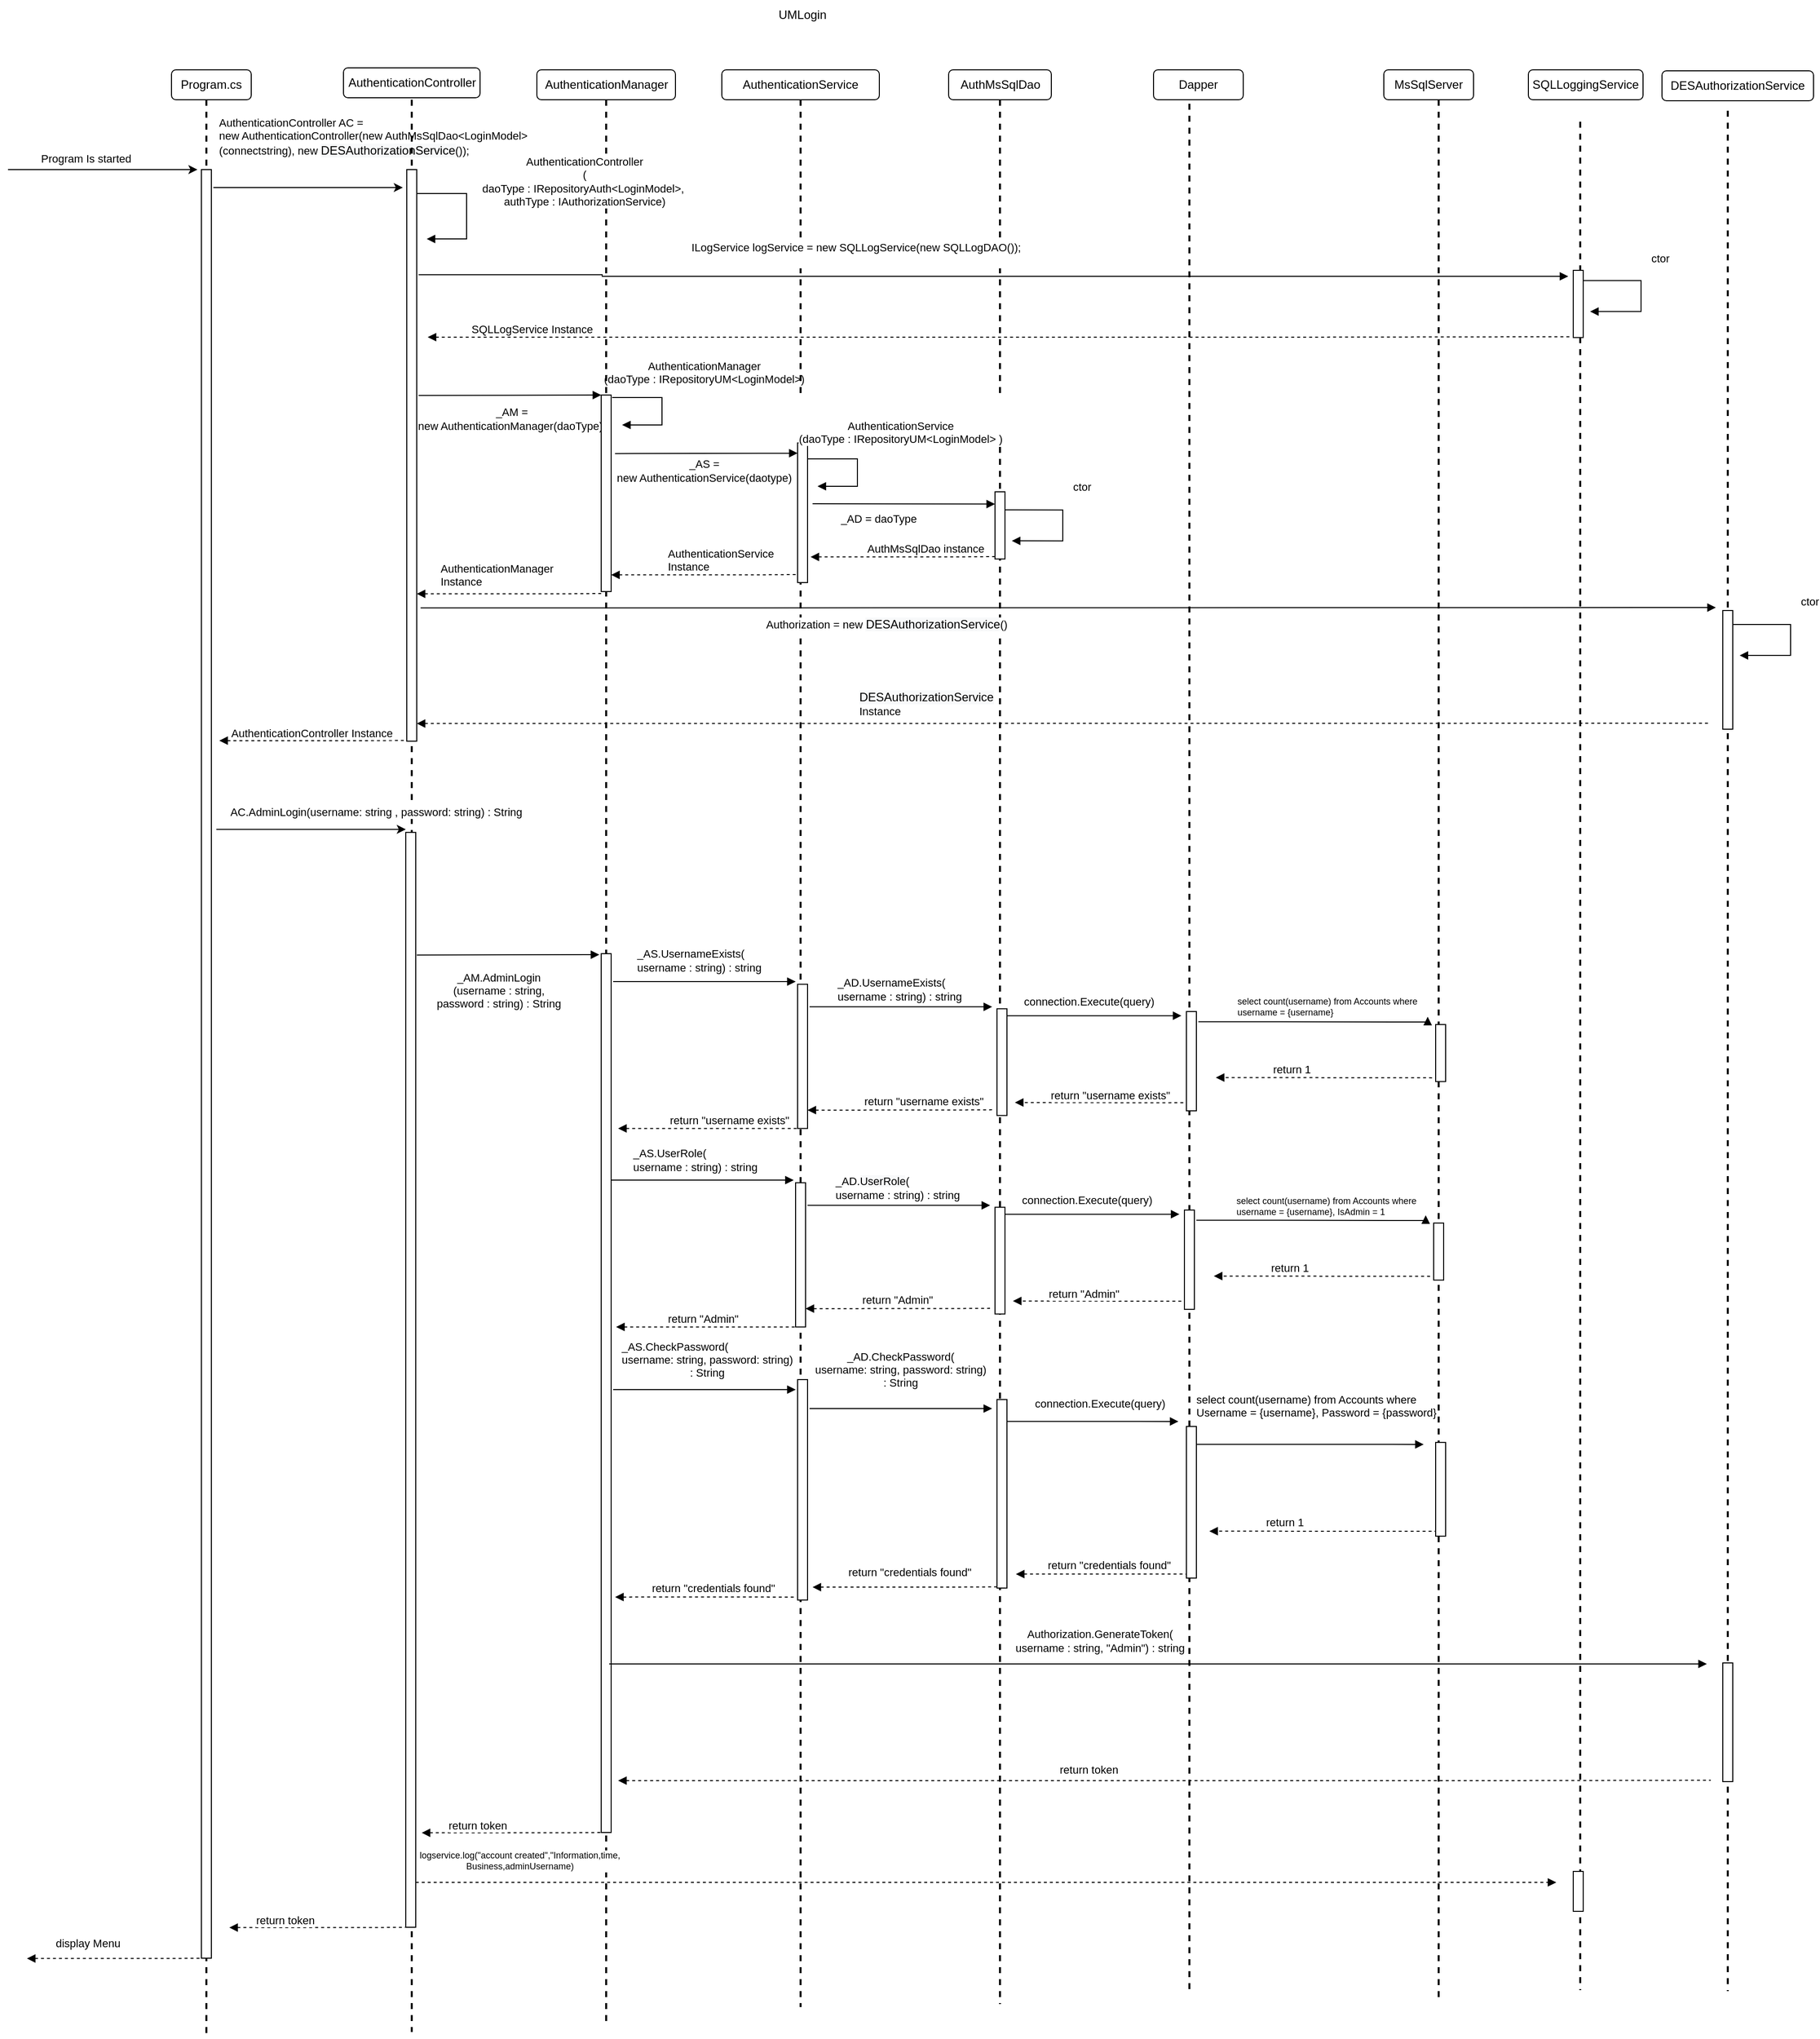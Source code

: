 <mxfile version="15.9.6" type="google" pages="5"><diagram name="UMLogin" id="i9bcnFp3U_MYHvov4o6U"><mxGraphModel dx="1455" dy="883" grid="0" gridSize="10" guides="1" tooltips="1" connect="1" arrows="1" fold="1" page="1" pageScale="1" pageWidth="850" pageHeight="1100" math="0" shadow="0"><root><mxCell id="ThcDrd2SQLCymgC08uAy-0"/><mxCell id="ThcDrd2SQLCymgC08uAy-1" parent="ThcDrd2SQLCymgC08uAy-0"/><mxCell id="ThcDrd2SQLCymgC08uAy-2" value="AuthenticationController" style="rounded=1;whiteSpace=wrap;html=1;" parent="ThcDrd2SQLCymgC08uAy-1" vertex="1"><mxGeometry x="386.5" y="88" width="137" height="30" as="geometry"/></mxCell><mxCell id="ThcDrd2SQLCymgC08uAy-3" value="" style="endArrow=classic;html=1;rounded=0;" parent="ThcDrd2SQLCymgC08uAy-1" edge="1"><mxGeometry width="50" height="50" relative="1" as="geometry"><mxPoint x="256" y="208" as="sourcePoint"/><mxPoint x="446" y="208" as="targetPoint"/></mxGeometry></mxCell><mxCell id="ThcDrd2SQLCymgC08uAy-4" value="&lt;div style=&quot;text-align: left&quot;&gt;AuthenticationController AC =&amp;nbsp;&lt;/div&gt;&lt;div style=&quot;text-align: left&quot;&gt;new AuthenticationController(new AuthMsSqlDao&amp;lt;LoginModel&amp;gt;&lt;/div&gt;&lt;div style=&quot;text-align: left&quot;&gt;(connectstring), new&amp;nbsp;&lt;span style=&quot;font-size: 12px ; text-align: center ; background-color: rgb(248 , 249 , 250)&quot;&gt;DESAuthorizationService&lt;/span&gt;());&amp;nbsp;&lt;/div&gt;" style="edgeLabel;html=1;align=center;verticalAlign=middle;resizable=0;points=[];labelBackgroundColor=#FFFFFF;" parent="ThcDrd2SQLCymgC08uAy-3" vertex="1" connectable="0"><mxGeometry x="0.567" y="-1" relative="1" as="geometry"><mxPoint x="11" y="-52" as="offset"/></mxGeometry></mxCell><mxCell id="ThcDrd2SQLCymgC08uAy-5" value="AuthenticationService" style="rounded=1;whiteSpace=wrap;html=1;" parent="ThcDrd2SQLCymgC08uAy-1" vertex="1"><mxGeometry x="766" y="90" width="158" height="30" as="geometry"/></mxCell><mxCell id="ThcDrd2SQLCymgC08uAy-6" value="MsSqlServer" style="rounded=1;whiteSpace=wrap;html=1;" parent="ThcDrd2SQLCymgC08uAy-1" vertex="1"><mxGeometry x="1430" y="90" width="90" height="30" as="geometry"/></mxCell><mxCell id="ThcDrd2SQLCymgC08uAy-7" value="AuthenticationManager" style="rounded=1;whiteSpace=wrap;html=1;" parent="ThcDrd2SQLCymgC08uAy-1" vertex="1"><mxGeometry x="580.5" y="90" width="139" height="30" as="geometry"/></mxCell><mxCell id="ThcDrd2SQLCymgC08uAy-8" value="" style="line;strokeWidth=2;direction=south;html=1;dashed=1;" parent="ThcDrd2SQLCymgC08uAy-1" vertex="1"><mxGeometry x="450" y="120" width="10" height="1937" as="geometry"/></mxCell><mxCell id="ThcDrd2SQLCymgC08uAy-9" value="" style="line;strokeWidth=2;direction=south;html=1;dashed=1;" parent="ThcDrd2SQLCymgC08uAy-1" vertex="1"><mxGeometry x="645" y="120" width="10" height="1929" as="geometry"/></mxCell><mxCell id="ThcDrd2SQLCymgC08uAy-10" value="" style="line;strokeWidth=2;direction=south;html=1;dashed=1;" parent="ThcDrd2SQLCymgC08uAy-1" vertex="1"><mxGeometry x="840" y="120" width="10" height="1912" as="geometry"/></mxCell><mxCell id="ThcDrd2SQLCymgC08uAy-11" value="" style="line;strokeWidth=2;direction=south;html=1;dashed=1;" parent="ThcDrd2SQLCymgC08uAy-1" vertex="1"><mxGeometry x="1480" y="120" width="10" height="1908" as="geometry"/></mxCell><mxCell id="ThcDrd2SQLCymgC08uAy-12" value="" style="html=1;points=[];perimeter=orthogonalPerimeter;" parent="ThcDrd2SQLCymgC08uAy-1" vertex="1"><mxGeometry x="450" y="190" width="10" height="573" as="geometry"/></mxCell><mxCell id="ThcDrd2SQLCymgC08uAy-14" value="UMLogin" style="text;html=1;strokeColor=none;fillColor=none;align=center;verticalAlign=middle;whiteSpace=wrap;rounded=0;" parent="ThcDrd2SQLCymgC08uAy-1" vertex="1"><mxGeometry x="776" y="20" width="142" height="30" as="geometry"/></mxCell><mxCell id="ThcDrd2SQLCymgC08uAy-15" value="AuthMsSqlDao" style="rounded=1;whiteSpace=wrap;html=1;" parent="ThcDrd2SQLCymgC08uAy-1" vertex="1"><mxGeometry x="993.5" y="90" width="103" height="30" as="geometry"/></mxCell><mxCell id="ThcDrd2SQLCymgC08uAy-16" value="" style="line;strokeWidth=2;direction=south;html=1;dashed=1;" parent="ThcDrd2SQLCymgC08uAy-1" vertex="1"><mxGeometry x="1040" y="120" width="10" height="1909" as="geometry"/></mxCell><mxCell id="ThcDrd2SQLCymgC08uAy-23" value="" style="html=1;points=[];perimeter=orthogonalPerimeter;" parent="ThcDrd2SQLCymgC08uAy-1" vertex="1"><mxGeometry x="645" y="976" width="10" height="881" as="geometry"/></mxCell><mxCell id="ThcDrd2SQLCymgC08uAy-44" value="" style="endArrow=none;endFill=0;html=1;edgeStyle=orthogonalEdgeStyle;align=left;verticalAlign=top;rounded=0;startArrow=block;startFill=1;dashed=1;" parent="ThcDrd2SQLCymgC08uAy-1" edge="1"><mxGeometry x="-1" relative="1" as="geometry"><mxPoint x="272" y="1952.26" as="sourcePoint"/><mxPoint x="457" y="1952.0" as="targetPoint"/><Array as="points"><mxPoint x="412" y="1952"/><mxPoint x="412" y="1952"/></Array></mxGeometry></mxCell><mxCell id="ThcDrd2SQLCymgC08uAy-45" value="return token" style="edgeLabel;resizable=0;html=1;align=left;verticalAlign=bottom;" parent="ThcDrd2SQLCymgC08uAy-44" connectable="0" vertex="1"><mxGeometry x="-1" relative="1" as="geometry"><mxPoint x="25" y="1" as="offset"/></mxGeometry></mxCell><mxCell id="ThcDrd2SQLCymgC08uAy-55" value="" style="endArrow=block;endFill=1;html=1;edgeStyle=orthogonalEdgeStyle;align=left;verticalAlign=top;rounded=0;exitX=1.133;exitY=0.18;exitDx=0;exitDy=0;exitPerimeter=0;entryX=-0.055;entryY=0.009;entryDx=0;entryDy=0;entryPerimeter=0;" parent="ThcDrd2SQLCymgC08uAy-1" edge="1"><mxGeometry x="-1" relative="1" as="geometry"><mxPoint x="657.0" y="1004.01" as="sourcePoint"/><mxPoint x="840.12" y="1004.01" as="targetPoint"/><Array as="points"><mxPoint x="840.67" y="1004.38"/></Array></mxGeometry></mxCell><mxCell id="ThcDrd2SQLCymgC08uAy-56" value="&lt;div style=&quot;text-align: left&quot;&gt;_AS.UsernameExists(&lt;/div&gt;&lt;span style=&quot;text-align: left&quot;&gt;username : string&lt;/span&gt;&lt;span style=&quot;text-align: left&quot;&gt;) : string&lt;/span&gt;" style="edgeLabel;html=1;align=center;verticalAlign=middle;resizable=0;points=[];labelBackgroundColor=none;" parent="ThcDrd2SQLCymgC08uAy-55" vertex="1" connectable="0"><mxGeometry x="-0.323" relative="1" as="geometry"><mxPoint x="24" y="-21" as="offset"/></mxGeometry></mxCell><mxCell id="ThcDrd2SQLCymgC08uAy-57" value="" style="html=1;points=[];perimeter=orthogonalPerimeter;" parent="ThcDrd2SQLCymgC08uAy-1" vertex="1"><mxGeometry x="842" y="1006.67" width="10" height="144.56" as="geometry"/></mxCell><mxCell id="ThcDrd2SQLCymgC08uAy-60" value="" style="endArrow=none;endFill=0;html=1;edgeStyle=orthogonalEdgeStyle;align=left;verticalAlign=top;rounded=0;startArrow=block;startFill=1;dashed=1;" parent="ThcDrd2SQLCymgC08uAy-1" edge="1"><mxGeometry x="-1" relative="1" as="geometry"><mxPoint x="662.0" y="1151.23" as="sourcePoint"/><mxPoint x="842.0" y="1151.28" as="targetPoint"/><Array as="points"><mxPoint x="797" y="1151.23"/><mxPoint x="797" y="1151.23"/></Array></mxGeometry></mxCell><mxCell id="ThcDrd2SQLCymgC08uAy-61" value="return &quot;username exists&quot;" style="edgeLabel;resizable=0;html=1;align=left;verticalAlign=bottom;" parent="ThcDrd2SQLCymgC08uAy-60" connectable="0" vertex="1"><mxGeometry x="-1" relative="1" as="geometry"><mxPoint x="50" as="offset"/></mxGeometry></mxCell><mxCell id="ThcDrd2SQLCymgC08uAy-69" value="" style="endArrow=block;endFill=1;html=1;edgeStyle=orthogonalEdgeStyle;align=left;verticalAlign=top;rounded=0;exitX=1.133;exitY=0.18;exitDx=0;exitDy=0;exitPerimeter=0;entryX=-0.055;entryY=0.009;entryDx=0;entryDy=0;entryPerimeter=0;" parent="ThcDrd2SQLCymgC08uAy-1" edge="1"><mxGeometry x="-1" relative="1" as="geometry"><mxPoint x="854" y="1029.21" as="sourcePoint"/><mxPoint x="1037.12" y="1029.25" as="targetPoint"/><Array as="points"><mxPoint x="1037.67" y="1029.62"/></Array></mxGeometry></mxCell><mxCell id="ThcDrd2SQLCymgC08uAy-70" value="&lt;div style=&quot;text-align: left&quot;&gt;&lt;div&gt;_AD.UsernameExists(&lt;/div&gt;username : string) : string&lt;br&gt;&lt;/div&gt;" style="edgeLabel;html=1;align=center;verticalAlign=middle;resizable=0;points=[];" parent="ThcDrd2SQLCymgC08uAy-69" vertex="1" connectable="0"><mxGeometry x="-0.323" relative="1" as="geometry"><mxPoint x="28" y="-17" as="offset"/></mxGeometry></mxCell><mxCell id="ThcDrd2SQLCymgC08uAy-71" value="" style="html=1;points=[];perimeter=orthogonalPerimeter;" parent="ThcDrd2SQLCymgC08uAy-1" vertex="1"><mxGeometry x="1042" y="1031.23" width="10" height="107" as="geometry"/></mxCell><mxCell id="ThcDrd2SQLCymgC08uAy-72" value="" style="html=1;points=[];perimeter=orthogonalPerimeter;" parent="ThcDrd2SQLCymgC08uAy-1" vertex="1"><mxGeometry x="1482" y="1047.06" width="10" height="57.17" as="geometry"/></mxCell><mxCell id="ThcDrd2SQLCymgC08uAy-75" value="&lt;br&gt;" style="endArrow=block;endFill=1;html=1;edgeStyle=orthogonalEdgeStyle;align=left;verticalAlign=top;rounded=0;exitX=1.133;exitY=0.18;exitDx=0;exitDy=0;exitPerimeter=0;" parent="ThcDrd2SQLCymgC08uAy-1" edge="1"><mxGeometry x="1" y="37" relative="1" as="geometry"><mxPoint x="1052" y="1038.24" as="sourcePoint"/><mxPoint x="1227" y="1038.23" as="targetPoint"/><Array as="points"><mxPoint x="1135" y="1038.53"/><mxPoint x="1217" y="1038.53"/></Array><mxPoint y="3" as="offset"/></mxGeometry></mxCell><mxCell id="j05MlR3UfKgSmhzreVFP-62" value="connection.Execute(query)" style="edgeLabel;html=1;align=center;verticalAlign=middle;resizable=0;points=[];" parent="ThcDrd2SQLCymgC08uAy-75" vertex="1" connectable="0"><mxGeometry x="-0.161" y="-5" relative="1" as="geometry"><mxPoint x="8" y="-19" as="offset"/></mxGeometry></mxCell><mxCell id="ThcDrd2SQLCymgC08uAy-79" value="" style="endArrow=none;endFill=0;html=1;edgeStyle=orthogonalEdgeStyle;align=left;verticalAlign=top;rounded=0;startArrow=block;startFill=1;dashed=1;" parent="ThcDrd2SQLCymgC08uAy-1" edge="1"><mxGeometry x="-1" relative="1" as="geometry"><mxPoint x="852" y="1132.82" as="sourcePoint"/><mxPoint x="1037" y="1132.56" as="targetPoint"/><Array as="points"><mxPoint x="992" y="1132.51"/><mxPoint x="992" y="1132.51"/></Array></mxGeometry></mxCell><mxCell id="ThcDrd2SQLCymgC08uAy-80" value="return &quot;username exists&quot;" style="edgeLabel;resizable=0;html=1;align=left;verticalAlign=bottom;" parent="ThcDrd2SQLCymgC08uAy-79" connectable="0" vertex="1"><mxGeometry x="-1" relative="1" as="geometry"><mxPoint x="55" as="offset"/></mxGeometry></mxCell><mxCell id="ThcDrd2SQLCymgC08uAy-97" value="" style="endArrow=block;endFill=1;html=1;edgeStyle=orthogonalEdgeStyle;align=left;verticalAlign=top;rounded=0;exitX=1.133;exitY=0.18;exitDx=0;exitDy=0;exitPerimeter=0;entryX=-0.055;entryY=0.009;entryDx=0;entryDy=0;entryPerimeter=0;" parent="ThcDrd2SQLCymgC08uAy-1" edge="1"><mxGeometry x="-1" relative="1" as="geometry"><mxPoint x="657.0" y="1412.98" as="sourcePoint"/><mxPoint x="840.12" y="1413.02" as="targetPoint"/><Array as="points"><mxPoint x="840.67" y="1413.39"/></Array></mxGeometry></mxCell><mxCell id="ThcDrd2SQLCymgC08uAy-98" value="&lt;div style=&quot;text-align: left&quot;&gt;_AS.CheckPassword(&lt;/div&gt;&lt;div&gt;&lt;span style=&quot;text-align: left&quot;&gt;username: string, password: string&lt;/span&gt;&lt;span style=&quot;text-align: left&quot;&gt;) &lt;br&gt;&lt;/span&gt;&lt;/div&gt;&lt;div&gt;&lt;span style=&quot;text-align: left&quot;&gt;: String&lt;/span&gt;&lt;/div&gt;&lt;div&gt;&lt;span style=&quot;text-align: left&quot;&gt;&lt;/span&gt;&lt;/div&gt;" style="edgeLabel;html=1;align=center;verticalAlign=middle;resizable=0;points=[];" parent="ThcDrd2SQLCymgC08uAy-97" vertex="1" connectable="0"><mxGeometry x="-0.323" relative="1" as="geometry"><mxPoint x="32" y="-30" as="offset"/></mxGeometry></mxCell><mxCell id="ThcDrd2SQLCymgC08uAy-105" value="" style="html=1;points=[];perimeter=orthogonalPerimeter;" parent="ThcDrd2SQLCymgC08uAy-1" vertex="1"><mxGeometry x="842" y="1402.98" width="10" height="220.96" as="geometry"/></mxCell><mxCell id="ThcDrd2SQLCymgC08uAy-106" value="" style="endArrow=block;endFill=1;html=1;edgeStyle=orthogonalEdgeStyle;align=left;verticalAlign=top;rounded=0;exitX=1.133;exitY=0.18;exitDx=0;exitDy=0;exitPerimeter=0;entryX=-0.055;entryY=0.009;entryDx=0;entryDy=0;entryPerimeter=0;" parent="ThcDrd2SQLCymgC08uAy-1" edge="1"><mxGeometry x="-1" relative="1" as="geometry"><mxPoint x="854" y="1432" as="sourcePoint"/><mxPoint x="1037.12" y="1431.98" as="targetPoint"/><Array as="points"><mxPoint x="1037.67" y="1432.35"/></Array></mxGeometry></mxCell><mxCell id="ThcDrd2SQLCymgC08uAy-107" value="_AD.CheckPassword(&lt;div&gt;&lt;span style=&quot;text-align: left&quot;&gt;username: string, password: string&lt;/span&gt;&lt;span style=&quot;text-align: left&quot;&gt;) &lt;br&gt;&lt;/span&gt;&lt;/div&gt;&lt;div&gt;&lt;span style=&quot;text-align: left&quot;&gt;: String&lt;/span&gt;&lt;/div&gt;" style="edgeLabel;html=1;align=center;verticalAlign=middle;resizable=0;points=[];" parent="ThcDrd2SQLCymgC08uAy-106" vertex="1" connectable="0"><mxGeometry x="-0.323" relative="1" as="geometry"><mxPoint x="29" y="-39" as="offset"/></mxGeometry></mxCell><mxCell id="ThcDrd2SQLCymgC08uAy-108" value="" style="html=1;points=[];perimeter=orthogonalPerimeter;" parent="ThcDrd2SQLCymgC08uAy-1" vertex="1"><mxGeometry x="1042" y="1422.94" width="10" height="189" as="geometry"/></mxCell><mxCell id="ThcDrd2SQLCymgC08uAy-111" value="" style="html=1;points=[];perimeter=orthogonalPerimeter;" parent="ThcDrd2SQLCymgC08uAy-1" vertex="1"><mxGeometry x="1482" y="1465.94" width="10" height="94" as="geometry"/></mxCell><mxCell id="ThcDrd2SQLCymgC08uAy-114" value="" style="endArrow=block;endFill=1;html=1;edgeStyle=orthogonalEdgeStyle;align=left;verticalAlign=top;rounded=0;exitX=1.133;exitY=0.18;exitDx=0;exitDy=0;exitPerimeter=0;" parent="ThcDrd2SQLCymgC08uAy-1" edge="1"><mxGeometry x="-1" relative="1" as="geometry"><mxPoint x="1052" y="1431.94" as="sourcePoint"/><mxPoint x="1224" y="1444.94" as="targetPoint"/><Array as="points"><mxPoint x="1052" y="1444.87"/></Array></mxGeometry></mxCell><mxCell id="danuWDx_G_bW09aGwcTR-2" value="connection.Execute(query)" style="edgeLabel;html=1;align=center;verticalAlign=middle;resizable=0;points=[];" parent="ThcDrd2SQLCymgC08uAy-114" vertex="1" connectable="0"><mxGeometry x="-0.116" y="4" relative="1" as="geometry"><mxPoint x="24" y="-14" as="offset"/></mxGeometry></mxCell><mxCell id="SjpvjYL0y_0DrNi_evL9-0" value="" style="endArrow=none;endFill=0;html=1;edgeStyle=orthogonalEdgeStyle;align=left;verticalAlign=top;rounded=0;startArrow=block;startFill=1;dashed=1;" parent="ThcDrd2SQLCymgC08uAy-1" edge="1"><mxGeometry x="-1" relative="1" as="geometry"><mxPoint x="857" y="1611.02" as="sourcePoint"/><mxPoint x="1042" y="1610.76" as="targetPoint"/><Array as="points"><mxPoint x="997" y="1610.71"/><mxPoint x="997" y="1610.71"/></Array></mxGeometry></mxCell><mxCell id="SjpvjYL0y_0DrNi_evL9-1" value="return &quot;credentials found&quot;" style="edgeLabel;resizable=0;html=1;align=left;verticalAlign=bottom;" parent="SjpvjYL0y_0DrNi_evL9-0" connectable="0" vertex="1"><mxGeometry x="-1" relative="1" as="geometry"><mxPoint x="34" y="-7" as="offset"/></mxGeometry></mxCell><mxCell id="SjpvjYL0y_0DrNi_evL9-4" value="" style="endArrow=none;endFill=0;html=1;edgeStyle=orthogonalEdgeStyle;align=left;verticalAlign=top;rounded=0;startArrow=block;startFill=1;dashed=1;" parent="ThcDrd2SQLCymgC08uAy-1" edge="1"><mxGeometry x="-1" relative="1" as="geometry"><mxPoint x="659.0" y="1620.94" as="sourcePoint"/><mxPoint x="839" y="1620.99" as="targetPoint"/><Array as="points"><mxPoint x="794" y="1620.94"/><mxPoint x="794" y="1620.94"/></Array></mxGeometry></mxCell><mxCell id="SjpvjYL0y_0DrNi_evL9-5" value="return &quot;credentials found&quot;" style="edgeLabel;resizable=0;html=1;align=left;verticalAlign=bottom;" parent="SjpvjYL0y_0DrNi_evL9-4" connectable="0" vertex="1"><mxGeometry x="-1" relative="1" as="geometry"><mxPoint x="35" as="offset"/></mxGeometry></mxCell><mxCell id="U1GoDCmbpJSXxxVDr5sf-2" value="&lt;br&gt;&lt;div style=&quot;text-align: left&quot;&gt;select count(username) from Accounts where &lt;br&gt;&lt;/div&gt;&lt;div style=&quot;text-align: left&quot;&gt;username = {username}&lt;/div&gt;" style="text;html=1;align=center;verticalAlign=middle;resizable=0;points=[];autosize=1;strokeColor=none;fillColor=none;fontSize=9;" parent="ThcDrd2SQLCymgC08uAy-1" vertex="1"><mxGeometry x="1273" y="1004.23" width="200" height="40" as="geometry"/></mxCell><mxCell id="U1GoDCmbpJSXxxVDr5sf-14" value="" style="line;strokeWidth=2;direction=south;html=1;dashed=1;" parent="ThcDrd2SQLCymgC08uAy-1" vertex="1"><mxGeometry x="1622" y="142" width="10" height="1873" as="geometry"/></mxCell><mxCell id="U1GoDCmbpJSXxxVDr5sf-16" value="SQLLoggingService" style="rounded=1;whiteSpace=wrap;html=1;" parent="ThcDrd2SQLCymgC08uAy-1" vertex="1"><mxGeometry x="1575" y="90" width="115" height="30" as="geometry"/></mxCell><mxCell id="U1GoDCmbpJSXxxVDr5sf-17" value="" style="html=1;points=[];perimeter=orthogonalPerimeter;" parent="ThcDrd2SQLCymgC08uAy-1" vertex="1"><mxGeometry x="1620" y="1896" width="10" height="40" as="geometry"/></mxCell><mxCell id="izohcMJSGT32AuaZ3__y-2" value="" style="endArrow=none;endFill=0;html=1;edgeStyle=orthogonalEdgeStyle;align=left;verticalAlign=top;rounded=0;startArrow=block;startFill=1;dashed=1;" parent="ThcDrd2SQLCymgC08uAy-1" edge="1"><mxGeometry x="-1" relative="1" as="geometry"><mxPoint x="1261.5" y="1100.23" as="sourcePoint"/><mxPoint x="1478.5" y="1100.44" as="targetPoint"/><Array as="points"><mxPoint x="1267.5" y="1100.23"/></Array></mxGeometry></mxCell><mxCell id="izohcMJSGT32AuaZ3__y-3" value="return 1" style="edgeLabel;resizable=0;html=1;align=left;verticalAlign=bottom;" parent="izohcMJSGT32AuaZ3__y-2" connectable="0" vertex="1"><mxGeometry x="-1" relative="1" as="geometry"><mxPoint x="55" as="offset"/></mxGeometry></mxCell><mxCell id="NEM8aGSK17-UuzL-p9jR-5" value="Program.cs" style="rounded=1;whiteSpace=wrap;html=1;" parent="ThcDrd2SQLCymgC08uAy-1" vertex="1"><mxGeometry x="214" y="90" width="80" height="30" as="geometry"/></mxCell><mxCell id="NEM8aGSK17-UuzL-p9jR-6" value="" style="line;strokeWidth=2;direction=south;html=1;dashed=1;" parent="ThcDrd2SQLCymgC08uAy-1" vertex="1"><mxGeometry x="244" y="120" width="10" height="1942" as="geometry"/></mxCell><mxCell id="NEM8aGSK17-UuzL-p9jR-7" value="" style="html=1;points=[];perimeter=orthogonalPerimeter;" parent="ThcDrd2SQLCymgC08uAy-1" vertex="1"><mxGeometry x="244" y="190" width="10" height="1793" as="geometry"/></mxCell><mxCell id="NEM8aGSK17-UuzL-p9jR-10" value="" style="endArrow=classic;html=1;rounded=0;" parent="ThcDrd2SQLCymgC08uAy-1" edge="1"><mxGeometry width="50" height="50" relative="1" as="geometry"><mxPoint x="50" y="190" as="sourcePoint"/><mxPoint x="240.0" y="190" as="targetPoint"/></mxGeometry></mxCell><mxCell id="NEM8aGSK17-UuzL-p9jR-11" value="Program Is started" style="edgeLabel;html=1;align=center;verticalAlign=middle;resizable=0;points=[];" parent="NEM8aGSK17-UuzL-p9jR-10" vertex="1" connectable="0"><mxGeometry x="0.567" y="-1" relative="1" as="geometry"><mxPoint x="-71" y="-12" as="offset"/></mxGeometry></mxCell><mxCell id="NEM8aGSK17-UuzL-p9jR-12" value="" style="endArrow=block;endFill=1;html=1;edgeStyle=orthogonalEdgeStyle;align=left;verticalAlign=top;rounded=0;" parent="ThcDrd2SQLCymgC08uAy-1" edge="1"><mxGeometry x="-1" relative="1" as="geometry"><mxPoint x="460" y="214.03" as="sourcePoint"/><mxPoint x="470" y="259.53" as="targetPoint"/><Array as="points"><mxPoint x="510" y="214.03"/><mxPoint x="510" y="259.03"/></Array></mxGeometry></mxCell><mxCell id="j05MlR3UfKgSmhzreVFP-0" value="AuthenticationController&lt;br&gt;&lt;div&gt;(&lt;/div&gt;daoType : IRepositoryAuth&amp;lt;LoginModel&amp;gt;,&amp;nbsp;&lt;br&gt;&lt;div&gt;authType : IAuthorizationService)&lt;/div&gt;" style="edgeLabel;html=1;align=center;verticalAlign=middle;resizable=0;points=[];labelBackgroundColor=default;" parent="NEM8aGSK17-UuzL-p9jR-12" vertex="1" connectable="0"><mxGeometry x="-0.1" y="1" relative="1" as="geometry"><mxPoint x="117" y="-23" as="offset"/></mxGeometry></mxCell><mxCell id="j05MlR3UfKgSmhzreVFP-3" value="" style="endArrow=block;endFill=1;html=1;edgeStyle=orthogonalEdgeStyle;align=left;verticalAlign=top;rounded=0;exitX=1.133;exitY=0.18;exitDx=0;exitDy=0;exitPerimeter=0;" parent="ThcDrd2SQLCymgC08uAy-1" edge="1"><mxGeometry x="-1" relative="1" as="geometry"><mxPoint x="461.87" y="295.37" as="sourcePoint"/><mxPoint x="1615" y="297" as="targetPoint"/><Array as="points"><mxPoint x="646" y="295"/></Array></mxGeometry></mxCell><mxCell id="j05MlR3UfKgSmhzreVFP-4" value="&lt;div style=&quot;text-align: left&quot;&gt;&lt;/div&gt;&lt;span style=&quot;text-align: left&quot;&gt;&lt;div&gt;&amp;nbsp; &amp;nbsp; &amp;nbsp; &amp;nbsp; &amp;nbsp; &amp;nbsp; ILogService logService = new SQLLogService(new SQLLogDAO());&lt;/div&gt;&lt;div&gt;&lt;br&gt;&lt;/div&gt;&lt;/span&gt;" style="edgeLabel;html=1;align=center;verticalAlign=middle;resizable=0;points=[];" parent="j05MlR3UfKgSmhzreVFP-3" vertex="1" connectable="0"><mxGeometry x="-0.323" relative="1" as="geometry"><mxPoint x="30" y="-22" as="offset"/></mxGeometry></mxCell><mxCell id="j05MlR3UfKgSmhzreVFP-6" value="" style="html=1;points=[];perimeter=orthogonalPerimeter;" parent="ThcDrd2SQLCymgC08uAy-1" vertex="1"><mxGeometry x="1620" y="291.0" width="10" height="67.34" as="geometry"/></mxCell><mxCell id="j05MlR3UfKgSmhzreVFP-7" value="" style="endArrow=block;endFill=1;html=1;edgeStyle=orthogonalEdgeStyle;align=left;verticalAlign=top;rounded=0;exitX=1.2;exitY=0.02;exitDx=0;exitDy=0;exitPerimeter=0;" parent="ThcDrd2SQLCymgC08uAy-1" edge="1"><mxGeometry x="-1" relative="1" as="geometry"><mxPoint x="1630" y="301.27" as="sourcePoint"/><mxPoint x="1636.88" y="332.29" as="targetPoint"/><Array as="points"><mxPoint x="1688" y="301.27"/><mxPoint x="1688" y="332.27"/></Array></mxGeometry></mxCell><mxCell id="j05MlR3UfKgSmhzreVFP-8" value="&lt;div style=&quot;text-align: left&quot;&gt;&lt;div&gt;ctor&lt;/div&gt;&lt;/div&gt;" style="edgeLabel;html=1;align=center;verticalAlign=middle;resizable=0;points=[];" parent="j05MlR3UfKgSmhzreVFP-7" vertex="1" connectable="0"><mxGeometry x="-0.114" relative="1" as="geometry"><mxPoint x="19" y="-27" as="offset"/></mxGeometry></mxCell><mxCell id="j05MlR3UfKgSmhzreVFP-9" value="" style="endArrow=none;endFill=0;html=1;edgeStyle=orthogonalEdgeStyle;align=left;verticalAlign=top;rounded=0;startArrow=block;startFill=1;dashed=1;entryX=-0.4;entryY=0.638;entryDx=0;entryDy=0;entryPerimeter=0;" parent="ThcDrd2SQLCymgC08uAy-1" edge="1"><mxGeometry x="-1" relative="1" as="geometry"><mxPoint x="471" y="358" as="sourcePoint"/><mxPoint x="1618" y="357.58" as="targetPoint"/><Array as="points"><mxPoint x="1332" y="357.54"/></Array></mxGeometry></mxCell><mxCell id="j05MlR3UfKgSmhzreVFP-10" value="SQLLogService Instance" style="edgeLabel;resizable=0;html=1;align=left;verticalAlign=bottom;" parent="j05MlR3UfKgSmhzreVFP-9" connectable="0" vertex="1"><mxGeometry x="-1" relative="1" as="geometry"><mxPoint x="42" as="offset"/></mxGeometry></mxCell><mxCell id="j05MlR3UfKgSmhzreVFP-11" value="" style="endArrow=block;endFill=1;html=1;edgeStyle=orthogonalEdgeStyle;align=left;verticalAlign=top;rounded=0;exitX=1.133;exitY=0.18;exitDx=0;exitDy=0;exitPerimeter=0;entryX=-0.055;entryY=0.009;entryDx=0;entryDy=0;entryPerimeter=0;" parent="ThcDrd2SQLCymgC08uAy-1" edge="1"><mxGeometry x="-1" relative="1" as="geometry"><mxPoint x="461.87" y="416.37" as="sourcePoint"/><mxPoint x="644.99" y="416.0" as="targetPoint"/><Array as="points"><mxPoint x="645.54" y="416.37"/></Array></mxGeometry></mxCell><mxCell id="j05MlR3UfKgSmhzreVFP-12" value="&lt;div&gt;_AM =&lt;/div&gt;&lt;div&gt; new AuthenticationManager(daoType);&lt;/div&gt;" style="edgeLabel;html=1;align=center;verticalAlign=middle;resizable=0;points=[];" parent="j05MlR3UfKgSmhzreVFP-11" vertex="1" connectable="0"><mxGeometry x="-0.323" relative="1" as="geometry"><mxPoint x="31" y="24" as="offset"/></mxGeometry></mxCell><mxCell id="j05MlR3UfKgSmhzreVFP-13" value="" style="html=1;points=[];perimeter=orthogonalPerimeter;" parent="ThcDrd2SQLCymgC08uAy-1" vertex="1"><mxGeometry x="645" y="416" width="10" height="197" as="geometry"/></mxCell><mxCell id="j05MlR3UfKgSmhzreVFP-14" value="" style="endArrow=block;endFill=1;html=1;edgeStyle=orthogonalEdgeStyle;align=left;verticalAlign=top;rounded=0;exitX=1.133;exitY=0.18;exitDx=0;exitDy=0;exitPerimeter=0;entryX=-0.055;entryY=0.009;entryDx=0;entryDy=0;entryPerimeter=0;" parent="ThcDrd2SQLCymgC08uAy-1" edge="1"><mxGeometry x="-1" relative="1" as="geometry"><mxPoint x="658.86" y="474.71" as="sourcePoint"/><mxPoint x="841.98" y="474.34" as="targetPoint"/><Array as="points"><mxPoint x="842.53" y="474.71"/></Array></mxGeometry></mxCell><mxCell id="j05MlR3UfKgSmhzreVFP-15" value="&lt;div&gt;_AS =&lt;/div&gt;&lt;div&gt; new AuthenticationService(daotype)&lt;/div&gt;" style="edgeLabel;html=1;align=center;verticalAlign=middle;resizable=0;points=[];" parent="j05MlR3UfKgSmhzreVFP-14" vertex="1" connectable="0"><mxGeometry x="-0.323" relative="1" as="geometry"><mxPoint x="27" y="17" as="offset"/></mxGeometry></mxCell><mxCell id="j05MlR3UfKgSmhzreVFP-16" value="" style="html=1;points=[];perimeter=orthogonalPerimeter;" parent="ThcDrd2SQLCymgC08uAy-1" vertex="1"><mxGeometry x="842" y="464" width="10" height="140" as="geometry"/></mxCell><mxCell id="j05MlR3UfKgSmhzreVFP-17" value="" style="endArrow=block;endFill=1;html=1;edgeStyle=orthogonalEdgeStyle;align=left;verticalAlign=top;rounded=0;entryX=-0.055;entryY=0.009;entryDx=0;entryDy=0;entryPerimeter=0;" parent="ThcDrd2SQLCymgC08uAy-1" edge="1"><mxGeometry x="-1" relative="1" as="geometry"><mxPoint x="857.02" y="525" as="sourcePoint"/><mxPoint x="1040" y="525.34" as="targetPoint"/><Array as="points"><mxPoint x="1040.55" y="525.71"/></Array></mxGeometry></mxCell><mxCell id="j05MlR3UfKgSmhzreVFP-18" value="_AD = daoType" style="edgeLabel;html=1;align=center;verticalAlign=middle;resizable=0;points=[];" parent="j05MlR3UfKgSmhzreVFP-17" vertex="1" connectable="0"><mxGeometry x="-0.323" relative="1" as="geometry"><mxPoint x="4" y="15" as="offset"/></mxGeometry></mxCell><mxCell id="j05MlR3UfKgSmhzreVFP-19" value="" style="html=1;points=[];perimeter=orthogonalPerimeter;" parent="ThcDrd2SQLCymgC08uAy-1" vertex="1"><mxGeometry x="1040" y="513" width="10" height="67.34" as="geometry"/></mxCell><mxCell id="j05MlR3UfKgSmhzreVFP-20" value="" style="endArrow=block;endFill=1;html=1;edgeStyle=orthogonalEdgeStyle;align=left;verticalAlign=top;rounded=0;" parent="ThcDrd2SQLCymgC08uAy-1" edge="1"><mxGeometry x="-1" relative="1" as="geometry"><mxPoint x="656" y="418.5" as="sourcePoint"/><mxPoint x="666" y="446" as="targetPoint"/><Array as="points"><mxPoint x="706" y="419"/><mxPoint x="706" y="446"/><mxPoint x="666" y="446"/></Array></mxGeometry></mxCell><mxCell id="j05MlR3UfKgSmhzreVFP-21" value="&lt;br&gt;&lt;br&gt;&lt;span style=&quot;color: rgb(0 , 0 , 0) ; font-family: &amp;#34;helvetica&amp;#34; ; font-size: 11px ; font-style: normal ; font-weight: 400 ; letter-spacing: normal ; text-align: center ; text-indent: 0px ; text-transform: none ; word-spacing: 0px ; display: inline ; float: none&quot;&gt;AuthenticationManager&lt;/span&gt;&lt;br style=&quot;color: rgb(0 , 0 , 0) ; font-family: &amp;#34;helvetica&amp;#34; ; font-size: 11px ; font-style: normal ; font-weight: 400 ; letter-spacing: normal ; text-align: center ; text-indent: 0px ; text-transform: none ; word-spacing: 0px&quot;&gt;&lt;span style=&quot;color: rgb(0 , 0 , 0) ; font-family: &amp;#34;helvetica&amp;#34; ; font-size: 11px ; font-style: normal ; font-weight: 400 ; letter-spacing: normal ; text-align: center ; text-indent: 0px ; text-transform: none ; word-spacing: 0px ; display: inline ; float: none&quot;&gt;(daoType : IRepositoryUM&amp;lt;&lt;/span&gt;&lt;span style=&quot;color: rgb(0 , 0 , 0) ; font-family: &amp;#34;helvetica&amp;#34; ; font-size: 11px ; font-style: normal ; font-weight: 400 ; letter-spacing: normal ; text-align: center ; text-indent: 0px ; text-transform: none ; word-spacing: 0px ; display: inline ; float: none&quot;&gt;LoginModel&amp;gt;)&lt;/span&gt;" style="edgeLabel;html=1;align=center;verticalAlign=middle;resizable=0;points=[];labelBorderColor=none;labelBackgroundColor=none;" parent="j05MlR3UfKgSmhzreVFP-20" vertex="1" connectable="0"><mxGeometry x="-0.1" y="1" relative="1" as="geometry"><mxPoint x="41" y="-42" as="offset"/></mxGeometry></mxCell><mxCell id="j05MlR3UfKgSmhzreVFP-22" value="" style="endArrow=block;endFill=1;html=1;edgeStyle=orthogonalEdgeStyle;align=left;verticalAlign=top;rounded=0;" parent="ThcDrd2SQLCymgC08uAy-1" edge="1"><mxGeometry x="-1" relative="1" as="geometry"><mxPoint x="852" y="480" as="sourcePoint"/><mxPoint x="862" y="507.5" as="targetPoint"/><Array as="points"><mxPoint x="902" y="480.5"/><mxPoint x="902" y="507.5"/><mxPoint x="862" y="507.5"/></Array></mxGeometry></mxCell><mxCell id="j05MlR3UfKgSmhzreVFP-23" value="&lt;br&gt;&lt;br&gt;AuthenticationService&lt;br style=&quot;color: rgb(0 , 0 , 0) ; font-family: &amp;#34;helvetica&amp;#34; ; font-size: 11px ; font-style: normal ; font-weight: 400 ; letter-spacing: normal ; text-align: center ; text-indent: 0px ; text-transform: none ; word-spacing: 0px&quot;&gt;&lt;div&gt;&lt;span style=&quot;color: rgb(0 , 0 , 0) ; font-family: &amp;#34;helvetica&amp;#34; ; font-size: 11px ; font-style: normal ; font-weight: 400 ; letter-spacing: normal ; text-align: center ; text-indent: 0px ; text-transform: none ; word-spacing: 0px ; background-color: rgb(255 , 255 , 255) ; display: inline ; float: none&quot;&gt;(daoType : IRepositoryUM&amp;lt;&lt;/span&gt;&lt;span style=&quot;color: rgb(0 , 0 , 0) ; font-family: &amp;#34;helvetica&amp;#34; ; font-size: 11px ; font-style: normal ; font-weight: 400 ; letter-spacing: normal ; text-align: center ; text-indent: 0px ; text-transform: none ; word-spacing: 0px ; background-color: rgb(255 , 255 , 255) ; display: inline ; float: none&quot;&gt;LoginModel&amp;gt;&amp;nbsp;&lt;/span&gt;&lt;span style=&quot;font-family: &amp;#34;helvetica&amp;#34;&quot;&gt;)&lt;/span&gt;&lt;/div&gt;" style="edgeLabel;html=1;align=center;verticalAlign=middle;resizable=0;points=[];" parent="j05MlR3UfKgSmhzreVFP-22" vertex="1" connectable="0"><mxGeometry x="-0.1" y="1" relative="1" as="geometry"><mxPoint x="42" y="-43" as="offset"/></mxGeometry></mxCell><mxCell id="j05MlR3UfKgSmhzreVFP-25" value="" style="endArrow=none;endFill=0;html=1;edgeStyle=orthogonalEdgeStyle;align=left;verticalAlign=top;rounded=0;startArrow=block;startFill=1;dashed=1;" parent="ThcDrd2SQLCymgC08uAy-1" edge="1"><mxGeometry x="-1" relative="1" as="geometry"><mxPoint x="855" y="578.26" as="sourcePoint"/><mxPoint x="1040" y="578" as="targetPoint"/><Array as="points"><mxPoint x="995" y="577.95"/><mxPoint x="995" y="577.95"/></Array></mxGeometry></mxCell><mxCell id="j05MlR3UfKgSmhzreVFP-26" value="AuthMsSqlDao instance" style="edgeLabel;resizable=0;html=1;align=left;verticalAlign=bottom;" parent="j05MlR3UfKgSmhzreVFP-25" connectable="0" vertex="1"><mxGeometry x="-1" relative="1" as="geometry"><mxPoint x="55" as="offset"/></mxGeometry></mxCell><mxCell id="j05MlR3UfKgSmhzreVFP-27" value="" style="endArrow=none;endFill=0;html=1;edgeStyle=orthogonalEdgeStyle;align=left;verticalAlign=top;rounded=0;startArrow=block;startFill=1;dashed=1;" parent="ThcDrd2SQLCymgC08uAy-1" edge="1"><mxGeometry x="-1" relative="1" as="geometry"><mxPoint x="655" y="596.26" as="sourcePoint"/><mxPoint x="840" y="596" as="targetPoint"/><Array as="points"><mxPoint x="795" y="595.95"/><mxPoint x="795" y="595.95"/></Array></mxGeometry></mxCell><mxCell id="j05MlR3UfKgSmhzreVFP-28" value="&lt;div&gt;AuthenticationService &lt;br&gt;&lt;/div&gt;&lt;div&gt;Instance&lt;/div&gt;" style="edgeLabel;resizable=0;html=1;align=left;verticalAlign=bottom;" parent="j05MlR3UfKgSmhzreVFP-27" connectable="0" vertex="1"><mxGeometry x="-1" relative="1" as="geometry"><mxPoint x="55" as="offset"/></mxGeometry></mxCell><mxCell id="j05MlR3UfKgSmhzreVFP-29" value="" style="endArrow=none;endFill=0;html=1;edgeStyle=orthogonalEdgeStyle;align=left;verticalAlign=top;rounded=0;startArrow=block;startFill=1;dashed=1;" parent="ThcDrd2SQLCymgC08uAy-1" edge="1"><mxGeometry x="-1" relative="1" as="geometry"><mxPoint x="460" y="615.26" as="sourcePoint"/><mxPoint x="645" y="615" as="targetPoint"/><Array as="points"><mxPoint x="600" y="614.95"/><mxPoint x="600" y="614.95"/></Array></mxGeometry></mxCell><mxCell id="j05MlR3UfKgSmhzreVFP-30" value="&lt;div&gt;AuthenticationManager&lt;/div&gt;&lt;div&gt;Instance&lt;br&gt;&lt;/div&gt;" style="edgeLabel;resizable=0;html=1;align=left;verticalAlign=bottom;" parent="j05MlR3UfKgSmhzreVFP-29" connectable="0" vertex="1"><mxGeometry x="-1" relative="1" as="geometry"><mxPoint x="22" y="-4" as="offset"/></mxGeometry></mxCell><mxCell id="j05MlR3UfKgSmhzreVFP-31" value="" style="endArrow=none;endFill=0;html=1;edgeStyle=orthogonalEdgeStyle;align=left;verticalAlign=top;rounded=0;startArrow=block;startFill=1;dashed=1;" parent="ThcDrd2SQLCymgC08uAy-1" edge="1"><mxGeometry x="-1" relative="1" as="geometry"><mxPoint x="262" y="762.46" as="sourcePoint"/><mxPoint x="447" y="762.2" as="targetPoint"/><Array as="points"><mxPoint x="402" y="762.2"/><mxPoint x="402" y="762.2"/></Array></mxGeometry></mxCell><mxCell id="j05MlR3UfKgSmhzreVFP-32" value="AuthenticationController Instance" style="edgeLabel;resizable=0;html=1;align=left;verticalAlign=bottom;" parent="j05MlR3UfKgSmhzreVFP-31" connectable="0" vertex="1"><mxGeometry x="-1" relative="1" as="geometry"><mxPoint x="10" y="1" as="offset"/></mxGeometry></mxCell><mxCell id="j05MlR3UfKgSmhzreVFP-33" value="" style="endArrow=classic;html=1;rounded=0;" parent="ThcDrd2SQLCymgC08uAy-1" edge="1"><mxGeometry width="50" height="50" relative="1" as="geometry"><mxPoint x="259" y="851.42" as="sourcePoint"/><mxPoint x="449" y="851.42" as="targetPoint"/></mxGeometry></mxCell><mxCell id="j05MlR3UfKgSmhzreVFP-34" value="&lt;div style=&quot;text-align: left&quot;&gt;AC.AdminLogin(username: string , password: string) : String&lt;/div&gt;" style="edgeLabel;html=1;align=center;verticalAlign=middle;resizable=0;points=[];" parent="j05MlR3UfKgSmhzreVFP-33" vertex="1" connectable="0"><mxGeometry x="0.567" y="-1" relative="1" as="geometry"><mxPoint x="11" y="-19" as="offset"/></mxGeometry></mxCell><mxCell id="j05MlR3UfKgSmhzreVFP-35" value="" style="html=1;points=[];perimeter=orthogonalPerimeter;" parent="ThcDrd2SQLCymgC08uAy-1" vertex="1"><mxGeometry x="449" y="854.42" width="10" height="1097.58" as="geometry"/></mxCell><mxCell id="j05MlR3UfKgSmhzreVFP-48" value="" style="line;strokeWidth=2;direction=south;html=1;dashed=1;" parent="ThcDrd2SQLCymgC08uAy-1" vertex="1"><mxGeometry x="1230" y="124" width="10" height="1894" as="geometry"/></mxCell><mxCell id="j05MlR3UfKgSmhzreVFP-49" value="" style="html=1;points=[];perimeter=orthogonalPerimeter;" parent="ThcDrd2SQLCymgC08uAy-1" vertex="1"><mxGeometry x="1232" y="1034.02" width="10" height="99.54" as="geometry"/></mxCell><mxCell id="j05MlR3UfKgSmhzreVFP-50" value="" style="html=1;points=[];perimeter=orthogonalPerimeter;" parent="ThcDrd2SQLCymgC08uAy-1" vertex="1"><mxGeometry x="1232" y="1449.94" width="10" height="152" as="geometry"/></mxCell><mxCell id="j05MlR3UfKgSmhzreVFP-52" value="Dapper" style="rounded=1;whiteSpace=wrap;html=1;" parent="ThcDrd2SQLCymgC08uAy-1" vertex="1"><mxGeometry x="1199" y="90" width="90" height="30" as="geometry"/></mxCell><mxCell id="j05MlR3UfKgSmhzreVFP-56" value="" style="endArrow=block;endFill=1;html=1;edgeStyle=orthogonalEdgeStyle;align=left;verticalAlign=top;rounded=0;exitX=1.133;exitY=0.18;exitDx=0;exitDy=0;exitPerimeter=0;entryX=-0.055;entryY=0.009;entryDx=0;entryDy=0;entryPerimeter=0;" parent="ThcDrd2SQLCymgC08uAy-1" edge="1"><mxGeometry x="-1" relative="1" as="geometry"><mxPoint x="460.0" y="977.37" as="sourcePoint"/><mxPoint x="643.12" y="977.0" as="targetPoint"/><Array as="points"><mxPoint x="643.67" y="977.37"/></Array></mxGeometry></mxCell><mxCell id="j05MlR3UfKgSmhzreVFP-58" value="_AM.AdminLogin&lt;br&gt;&lt;div&gt;(username : string, &lt;br&gt;&lt;/div&gt;&lt;div&gt;password : string) : String&lt;/div&gt;" style="edgeLabel;html=1;align=center;verticalAlign=middle;resizable=0;points=[];" parent="j05MlR3UfKgSmhzreVFP-56" vertex="1" connectable="0"><mxGeometry x="-0.158" y="2" relative="1" as="geometry"><mxPoint x="5" y="38" as="offset"/></mxGeometry></mxCell><mxCell id="j05MlR3UfKgSmhzreVFP-59" value="&lt;br&gt;" style="endArrow=block;endFill=1;html=1;edgeStyle=orthogonalEdgeStyle;align=left;verticalAlign=top;rounded=0;exitX=1.133;exitY=0.18;exitDx=0;exitDy=0;exitPerimeter=0;" parent="ThcDrd2SQLCymgC08uAy-1" edge="1"><mxGeometry x="1" y="37" relative="1" as="geometry"><mxPoint x="1244.0" y="1044.27" as="sourcePoint"/><mxPoint x="1474" y="1039.23" as="targetPoint"/><Array as="points"><mxPoint x="1327" y="1044.56"/><mxPoint x="1409" y="1044.56"/></Array><mxPoint y="3" as="offset"/></mxGeometry></mxCell><mxCell id="j05MlR3UfKgSmhzreVFP-60" value="" style="endArrow=none;endFill=0;html=1;edgeStyle=orthogonalEdgeStyle;align=left;verticalAlign=top;rounded=0;startArrow=block;startFill=1;dashed=1;" parent="ThcDrd2SQLCymgC08uAy-1" edge="1"><mxGeometry x="-1" relative="1" as="geometry"><mxPoint x="1060" y="1125.23" as="sourcePoint"/><mxPoint x="1229" y="1125.4" as="targetPoint"/><Array as="points"><mxPoint x="1066" y="1125.23"/></Array></mxGeometry></mxCell><mxCell id="j05MlR3UfKgSmhzreVFP-61" value="return &quot;username exists&quot;" style="edgeLabel;resizable=0;html=1;align=left;verticalAlign=bottom;" parent="j05MlR3UfKgSmhzreVFP-60" connectable="0" vertex="1"><mxGeometry x="-1" relative="1" as="geometry"><mxPoint x="34" y="1" as="offset"/></mxGeometry></mxCell><mxCell id="danuWDx_G_bW09aGwcTR-3" value="" style="endArrow=block;endFill=1;html=1;edgeStyle=orthogonalEdgeStyle;align=left;verticalAlign=top;rounded=0;exitX=1.133;exitY=0.18;exitDx=0;exitDy=0;exitPerimeter=0;" parent="ThcDrd2SQLCymgC08uAy-1" edge="1"><mxGeometry x="-1" relative="1" as="geometry"><mxPoint x="1242" y="1454.94" as="sourcePoint"/><mxPoint x="1470" y="1467.94" as="targetPoint"/><Array as="points"><mxPoint x="1242" y="1467.87"/></Array></mxGeometry></mxCell><mxCell id="062c1I8mZS0VWbdDMMXm-2" value="&lt;br&gt;&lt;div style=&quot;text-align: left&quot;&gt;select count(username) from Accounts where &lt;br&gt;&lt;/div&gt;&lt;div style=&quot;text-align: left&quot;&gt;Username = {username}, Password = {password}&lt;br&gt;&lt;/div&gt;" style="edgeLabel;html=1;align=center;verticalAlign=middle;resizable=0;points=[];" parent="danuWDx_G_bW09aGwcTR-3" vertex="1" connectable="0"><mxGeometry x="-0.436" y="-1" relative="1" as="geometry"><mxPoint x="65" y="-46" as="offset"/></mxGeometry></mxCell><mxCell id="danuWDx_G_bW09aGwcTR-5" value="" style="endArrow=none;endFill=0;html=1;edgeStyle=orthogonalEdgeStyle;align=left;verticalAlign=top;rounded=0;startArrow=block;startFill=1;dashed=1;entryX=-0.4;entryY=0.638;entryDx=0;entryDy=0;entryPerimeter=0;" parent="ThcDrd2SQLCymgC08uAy-1" edge="1"><mxGeometry x="-1" relative="1" as="geometry"><mxPoint x="1255" y="1554.94" as="sourcePoint"/><mxPoint x="1482.0" y="1555.02" as="targetPoint"/><Array as="points"><mxPoint x="1261" y="1554.94"/></Array></mxGeometry></mxCell><mxCell id="danuWDx_G_bW09aGwcTR-6" value="return 1" style="edgeLabel;resizable=0;html=1;align=left;verticalAlign=bottom;" parent="danuWDx_G_bW09aGwcTR-5" connectable="0" vertex="1"><mxGeometry x="-1" relative="1" as="geometry"><mxPoint x="55" as="offset"/></mxGeometry></mxCell><mxCell id="danuWDx_G_bW09aGwcTR-7" value="" style="endArrow=none;endFill=0;html=1;edgeStyle=orthogonalEdgeStyle;align=left;verticalAlign=top;rounded=0;startArrow=block;startFill=1;dashed=1;" parent="ThcDrd2SQLCymgC08uAy-1" edge="1"><mxGeometry x="-1" relative="1" as="geometry"><mxPoint x="1061" y="1597.94" as="sourcePoint"/><mxPoint x="1232" y="1597.94" as="targetPoint"/><Array as="points"><mxPoint x="1187" y="1597.89"/><mxPoint x="1187" y="1597.89"/></Array></mxGeometry></mxCell><mxCell id="danuWDx_G_bW09aGwcTR-8" value="return &quot;credentials found&quot;" style="edgeLabel;resizable=0;html=1;align=left;verticalAlign=bottom;" parent="danuWDx_G_bW09aGwcTR-7" connectable="0" vertex="1"><mxGeometry x="-1" relative="1" as="geometry"><mxPoint x="30" as="offset"/></mxGeometry></mxCell><mxCell id="danuWDx_G_bW09aGwcTR-9" value="" style="endArrow=block;endFill=1;html=1;edgeStyle=orthogonalEdgeStyle;align=left;verticalAlign=top;rounded=0;startArrow=none;startFill=0;dashed=1;" parent="ThcDrd2SQLCymgC08uAy-1" edge="1"><mxGeometry x="-1" relative="1" as="geometry"><mxPoint x="459" y="1907" as="sourcePoint"/><mxPoint x="1603" y="1907" as="targetPoint"/><Array as="points"><mxPoint x="1105" y="1906.96"/></Array></mxGeometry></mxCell><mxCell id="danuWDx_G_bW09aGwcTR-10" value="&lt;div style=&quot;font-size: 9px ; text-align: center&quot;&gt;logservice.log(&quot;account created&quot;,&quot;Information,time,&lt;/div&gt;&lt;div style=&quot;font-size: 9px ; text-align: center&quot;&gt;Business,adminUsername)&lt;/div&gt;" style="edgeLabel;resizable=0;html=1;align=left;verticalAlign=bottom;" parent="danuWDx_G_bW09aGwcTR-9" connectable="0" vertex="1"><mxGeometry x="-1" relative="1" as="geometry"><mxPoint x="2" y="-9" as="offset"/></mxGeometry></mxCell><mxCell id="danuWDx_G_bW09aGwcTR-22" value="" style="endArrow=none;endFill=0;html=1;edgeStyle=orthogonalEdgeStyle;align=left;verticalAlign=top;rounded=0;startArrow=block;startFill=1;dashed=1;" parent="ThcDrd2SQLCymgC08uAy-1" edge="1"><mxGeometry x="-1" relative="1" as="geometry"><mxPoint x="69" y="1983.26" as="sourcePoint"/><mxPoint x="254" y="1983.0" as="targetPoint"/><Array as="points"><mxPoint x="209" y="1983.0"/><mxPoint x="209" y="1983.0"/></Array></mxGeometry></mxCell><mxCell id="danuWDx_G_bW09aGwcTR-23" value="display Menu" style="edgeLabel;resizable=0;html=1;align=left;verticalAlign=bottom;" parent="danuWDx_G_bW09aGwcTR-22" connectable="0" vertex="1"><mxGeometry x="-1" relative="1" as="geometry"><mxPoint x="27" y="-7" as="offset"/></mxGeometry></mxCell><mxCell id="062c1I8mZS0VWbdDMMXm-24" value="" style="endArrow=block;endFill=1;html=1;edgeStyle=orthogonalEdgeStyle;align=left;verticalAlign=top;rounded=0;exitX=1.133;exitY=0.18;exitDx=0;exitDy=0;exitPerimeter=0;entryX=-0.055;entryY=0.009;entryDx=0;entryDy=0;entryPerimeter=0;" parent="ThcDrd2SQLCymgC08uAy-1" edge="1"><mxGeometry x="-1" relative="1" as="geometry"><mxPoint x="655.0" y="1203.01" as="sourcePoint"/><mxPoint x="838.12" y="1203.01" as="targetPoint"/><Array as="points"><mxPoint x="838.67" y="1203.38"/></Array></mxGeometry></mxCell><mxCell id="062c1I8mZS0VWbdDMMXm-25" value="&lt;div style=&quot;text-align: left&quot;&gt;_AS.UserRole(&lt;/div&gt;&lt;span style=&quot;text-align: left&quot;&gt;username : string&lt;/span&gt;&lt;span style=&quot;text-align: left&quot;&gt;) : string&lt;/span&gt;" style="edgeLabel;html=1;align=center;verticalAlign=middle;resizable=0;points=[];labelBackgroundColor=none;" parent="062c1I8mZS0VWbdDMMXm-24" vertex="1" connectable="0"><mxGeometry x="-0.323" relative="1" as="geometry"><mxPoint x="22" y="-20" as="offset"/></mxGeometry></mxCell><mxCell id="062c1I8mZS0VWbdDMMXm-26" value="" style="html=1;points=[];perimeter=orthogonalPerimeter;" parent="ThcDrd2SQLCymgC08uAy-1" vertex="1"><mxGeometry x="840" y="1205.67" width="10" height="144.56" as="geometry"/></mxCell><mxCell id="062c1I8mZS0VWbdDMMXm-27" value="" style="endArrow=none;endFill=0;html=1;edgeStyle=orthogonalEdgeStyle;align=left;verticalAlign=top;rounded=0;startArrow=block;startFill=1;dashed=1;" parent="ThcDrd2SQLCymgC08uAy-1" edge="1"><mxGeometry x="-1" relative="1" as="geometry"><mxPoint x="660.0" y="1350.23" as="sourcePoint"/><mxPoint x="840.0" y="1350.28" as="targetPoint"/><Array as="points"><mxPoint x="795" y="1350.23"/><mxPoint x="795" y="1350.23"/></Array></mxGeometry></mxCell><mxCell id="062c1I8mZS0VWbdDMMXm-28" value="return &quot;Admin&quot;" style="edgeLabel;resizable=0;html=1;align=left;verticalAlign=bottom;" parent="062c1I8mZS0VWbdDMMXm-27" connectable="0" vertex="1"><mxGeometry x="-1" relative="1" as="geometry"><mxPoint x="50" as="offset"/></mxGeometry></mxCell><mxCell id="062c1I8mZS0VWbdDMMXm-29" value="" style="endArrow=block;endFill=1;html=1;edgeStyle=orthogonalEdgeStyle;align=left;verticalAlign=top;rounded=0;exitX=1.133;exitY=0.18;exitDx=0;exitDy=0;exitPerimeter=0;entryX=-0.055;entryY=0.009;entryDx=0;entryDy=0;entryPerimeter=0;" parent="ThcDrd2SQLCymgC08uAy-1" edge="1"><mxGeometry x="-1" relative="1" as="geometry"><mxPoint x="852" y="1228.21" as="sourcePoint"/><mxPoint x="1035.12" y="1228.25" as="targetPoint"/><Array as="points"><mxPoint x="1035.67" y="1228.62"/></Array></mxGeometry></mxCell><mxCell id="062c1I8mZS0VWbdDMMXm-30" value="&lt;div style=&quot;text-align: left&quot;&gt;&lt;div&gt;_AD.&lt;span style=&quot;background-color: rgb(248 , 249 , 250)&quot;&gt;UserRole&lt;/span&gt;(&lt;/div&gt;username : string) : string&lt;br&gt;&lt;/div&gt;" style="edgeLabel;html=1;align=center;verticalAlign=middle;resizable=0;points=[];" parent="062c1I8mZS0VWbdDMMXm-29" vertex="1" connectable="0"><mxGeometry x="-0.323" relative="1" as="geometry"><mxPoint x="28" y="-17" as="offset"/></mxGeometry></mxCell><mxCell id="062c1I8mZS0VWbdDMMXm-31" value="" style="html=1;points=[];perimeter=orthogonalPerimeter;" parent="ThcDrd2SQLCymgC08uAy-1" vertex="1"><mxGeometry x="1040" y="1230.23" width="10" height="107" as="geometry"/></mxCell><mxCell id="062c1I8mZS0VWbdDMMXm-32" value="" style="html=1;points=[];perimeter=orthogonalPerimeter;" parent="ThcDrd2SQLCymgC08uAy-1" vertex="1"><mxGeometry x="1480" y="1246.06" width="10" height="57.17" as="geometry"/></mxCell><mxCell id="062c1I8mZS0VWbdDMMXm-33" value="&lt;br&gt;" style="endArrow=block;endFill=1;html=1;edgeStyle=orthogonalEdgeStyle;align=left;verticalAlign=top;rounded=0;exitX=1.133;exitY=0.18;exitDx=0;exitDy=0;exitPerimeter=0;" parent="ThcDrd2SQLCymgC08uAy-1" edge="1"><mxGeometry x="1" y="37" relative="1" as="geometry"><mxPoint x="1050.0" y="1237.24" as="sourcePoint"/><mxPoint x="1225.0" y="1237.23" as="targetPoint"/><Array as="points"><mxPoint x="1133" y="1237.53"/><mxPoint x="1215" y="1237.53"/></Array><mxPoint y="3" as="offset"/></mxGeometry></mxCell><mxCell id="062c1I8mZS0VWbdDMMXm-34" value="connection.Execute(query)" style="edgeLabel;html=1;align=center;verticalAlign=middle;resizable=0;points=[];" parent="062c1I8mZS0VWbdDMMXm-33" vertex="1" connectable="0"><mxGeometry x="-0.161" y="-5" relative="1" as="geometry"><mxPoint x="8" y="-19" as="offset"/></mxGeometry></mxCell><mxCell id="062c1I8mZS0VWbdDMMXm-35" value="" style="endArrow=none;endFill=0;html=1;edgeStyle=orthogonalEdgeStyle;align=left;verticalAlign=top;rounded=0;startArrow=block;startFill=1;dashed=1;" parent="ThcDrd2SQLCymgC08uAy-1" edge="1"><mxGeometry x="-1" relative="1" as="geometry"><mxPoint x="850.0" y="1331.82" as="sourcePoint"/><mxPoint x="1035.0" y="1331.56" as="targetPoint"/><Array as="points"><mxPoint x="990" y="1331.51"/><mxPoint x="990" y="1331.51"/></Array></mxGeometry></mxCell><mxCell id="062c1I8mZS0VWbdDMMXm-36" value="return &quot;Admin&quot;" style="edgeLabel;resizable=0;html=1;align=left;verticalAlign=bottom;" parent="062c1I8mZS0VWbdDMMXm-35" connectable="0" vertex="1"><mxGeometry x="-1" relative="1" as="geometry"><mxPoint x="55" as="offset"/></mxGeometry></mxCell><mxCell id="062c1I8mZS0VWbdDMMXm-37" value="&lt;br&gt;&lt;div style=&quot;text-align: left&quot;&gt;select count(username) from Accounts where &lt;br&gt;&lt;/div&gt;&lt;div style=&quot;text-align: left&quot;&gt;username = {username}, IsAdmin = 1&lt;br&gt;&lt;/div&gt;" style="text;html=1;align=center;verticalAlign=middle;resizable=0;points=[];autosize=1;strokeColor=none;fillColor=none;fontSize=9;" parent="ThcDrd2SQLCymgC08uAy-1" vertex="1"><mxGeometry x="1276" y="1205.23" width="191" height="37" as="geometry"/></mxCell><mxCell id="062c1I8mZS0VWbdDMMXm-38" value="" style="endArrow=none;endFill=0;html=1;edgeStyle=orthogonalEdgeStyle;align=left;verticalAlign=top;rounded=0;startArrow=block;startFill=1;dashed=1;" parent="ThcDrd2SQLCymgC08uAy-1" edge="1"><mxGeometry x="-1" relative="1" as="geometry"><mxPoint x="1259.5" y="1299.23" as="sourcePoint"/><mxPoint x="1476.5" y="1299.44" as="targetPoint"/><Array as="points"><mxPoint x="1265.5" y="1299.23"/></Array></mxGeometry></mxCell><mxCell id="062c1I8mZS0VWbdDMMXm-39" value="return 1" style="edgeLabel;resizable=0;html=1;align=left;verticalAlign=bottom;" parent="062c1I8mZS0VWbdDMMXm-38" connectable="0" vertex="1"><mxGeometry x="-1" relative="1" as="geometry"><mxPoint x="55" as="offset"/></mxGeometry></mxCell><mxCell id="062c1I8mZS0VWbdDMMXm-40" value="" style="html=1;points=[];perimeter=orthogonalPerimeter;" parent="ThcDrd2SQLCymgC08uAy-1" vertex="1"><mxGeometry x="1230" y="1233.02" width="10" height="99.54" as="geometry"/></mxCell><mxCell id="062c1I8mZS0VWbdDMMXm-41" value="&lt;br&gt;" style="endArrow=block;endFill=1;html=1;edgeStyle=orthogonalEdgeStyle;align=left;verticalAlign=top;rounded=0;exitX=1.133;exitY=0.18;exitDx=0;exitDy=0;exitPerimeter=0;" parent="ThcDrd2SQLCymgC08uAy-1" edge="1"><mxGeometry x="1" y="37" relative="1" as="geometry"><mxPoint x="1242" y="1243.27" as="sourcePoint"/><mxPoint x="1472" y="1238.23" as="targetPoint"/><Array as="points"><mxPoint x="1325" y="1243.56"/><mxPoint x="1407" y="1243.56"/></Array><mxPoint y="3" as="offset"/></mxGeometry></mxCell><mxCell id="062c1I8mZS0VWbdDMMXm-42" value="" style="endArrow=none;endFill=0;html=1;edgeStyle=orthogonalEdgeStyle;align=left;verticalAlign=top;rounded=0;startArrow=block;startFill=1;dashed=1;" parent="ThcDrd2SQLCymgC08uAy-1" edge="1"><mxGeometry x="-1" relative="1" as="geometry"><mxPoint x="1058" y="1324.23" as="sourcePoint"/><mxPoint x="1227" y="1324.4" as="targetPoint"/><Array as="points"><mxPoint x="1064" y="1324.23"/></Array></mxGeometry></mxCell><mxCell id="062c1I8mZS0VWbdDMMXm-43" value="return &quot;Admin&quot;" style="edgeLabel;resizable=0;html=1;align=left;verticalAlign=bottom;" parent="062c1I8mZS0VWbdDMMXm-42" connectable="0" vertex="1"><mxGeometry x="-1" relative="1" as="geometry"><mxPoint x="34" y="1" as="offset"/></mxGeometry></mxCell><mxCell id="062c1I8mZS0VWbdDMMXm-45" value="" style="endArrow=block;endFill=1;html=1;edgeStyle=orthogonalEdgeStyle;align=left;verticalAlign=top;rounded=0;exitX=1.133;exitY=0.18;exitDx=0;exitDy=0;exitPerimeter=0;" parent="ThcDrd2SQLCymgC08uAy-1" edge="1"><mxGeometry x="-1" relative="1" as="geometry"><mxPoint x="653.0" y="1688.01" as="sourcePoint"/><mxPoint x="1754" y="1688" as="targetPoint"/><Array as="points"><mxPoint x="836.67" y="1688.38"/></Array></mxGeometry></mxCell><mxCell id="062c1I8mZS0VWbdDMMXm-46" value="&lt;span style=&quot;background-color: rgb(255 , 255 , 255)&quot;&gt;Authorization.&lt;/span&gt;&lt;span style=&quot;text-align: left&quot;&gt;GenerateToken(&lt;/span&gt;&lt;span style=&quot;background-color: rgb(255 , 255 , 255)&quot;&gt;&lt;br&gt;&lt;/span&gt;&lt;span style=&quot;text-align: left&quot;&gt;username : string&lt;/span&gt;&lt;span style=&quot;text-align: left&quot;&gt;, &quot;Admin&quot;) : string&lt;/span&gt;" style="edgeLabel;html=1;align=center;verticalAlign=middle;resizable=0;points=[];labelBackgroundColor=none;" parent="062c1I8mZS0VWbdDMMXm-45" vertex="1" connectable="0"><mxGeometry x="-0.323" relative="1" as="geometry"><mxPoint x="119" y="-23" as="offset"/></mxGeometry></mxCell><mxCell id="_E76gX1jbCeVuPR9cb-m-0" value="" style="line;strokeWidth=2;direction=south;html=1;dashed=1;" vertex="1" parent="ThcDrd2SQLCymgC08uAy-1"><mxGeometry x="1770" y="131" width="10" height="1885" as="geometry"/></mxCell><mxCell id="_E76gX1jbCeVuPR9cb-m-1" value="DESAuthorizationService" style="rounded=1;whiteSpace=wrap;html=1;" vertex="1" parent="ThcDrd2SQLCymgC08uAy-1"><mxGeometry x="1709" y="91" width="152" height="30" as="geometry"/></mxCell><mxCell id="_E76gX1jbCeVuPR9cb-m-18" value="" style="endArrow=block;endFill=1;html=1;edgeStyle=orthogonalEdgeStyle;align=left;verticalAlign=top;rounded=0;exitX=1.133;exitY=0.18;exitDx=0;exitDy=0;exitPerimeter=0;" edge="1" parent="ThcDrd2SQLCymgC08uAy-1"><mxGeometry x="-1" relative="1" as="geometry"><mxPoint x="463.87" y="629.37" as="sourcePoint"/><mxPoint x="1763" y="629" as="targetPoint"/><Array as="points"><mxPoint x="647.54" y="629.37"/></Array></mxGeometry></mxCell><mxCell id="_E76gX1jbCeVuPR9cb-m-19" value="Authorization = new&amp;nbsp;&lt;span style=&quot;font-size: 12px ; background-color: rgb(248 , 249 , 250)&quot;&gt;DESAuthorizationService&lt;/span&gt;()" style="edgeLabel;html=1;align=center;verticalAlign=middle;resizable=0;points=[];" vertex="1" connectable="0" parent="_E76gX1jbCeVuPR9cb-m-18"><mxGeometry x="-0.323" relative="1" as="geometry"><mxPoint x="27" y="16" as="offset"/></mxGeometry></mxCell><mxCell id="_E76gX1jbCeVuPR9cb-m-20" value="" style="html=1;points=[];perimeter=orthogonalPerimeter;" vertex="1" parent="ThcDrd2SQLCymgC08uAy-1"><mxGeometry x="1770" y="632" width="10" height="119" as="geometry"/></mxCell><mxCell id="_E76gX1jbCeVuPR9cb-m-21" value="" style="endArrow=none;endFill=0;html=1;edgeStyle=orthogonalEdgeStyle;align=left;verticalAlign=top;rounded=0;startArrow=block;startFill=1;dashed=1;" edge="1" parent="ThcDrd2SQLCymgC08uAy-1"><mxGeometry x="-1" relative="1" as="geometry"><mxPoint x="460" y="745.26" as="sourcePoint"/><mxPoint x="1756" y="745" as="targetPoint"/><Array as="points"><mxPoint x="594" y="745"/><mxPoint x="594" y="745"/></Array></mxGeometry></mxCell><mxCell id="_E76gX1jbCeVuPR9cb-m-22" value="&lt;span style=&quot;font-size: 12px ; text-align: center ; background-color: rgb(248 , 249 , 250)&quot;&gt;DESAuthorizationService&lt;/span&gt;&lt;br&gt;&lt;div&gt;Instance&lt;br&gt;&lt;/div&gt;" style="edgeLabel;resizable=0;html=1;align=left;verticalAlign=bottom;" connectable="0" vertex="1" parent="_E76gX1jbCeVuPR9cb-m-21"><mxGeometry x="-1" relative="1" as="geometry"><mxPoint x="442" y="-4" as="offset"/></mxGeometry></mxCell><mxCell id="_E76gX1jbCeVuPR9cb-m-24" value="" style="html=1;points=[];perimeter=orthogonalPerimeter;" vertex="1" parent="ThcDrd2SQLCymgC08uAy-1"><mxGeometry x="1770" y="1687" width="10" height="119" as="geometry"/></mxCell><mxCell id="_E76gX1jbCeVuPR9cb-m-25" value="" style="endArrow=none;endFill=0;html=1;edgeStyle=orthogonalEdgeStyle;align=left;verticalAlign=top;rounded=0;startArrow=block;startFill=1;dashed=1;entryX=-0.4;entryY=0.638;entryDx=0;entryDy=0;entryPerimeter=0;" edge="1" parent="ThcDrd2SQLCymgC08uAy-1"><mxGeometry x="-1" relative="1" as="geometry"><mxPoint x="662" y="1805" as="sourcePoint"/><mxPoint x="1758.0" y="1804.64" as="targetPoint"/><Array as="points"><mxPoint x="1537" y="1804.56"/></Array></mxGeometry></mxCell><mxCell id="_E76gX1jbCeVuPR9cb-m-26" value="return token" style="edgeLabel;resizable=0;html=1;align=left;verticalAlign=bottom;" connectable="0" vertex="1" parent="_E76gX1jbCeVuPR9cb-m-25"><mxGeometry x="-1" relative="1" as="geometry"><mxPoint x="441" y="-3" as="offset"/></mxGeometry></mxCell><mxCell id="_E76gX1jbCeVuPR9cb-m-27" value="" style="endArrow=none;endFill=0;html=1;edgeStyle=orthogonalEdgeStyle;align=left;verticalAlign=top;rounded=0;startArrow=block;startFill=1;dashed=1;" edge="1" parent="ThcDrd2SQLCymgC08uAy-1"><mxGeometry x="-1" relative="1" as="geometry"><mxPoint x="465.0" y="1857.26" as="sourcePoint"/><mxPoint x="650.0" y="1857.0" as="targetPoint"/><Array as="points"><mxPoint x="605" y="1857"/><mxPoint x="605" y="1857"/></Array></mxGeometry></mxCell><mxCell id="_E76gX1jbCeVuPR9cb-m-28" value="return token" style="edgeLabel;resizable=0;html=1;align=left;verticalAlign=bottom;" connectable="0" vertex="1" parent="_E76gX1jbCeVuPR9cb-m-27"><mxGeometry x="-1" relative="1" as="geometry"><mxPoint x="25" y="1" as="offset"/></mxGeometry></mxCell><mxCell id="ViiwIT29hvbjvjWUJzMD-0" value="" style="endArrow=block;endFill=1;html=1;edgeStyle=orthogonalEdgeStyle;align=left;verticalAlign=top;rounded=0;exitX=1.2;exitY=0.02;exitDx=0;exitDy=0;exitPerimeter=0;" edge="1" parent="ThcDrd2SQLCymgC08uAy-1"><mxGeometry x="-1" relative="1" as="geometry"><mxPoint x="1780" y="646.01" as="sourcePoint"/><mxPoint x="1786.88" y="677.03" as="targetPoint"/><Array as="points"><mxPoint x="1838" y="646.01"/><mxPoint x="1838" y="677.01"/></Array></mxGeometry></mxCell><mxCell id="ViiwIT29hvbjvjWUJzMD-1" value="&lt;div style=&quot;text-align: left&quot;&gt;&lt;div&gt;ctor&lt;/div&gt;&lt;/div&gt;" style="edgeLabel;html=1;align=center;verticalAlign=middle;resizable=0;points=[];" vertex="1" connectable="0" parent="ViiwIT29hvbjvjWUJzMD-0"><mxGeometry x="-0.114" relative="1" as="geometry"><mxPoint x="19" y="-27" as="offset"/></mxGeometry></mxCell><mxCell id="ViiwIT29hvbjvjWUJzMD-2" value="" style="endArrow=block;endFill=1;html=1;edgeStyle=orthogonalEdgeStyle;align=left;verticalAlign=top;rounded=0;exitX=1.2;exitY=0.02;exitDx=0;exitDy=0;exitPerimeter=0;" edge="1" parent="ThcDrd2SQLCymgC08uAy-1"><mxGeometry x="-1" relative="1" as="geometry"><mxPoint x="1050" y="531.15" as="sourcePoint"/><mxPoint x="1056.88" y="562.17" as="targetPoint"/><Array as="points"><mxPoint x="1108" y="531.15"/><mxPoint x="1108" y="562.15"/></Array></mxGeometry></mxCell><mxCell id="ViiwIT29hvbjvjWUJzMD-3" value="&lt;div style=&quot;text-align: left&quot;&gt;&lt;div&gt;ctor&lt;/div&gt;&lt;/div&gt;" style="edgeLabel;html=1;align=center;verticalAlign=middle;resizable=0;points=[];" vertex="1" connectable="0" parent="ViiwIT29hvbjvjWUJzMD-2"><mxGeometry x="-0.114" relative="1" as="geometry"><mxPoint x="19" y="-27" as="offset"/></mxGeometry></mxCell></root></mxGraphModel></diagram><diagram id="sP-_uxpdvWLCicxu3S7d" name="UMLogin (Incorrect Password)"><mxGraphModel dx="901" dy="547" grid="0" gridSize="10" guides="1" tooltips="1" connect="1" arrows="1" fold="1" page="1" pageScale="1" pageWidth="850" pageHeight="1100" background="none" math="0" shadow="0"><root><mxCell id="eId0Ro1EnKwtwGHf6G_C-0"/><mxCell id="eId0Ro1EnKwtwGHf6G_C-1" parent="eId0Ro1EnKwtwGHf6G_C-0"/><mxCell id="Dd39T8ZoHDEb3yBOW69M-0" value="AuthenticationController" style="rounded=1;whiteSpace=wrap;html=1;" parent="eId0Ro1EnKwtwGHf6G_C-1" vertex="1"><mxGeometry x="386.5" y="88" width="137" height="30" as="geometry"/></mxCell><mxCell id="Dd39T8ZoHDEb3yBOW69M-1" value="" style="endArrow=classic;html=1;rounded=0;" parent="eId0Ro1EnKwtwGHf6G_C-1" edge="1"><mxGeometry width="50" height="50" relative="1" as="geometry"><mxPoint x="256" y="208" as="sourcePoint"/><mxPoint x="446" y="208" as="targetPoint"/></mxGeometry></mxCell><mxCell id="Dd39T8ZoHDEb3yBOW69M-2" value="&lt;div style=&quot;text-align: left&quot;&gt;&lt;div&gt;AuthenticationController AC =&amp;nbsp;&lt;/div&gt;&lt;div&gt;new AuthenticationController(new AuthMsSqlDao&amp;lt;LoginModel&amp;gt;&lt;/div&gt;&lt;div&gt;(connectstring), new&amp;nbsp;&lt;span style=&quot;font-size: 12px ; text-align: center ; background-color: rgb(248 , 249 , 250)&quot;&gt;DESAuthorizationService&lt;/span&gt;());&amp;nbsp;&lt;/div&gt;&lt;/div&gt;" style="edgeLabel;html=1;align=center;verticalAlign=middle;resizable=0;points=[];labelBackgroundColor=#FFFFFF;" parent="Dd39T8ZoHDEb3yBOW69M-1" vertex="1" connectable="0"><mxGeometry x="0.567" y="-1" relative="1" as="geometry"><mxPoint x="11" y="-52" as="offset"/></mxGeometry></mxCell><mxCell id="Dd39T8ZoHDEb3yBOW69M-3" value="AuthenticationService" style="rounded=1;whiteSpace=wrap;html=1;" parent="eId0Ro1EnKwtwGHf6G_C-1" vertex="1"><mxGeometry x="766" y="90" width="158" height="30" as="geometry"/></mxCell><mxCell id="Dd39T8ZoHDEb3yBOW69M-4" value="MsSqlServer" style="rounded=1;whiteSpace=wrap;html=1;" parent="eId0Ro1EnKwtwGHf6G_C-1" vertex="1"><mxGeometry x="1430" y="90" width="90" height="30" as="geometry"/></mxCell><mxCell id="Dd39T8ZoHDEb3yBOW69M-5" value="AuthenticationManager" style="rounded=1;whiteSpace=wrap;html=1;" parent="eId0Ro1EnKwtwGHf6G_C-1" vertex="1"><mxGeometry x="580.5" y="90" width="139" height="30" as="geometry"/></mxCell><mxCell id="Dd39T8ZoHDEb3yBOW69M-6" value="" style="line;strokeWidth=2;direction=south;html=1;dashed=1;" parent="eId0Ro1EnKwtwGHf6G_C-1" vertex="1"><mxGeometry x="450" y="120" width="10" height="1738" as="geometry"/></mxCell><mxCell id="Dd39T8ZoHDEb3yBOW69M-7" value="" style="line;strokeWidth=2;direction=south;html=1;dashed=1;" parent="eId0Ro1EnKwtwGHf6G_C-1" vertex="1"><mxGeometry x="645" y="120" width="10" height="1738" as="geometry"/></mxCell><mxCell id="Dd39T8ZoHDEb3yBOW69M-8" value="" style="line;strokeWidth=2;direction=south;html=1;dashed=1;" parent="eId0Ro1EnKwtwGHf6G_C-1" vertex="1"><mxGeometry x="840" y="120" width="10" height="1726" as="geometry"/></mxCell><mxCell id="Dd39T8ZoHDEb3yBOW69M-9" value="" style="line;strokeWidth=2;direction=south;html=1;dashed=1;" parent="eId0Ro1EnKwtwGHf6G_C-1" vertex="1"><mxGeometry x="1480" y="120" width="10" height="1757" as="geometry"/></mxCell><mxCell id="Dd39T8ZoHDEb3yBOW69M-10" value="" style="html=1;points=[];perimeter=orthogonalPerimeter;" parent="eId0Ro1EnKwtwGHf6G_C-1" vertex="1"><mxGeometry x="450" y="190" width="10" height="573" as="geometry"/></mxCell><mxCell id="Dd39T8ZoHDEb3yBOW69M-11" value="Login&lt;br&gt;&amp;nbsp;(Incorrect Password)" style="text;html=1;strokeColor=none;fillColor=none;align=center;verticalAlign=middle;whiteSpace=wrap;rounded=0;" parent="eId0Ro1EnKwtwGHf6G_C-1" vertex="1"><mxGeometry x="776" y="20" width="142" height="30" as="geometry"/></mxCell><mxCell id="Dd39T8ZoHDEb3yBOW69M-12" value="AuthMsSqlDao" style="rounded=1;whiteSpace=wrap;html=1;" parent="eId0Ro1EnKwtwGHf6G_C-1" vertex="1"><mxGeometry x="993.5" y="90" width="103" height="30" as="geometry"/></mxCell><mxCell id="Dd39T8ZoHDEb3yBOW69M-13" value="" style="line;strokeWidth=2;direction=south;html=1;dashed=1;" parent="eId0Ro1EnKwtwGHf6G_C-1" vertex="1"><mxGeometry x="1040" y="120" width="10" height="1746" as="geometry"/></mxCell><mxCell id="Dd39T8ZoHDEb3yBOW69M-14" value="" style="html=1;points=[];perimeter=orthogonalPerimeter;" parent="eId0Ro1EnKwtwGHf6G_C-1" vertex="1"><mxGeometry x="645" y="976" width="10" height="670" as="geometry"/></mxCell><mxCell id="Dd39T8ZoHDEb3yBOW69M-15" value="" style="endArrow=none;endFill=0;html=1;edgeStyle=orthogonalEdgeStyle;align=left;verticalAlign=top;rounded=0;startArrow=block;startFill=1;dashed=1;" parent="eId0Ro1EnKwtwGHf6G_C-1" edge="1"><mxGeometry x="-1" relative="1" as="geometry"><mxPoint x="268" y="1715.26" as="sourcePoint"/><mxPoint x="453" y="1715.0" as="targetPoint"/><Array as="points"><mxPoint x="408" y="1715"/><mxPoint x="408" y="1715"/></Array></mxGeometry></mxCell><mxCell id="Dd39T8ZoHDEb3yBOW69M-16" value="return &quot;incorrect user/pass&quot;" style="edgeLabel;resizable=0;html=1;align=left;verticalAlign=bottom;" parent="Dd39T8ZoHDEb3yBOW69M-15" connectable="0" vertex="1"><mxGeometry x="-1" relative="1" as="geometry"><mxPoint x="25" y="1" as="offset"/></mxGeometry></mxCell><mxCell id="Dd39T8ZoHDEb3yBOW69M-17" value="" style="endArrow=block;endFill=1;html=1;edgeStyle=orthogonalEdgeStyle;align=left;verticalAlign=top;rounded=0;exitX=1.133;exitY=0.18;exitDx=0;exitDy=0;exitPerimeter=0;entryX=-0.055;entryY=0.009;entryDx=0;entryDy=0;entryPerimeter=0;" parent="eId0Ro1EnKwtwGHf6G_C-1" edge="1"><mxGeometry x="-1" relative="1" as="geometry"><mxPoint x="657" y="1004.01" as="sourcePoint"/><mxPoint x="840.12" y="1004.01" as="targetPoint"/><Array as="points"><mxPoint x="840.67" y="1004.38"/></Array></mxGeometry></mxCell><mxCell id="Dd39T8ZoHDEb3yBOW69M-18" value="&lt;div style=&quot;text-align: left&quot;&gt;_AS.UsernameExists(&lt;/div&gt;&lt;span style=&quot;text-align: left&quot;&gt;username : string&lt;/span&gt;&lt;span style=&quot;text-align: left&quot;&gt;) : string&lt;/span&gt;" style="edgeLabel;html=1;align=center;verticalAlign=middle;resizable=0;points=[];labelBackgroundColor=none;" parent="Dd39T8ZoHDEb3yBOW69M-17" vertex="1" connectable="0"><mxGeometry x="-0.323" relative="1" as="geometry"><mxPoint x="24" y="-21" as="offset"/></mxGeometry></mxCell><mxCell id="Dd39T8ZoHDEb3yBOW69M-19" value="" style="html=1;points=[];perimeter=orthogonalPerimeter;" parent="eId0Ro1EnKwtwGHf6G_C-1" vertex="1"><mxGeometry x="842" y="1006.67" width="10" height="144.56" as="geometry"/></mxCell><mxCell id="Dd39T8ZoHDEb3yBOW69M-20" value="" style="endArrow=none;endFill=0;html=1;edgeStyle=orthogonalEdgeStyle;align=left;verticalAlign=top;rounded=0;startArrow=block;startFill=1;dashed=1;" parent="eId0Ro1EnKwtwGHf6G_C-1" edge="1"><mxGeometry x="-1" relative="1" as="geometry"><mxPoint x="662" y="1151.23" as="sourcePoint"/><mxPoint x="842" y="1151.28" as="targetPoint"/><Array as="points"><mxPoint x="797" y="1151.23"/><mxPoint x="797" y="1151.23"/></Array></mxGeometry></mxCell><mxCell id="Dd39T8ZoHDEb3yBOW69M-21" value="return &quot;username exists&quot;" style="edgeLabel;resizable=0;html=1;align=left;verticalAlign=bottom;" parent="Dd39T8ZoHDEb3yBOW69M-20" connectable="0" vertex="1"><mxGeometry x="-1" relative="1" as="geometry"><mxPoint x="50" as="offset"/></mxGeometry></mxCell><mxCell id="Dd39T8ZoHDEb3yBOW69M-22" value="" style="endArrow=block;endFill=1;html=1;edgeStyle=orthogonalEdgeStyle;align=left;verticalAlign=top;rounded=0;exitX=1.133;exitY=0.18;exitDx=0;exitDy=0;exitPerimeter=0;entryX=-0.055;entryY=0.009;entryDx=0;entryDy=0;entryPerimeter=0;" parent="eId0Ro1EnKwtwGHf6G_C-1" edge="1"><mxGeometry x="-1" relative="1" as="geometry"><mxPoint x="854" y="1029.21" as="sourcePoint"/><mxPoint x="1037.12" y="1029.25" as="targetPoint"/><Array as="points"><mxPoint x="1037.67" y="1029.62"/></Array></mxGeometry></mxCell><mxCell id="Dd39T8ZoHDEb3yBOW69M-23" value="&lt;div style=&quot;text-align: left&quot;&gt;&lt;div&gt;_AD.UsernameExists(&lt;/div&gt;username : string) : string&lt;br&gt;&lt;/div&gt;" style="edgeLabel;html=1;align=center;verticalAlign=middle;resizable=0;points=[];" parent="Dd39T8ZoHDEb3yBOW69M-22" vertex="1" connectable="0"><mxGeometry x="-0.323" relative="1" as="geometry"><mxPoint x="28" y="-17" as="offset"/></mxGeometry></mxCell><mxCell id="Dd39T8ZoHDEb3yBOW69M-24" value="" style="html=1;points=[];perimeter=orthogonalPerimeter;" parent="eId0Ro1EnKwtwGHf6G_C-1" vertex="1"><mxGeometry x="1042" y="1031.23" width="10" height="107" as="geometry"/></mxCell><mxCell id="Dd39T8ZoHDEb3yBOW69M-25" value="" style="html=1;points=[];perimeter=orthogonalPerimeter;" parent="eId0Ro1EnKwtwGHf6G_C-1" vertex="1"><mxGeometry x="1482" y="1047.06" width="10" height="57.17" as="geometry"/></mxCell><mxCell id="Dd39T8ZoHDEb3yBOW69M-26" value="&lt;br&gt;" style="endArrow=block;endFill=1;html=1;edgeStyle=orthogonalEdgeStyle;align=left;verticalAlign=top;rounded=0;exitX=1.133;exitY=0.18;exitDx=0;exitDy=0;exitPerimeter=0;" parent="eId0Ro1EnKwtwGHf6G_C-1" edge="1"><mxGeometry x="1" y="37" relative="1" as="geometry"><mxPoint x="1052" y="1038.24" as="sourcePoint"/><mxPoint x="1227" y="1038.23" as="targetPoint"/><Array as="points"><mxPoint x="1135" y="1038.53"/><mxPoint x="1217" y="1038.53"/></Array><mxPoint y="3" as="offset"/></mxGeometry></mxCell><mxCell id="Dd39T8ZoHDEb3yBOW69M-27" value="connection.Execute(query)" style="edgeLabel;html=1;align=center;verticalAlign=middle;resizable=0;points=[];" parent="Dd39T8ZoHDEb3yBOW69M-26" vertex="1" connectable="0"><mxGeometry x="-0.161" y="-5" relative="1" as="geometry"><mxPoint x="8" y="-19" as="offset"/></mxGeometry></mxCell><mxCell id="Dd39T8ZoHDEb3yBOW69M-28" value="" style="endArrow=none;endFill=0;html=1;edgeStyle=orthogonalEdgeStyle;align=left;verticalAlign=top;rounded=0;startArrow=block;startFill=1;dashed=1;" parent="eId0Ro1EnKwtwGHf6G_C-1" edge="1"><mxGeometry x="-1" relative="1" as="geometry"><mxPoint x="852" y="1132.82" as="sourcePoint"/><mxPoint x="1037" y="1132.56" as="targetPoint"/><Array as="points"><mxPoint x="992" y="1132.51"/><mxPoint x="992" y="1132.51"/></Array></mxGeometry></mxCell><mxCell id="Dd39T8ZoHDEb3yBOW69M-29" value="return &quot;username exists&quot;" style="edgeLabel;resizable=0;html=1;align=left;verticalAlign=bottom;" parent="Dd39T8ZoHDEb3yBOW69M-28" connectable="0" vertex="1"><mxGeometry x="-1" relative="1" as="geometry"><mxPoint x="55" as="offset"/></mxGeometry></mxCell><mxCell id="Dd39T8ZoHDEb3yBOW69M-30" value="" style="endArrow=block;endFill=1;html=1;edgeStyle=orthogonalEdgeStyle;align=left;verticalAlign=top;rounded=0;exitX=1.133;exitY=0.18;exitDx=0;exitDy=0;exitPerimeter=0;entryX=-0.055;entryY=0.009;entryDx=0;entryDy=0;entryPerimeter=0;" parent="eId0Ro1EnKwtwGHf6G_C-1" edge="1"><mxGeometry x="-1" relative="1" as="geometry"><mxPoint x="657" y="1412.98" as="sourcePoint"/><mxPoint x="840.12" y="1413.02" as="targetPoint"/><Array as="points"><mxPoint x="840.67" y="1413.39"/></Array></mxGeometry></mxCell><mxCell id="Dd39T8ZoHDEb3yBOW69M-31" value="&lt;div style=&quot;text-align: left&quot;&gt;_AS.CheckPassword(&lt;/div&gt;&lt;div&gt;&lt;span style=&quot;text-align: left&quot;&gt;username: string, password: string&lt;/span&gt;&lt;span style=&quot;text-align: left&quot;&gt;) &lt;br&gt;&lt;/span&gt;&lt;/div&gt;&lt;div&gt;&lt;span style=&quot;text-align: left&quot;&gt;: String&lt;/span&gt;&lt;/div&gt;&lt;div&gt;&lt;span style=&quot;text-align: left&quot;&gt;&lt;/span&gt;&lt;/div&gt;" style="edgeLabel;html=1;align=center;verticalAlign=middle;resizable=0;points=[];" parent="Dd39T8ZoHDEb3yBOW69M-30" vertex="1" connectable="0"><mxGeometry x="-0.323" relative="1" as="geometry"><mxPoint x="32" y="-30" as="offset"/></mxGeometry></mxCell><mxCell id="Dd39T8ZoHDEb3yBOW69M-32" value="" style="html=1;points=[];perimeter=orthogonalPerimeter;" parent="eId0Ro1EnKwtwGHf6G_C-1" vertex="1"><mxGeometry x="842" y="1402.98" width="10" height="220.96" as="geometry"/></mxCell><mxCell id="Dd39T8ZoHDEb3yBOW69M-33" value="" style="endArrow=block;endFill=1;html=1;edgeStyle=orthogonalEdgeStyle;align=left;verticalAlign=top;rounded=0;exitX=1.133;exitY=0.18;exitDx=0;exitDy=0;exitPerimeter=0;entryX=-0.055;entryY=0.009;entryDx=0;entryDy=0;entryPerimeter=0;" parent="eId0Ro1EnKwtwGHf6G_C-1" edge="1"><mxGeometry x="-1" relative="1" as="geometry"><mxPoint x="854" y="1432" as="sourcePoint"/><mxPoint x="1037.12" y="1431.98" as="targetPoint"/><Array as="points"><mxPoint x="1037.67" y="1432.35"/></Array></mxGeometry></mxCell><mxCell id="Dd39T8ZoHDEb3yBOW69M-34" value="_AD.CheckPassword(&lt;div&gt;&lt;span style=&quot;text-align: left&quot;&gt;username: string, password: string&lt;/span&gt;&lt;span style=&quot;text-align: left&quot;&gt;) &lt;br&gt;&lt;/span&gt;&lt;/div&gt;&lt;div&gt;&lt;span style=&quot;text-align: left&quot;&gt;: String&lt;/span&gt;&lt;/div&gt;" style="edgeLabel;html=1;align=center;verticalAlign=middle;resizable=0;points=[];" parent="Dd39T8ZoHDEb3yBOW69M-33" vertex="1" connectable="0"><mxGeometry x="-0.323" relative="1" as="geometry"><mxPoint x="29" y="-39" as="offset"/></mxGeometry></mxCell><mxCell id="Dd39T8ZoHDEb3yBOW69M-35" value="" style="html=1;points=[];perimeter=orthogonalPerimeter;" parent="eId0Ro1EnKwtwGHf6G_C-1" vertex="1"><mxGeometry x="1042" y="1422.94" width="10" height="189" as="geometry"/></mxCell><mxCell id="Dd39T8ZoHDEb3yBOW69M-36" value="" style="html=1;points=[];perimeter=orthogonalPerimeter;" parent="eId0Ro1EnKwtwGHf6G_C-1" vertex="1"><mxGeometry x="1482" y="1465.94" width="10" height="94" as="geometry"/></mxCell><mxCell id="Dd39T8ZoHDEb3yBOW69M-37" value="" style="endArrow=block;endFill=1;html=1;edgeStyle=orthogonalEdgeStyle;align=left;verticalAlign=top;rounded=0;exitX=1.133;exitY=0.18;exitDx=0;exitDy=0;exitPerimeter=0;" parent="eId0Ro1EnKwtwGHf6G_C-1" edge="1"><mxGeometry x="-1" relative="1" as="geometry"><mxPoint x="1052" y="1431.94" as="sourcePoint"/><mxPoint x="1224" y="1444.94" as="targetPoint"/><Array as="points"><mxPoint x="1052" y="1444.87"/></Array></mxGeometry></mxCell><mxCell id="Dd39T8ZoHDEb3yBOW69M-38" value="connection.Execute(query)" style="edgeLabel;html=1;align=center;verticalAlign=middle;resizable=0;points=[];" parent="Dd39T8ZoHDEb3yBOW69M-37" vertex="1" connectable="0"><mxGeometry x="-0.116" y="4" relative="1" as="geometry"><mxPoint x="24" y="-14" as="offset"/></mxGeometry></mxCell><mxCell id="Dd39T8ZoHDEb3yBOW69M-39" value="" style="endArrow=none;endFill=0;html=1;edgeStyle=orthogonalEdgeStyle;align=left;verticalAlign=top;rounded=0;startArrow=block;startFill=1;dashed=1;" parent="eId0Ro1EnKwtwGHf6G_C-1" edge="1"><mxGeometry x="-1" relative="1" as="geometry"><mxPoint x="857" y="1611.02" as="sourcePoint"/><mxPoint x="1042" y="1610.76" as="targetPoint"/><Array as="points"><mxPoint x="997" y="1610.71"/><mxPoint x="997" y="1610.71"/></Array></mxGeometry></mxCell><mxCell id="Dd39T8ZoHDEb3yBOW69M-40" value="return &quot;incorrect&quot;" style="edgeLabel;resizable=0;html=1;align=left;verticalAlign=bottom;" parent="Dd39T8ZoHDEb3yBOW69M-39" connectable="0" vertex="1"><mxGeometry x="-1" relative="1" as="geometry"><mxPoint x="34" y="-7" as="offset"/></mxGeometry></mxCell><mxCell id="Dd39T8ZoHDEb3yBOW69M-41" value="" style="endArrow=none;endFill=0;html=1;edgeStyle=orthogonalEdgeStyle;align=left;verticalAlign=top;rounded=0;startArrow=block;startFill=1;dashed=1;" parent="eId0Ro1EnKwtwGHf6G_C-1" edge="1"><mxGeometry x="-1" relative="1" as="geometry"><mxPoint x="659" y="1620.94" as="sourcePoint"/><mxPoint x="839" y="1620.99" as="targetPoint"/><Array as="points"><mxPoint x="794" y="1620.94"/><mxPoint x="794" y="1620.94"/></Array></mxGeometry></mxCell><mxCell id="Dd39T8ZoHDEb3yBOW69M-42" value="return &quot;incorrect&quot;" style="edgeLabel;resizable=0;html=1;align=left;verticalAlign=bottom;" parent="Dd39T8ZoHDEb3yBOW69M-41" connectable="0" vertex="1"><mxGeometry x="-1" relative="1" as="geometry"><mxPoint x="35" as="offset"/></mxGeometry></mxCell><mxCell id="Dd39T8ZoHDEb3yBOW69M-45" value="&lt;br&gt;&lt;div style=&quot;text-align: left&quot;&gt;select count(username) from Accounts where &lt;br&gt;&lt;/div&gt;&lt;div style=&quot;text-align: left&quot;&gt;username = {username}&lt;/div&gt;" style="text;html=1;align=center;verticalAlign=middle;resizable=0;points=[];autosize=1;strokeColor=none;fillColor=none;fontSize=9;" parent="eId0Ro1EnKwtwGHf6G_C-1" vertex="1"><mxGeometry x="1273" y="1004.23" width="200" height="40" as="geometry"/></mxCell><mxCell id="Dd39T8ZoHDEb3yBOW69M-46" value="" style="line;strokeWidth=2;direction=south;html=1;dashed=1;" parent="eId0Ro1EnKwtwGHf6G_C-1" vertex="1"><mxGeometry x="1622" y="142" width="10" height="1764" as="geometry"/></mxCell><mxCell id="Dd39T8ZoHDEb3yBOW69M-47" value="SQLLoggingService" style="rounded=1;whiteSpace=wrap;html=1;" parent="eId0Ro1EnKwtwGHf6G_C-1" vertex="1"><mxGeometry x="1575" y="90" width="115" height="30" as="geometry"/></mxCell><mxCell id="Dd39T8ZoHDEb3yBOW69M-48" value="" style="html=1;points=[];perimeter=orthogonalPerimeter;" parent="eId0Ro1EnKwtwGHf6G_C-1" vertex="1"><mxGeometry x="1624" y="1689" width="10" height="40" as="geometry"/></mxCell><mxCell id="Dd39T8ZoHDEb3yBOW69M-49" value="" style="endArrow=none;endFill=0;html=1;edgeStyle=orthogonalEdgeStyle;align=left;verticalAlign=top;rounded=0;startArrow=block;startFill=1;dashed=1;" parent="eId0Ro1EnKwtwGHf6G_C-1" edge="1"><mxGeometry x="-1" relative="1" as="geometry"><mxPoint x="1261.5" y="1100.23" as="sourcePoint"/><mxPoint x="1478.5" y="1100.44" as="targetPoint"/><Array as="points"><mxPoint x="1267.5" y="1100.23"/></Array></mxGeometry></mxCell><mxCell id="Dd39T8ZoHDEb3yBOW69M-50" value="return 1" style="edgeLabel;resizable=0;html=1;align=left;verticalAlign=bottom;" parent="Dd39T8ZoHDEb3yBOW69M-49" connectable="0" vertex="1"><mxGeometry x="-1" relative="1" as="geometry"><mxPoint x="55" as="offset"/></mxGeometry></mxCell><mxCell id="Dd39T8ZoHDEb3yBOW69M-51" value="Program.cs" style="rounded=1;whiteSpace=wrap;html=1;" parent="eId0Ro1EnKwtwGHf6G_C-1" vertex="1"><mxGeometry x="214" y="90" width="80" height="30" as="geometry"/></mxCell><mxCell id="Dd39T8ZoHDEb3yBOW69M-52" value="" style="line;strokeWidth=2;direction=south;html=1;dashed=1;" parent="eId0Ro1EnKwtwGHf6G_C-1" vertex="1"><mxGeometry x="244" y="120" width="10" height="1731" as="geometry"/></mxCell><mxCell id="Dd39T8ZoHDEb3yBOW69M-53" value="" style="html=1;points=[];perimeter=orthogonalPerimeter;" parent="eId0Ro1EnKwtwGHf6G_C-1" vertex="1"><mxGeometry x="244" y="190" width="10" height="1562" as="geometry"/></mxCell><mxCell id="Dd39T8ZoHDEb3yBOW69M-54" value="" style="endArrow=classic;html=1;rounded=0;" parent="eId0Ro1EnKwtwGHf6G_C-1" edge="1"><mxGeometry width="50" height="50" relative="1" as="geometry"><mxPoint x="50" y="190" as="sourcePoint"/><mxPoint x="240" y="190" as="targetPoint"/></mxGeometry></mxCell><mxCell id="Dd39T8ZoHDEb3yBOW69M-55" value="Program Is started" style="edgeLabel;html=1;align=center;verticalAlign=middle;resizable=0;points=[];" parent="Dd39T8ZoHDEb3yBOW69M-54" vertex="1" connectable="0"><mxGeometry x="0.567" y="-1" relative="1" as="geometry"><mxPoint x="-71" y="-12" as="offset"/></mxGeometry></mxCell><mxCell id="Dd39T8ZoHDEb3yBOW69M-56" value="" style="endArrow=block;endFill=1;html=1;edgeStyle=orthogonalEdgeStyle;align=left;verticalAlign=top;rounded=0;" parent="eId0Ro1EnKwtwGHf6G_C-1" edge="1"><mxGeometry x="-1" relative="1" as="geometry"><mxPoint x="460" y="214.03" as="sourcePoint"/><mxPoint x="470" y="259.53" as="targetPoint"/><Array as="points"><mxPoint x="510" y="214.03"/><mxPoint x="510" y="259.03"/></Array></mxGeometry></mxCell><mxCell id="Dd39T8ZoHDEb3yBOW69M-58" value="" style="endArrow=block;endFill=1;html=1;edgeStyle=orthogonalEdgeStyle;align=left;verticalAlign=top;rounded=0;exitX=1.133;exitY=0.18;exitDx=0;exitDy=0;exitPerimeter=0;" parent="eId0Ro1EnKwtwGHf6G_C-1" edge="1"><mxGeometry x="-1" relative="1" as="geometry"><mxPoint x="461.87" y="295.37" as="sourcePoint"/><mxPoint x="1615" y="297" as="targetPoint"/><Array as="points"><mxPoint x="646" y="295"/></Array></mxGeometry></mxCell><mxCell id="Dd39T8ZoHDEb3yBOW69M-59" value="&lt;div style=&quot;text-align: left&quot;&gt;&lt;/div&gt;&lt;span style=&quot;text-align: left&quot;&gt;&lt;div&gt;&amp;nbsp; &amp;nbsp; &amp;nbsp; &amp;nbsp; &amp;nbsp; &amp;nbsp; ILogService logService = new SQLLogService(new SQLLogDAO());&lt;/div&gt;&lt;div&gt;&lt;br&gt;&lt;/div&gt;&lt;/span&gt;" style="edgeLabel;html=1;align=center;verticalAlign=middle;resizable=0;points=[];" parent="Dd39T8ZoHDEb3yBOW69M-58" vertex="1" connectable="0"><mxGeometry x="-0.323" relative="1" as="geometry"><mxPoint x="30" y="-22" as="offset"/></mxGeometry></mxCell><mxCell id="Dd39T8ZoHDEb3yBOW69M-60" value="" style="html=1;points=[];perimeter=orthogonalPerimeter;" parent="eId0Ro1EnKwtwGHf6G_C-1" vertex="1"><mxGeometry x="1620" y="291.0" width="10" height="67.34" as="geometry"/></mxCell><mxCell id="Dd39T8ZoHDEb3yBOW69M-61" value="" style="endArrow=block;endFill=1;html=1;edgeStyle=orthogonalEdgeStyle;align=left;verticalAlign=top;rounded=0;exitX=1.2;exitY=0.02;exitDx=0;exitDy=0;exitPerimeter=0;" parent="eId0Ro1EnKwtwGHf6G_C-1" edge="1"><mxGeometry x="-1" relative="1" as="geometry"><mxPoint x="1630" y="301.27" as="sourcePoint"/><mxPoint x="1636.88" y="332.29" as="targetPoint"/><Array as="points"><mxPoint x="1688" y="301.27"/><mxPoint x="1688" y="332.27"/></Array></mxGeometry></mxCell><mxCell id="Dd39T8ZoHDEb3yBOW69M-62" value="&lt;div style=&quot;text-align: left&quot;&gt;&lt;div&gt;ctor&lt;/div&gt;&lt;/div&gt;" style="edgeLabel;html=1;align=center;verticalAlign=middle;resizable=0;points=[];" parent="Dd39T8ZoHDEb3yBOW69M-61" vertex="1" connectable="0"><mxGeometry x="-0.114" relative="1" as="geometry"><mxPoint x="19" y="-27" as="offset"/></mxGeometry></mxCell><mxCell id="Dd39T8ZoHDEb3yBOW69M-63" value="" style="endArrow=none;endFill=0;html=1;edgeStyle=orthogonalEdgeStyle;align=left;verticalAlign=top;rounded=0;startArrow=block;startFill=1;dashed=1;entryX=-0.4;entryY=0.638;entryDx=0;entryDy=0;entryPerimeter=0;" parent="eId0Ro1EnKwtwGHf6G_C-1" edge="1"><mxGeometry x="-1" relative="1" as="geometry"><mxPoint x="471" y="358" as="sourcePoint"/><mxPoint x="1618" y="357.58" as="targetPoint"/><Array as="points"><mxPoint x="1332" y="357.54"/></Array></mxGeometry></mxCell><mxCell id="Dd39T8ZoHDEb3yBOW69M-64" value="SQLLogService Instance" style="edgeLabel;resizable=0;html=1;align=left;verticalAlign=bottom;" parent="Dd39T8ZoHDEb3yBOW69M-63" connectable="0" vertex="1"><mxGeometry x="-1" relative="1" as="geometry"><mxPoint x="42" as="offset"/></mxGeometry></mxCell><mxCell id="Dd39T8ZoHDEb3yBOW69M-65" value="" style="endArrow=block;endFill=1;html=1;edgeStyle=orthogonalEdgeStyle;align=left;verticalAlign=top;rounded=0;exitX=1.133;exitY=0.18;exitDx=0;exitDy=0;exitPerimeter=0;entryX=-0.055;entryY=0.009;entryDx=0;entryDy=0;entryPerimeter=0;" parent="eId0Ro1EnKwtwGHf6G_C-1" edge="1"><mxGeometry x="-1" relative="1" as="geometry"><mxPoint x="461.87" y="416.37" as="sourcePoint"/><mxPoint x="644.99" y="416.0" as="targetPoint"/><Array as="points"><mxPoint x="645.54" y="416.37"/></Array></mxGeometry></mxCell><mxCell id="Dd39T8ZoHDEb3yBOW69M-66" value="&lt;div&gt;_AM =&lt;/div&gt;&lt;div&gt; new AuthenticationManager(daoType);&lt;/div&gt;" style="edgeLabel;html=1;align=center;verticalAlign=middle;resizable=0;points=[];" parent="Dd39T8ZoHDEb3yBOW69M-65" vertex="1" connectable="0"><mxGeometry x="-0.323" relative="1" as="geometry"><mxPoint x="31" y="24" as="offset"/></mxGeometry></mxCell><mxCell id="Dd39T8ZoHDEb3yBOW69M-67" value="" style="html=1;points=[];perimeter=orthogonalPerimeter;" parent="eId0Ro1EnKwtwGHf6G_C-1" vertex="1"><mxGeometry x="645" y="416" width="10" height="197" as="geometry"/></mxCell><mxCell id="Dd39T8ZoHDEb3yBOW69M-68" value="" style="endArrow=block;endFill=1;html=1;edgeStyle=orthogonalEdgeStyle;align=left;verticalAlign=top;rounded=0;exitX=1.133;exitY=0.18;exitDx=0;exitDy=0;exitPerimeter=0;entryX=-0.055;entryY=0.009;entryDx=0;entryDy=0;entryPerimeter=0;" parent="eId0Ro1EnKwtwGHf6G_C-1" edge="1"><mxGeometry x="-1" relative="1" as="geometry"><mxPoint x="658.86" y="474.71" as="sourcePoint"/><mxPoint x="841.98" y="474.34" as="targetPoint"/><Array as="points"><mxPoint x="842.53" y="474.71"/></Array></mxGeometry></mxCell><mxCell id="Dd39T8ZoHDEb3yBOW69M-69" value="&lt;div&gt;_AS =&lt;/div&gt;&lt;div&gt; new AuthenticationService(daotype)&lt;/div&gt;" style="edgeLabel;html=1;align=center;verticalAlign=middle;resizable=0;points=[];" parent="Dd39T8ZoHDEb3yBOW69M-68" vertex="1" connectable="0"><mxGeometry x="-0.323" relative="1" as="geometry"><mxPoint x="27" y="17" as="offset"/></mxGeometry></mxCell><mxCell id="Dd39T8ZoHDEb3yBOW69M-70" value="" style="html=1;points=[];perimeter=orthogonalPerimeter;" parent="eId0Ro1EnKwtwGHf6G_C-1" vertex="1"><mxGeometry x="842" y="464" width="10" height="140" as="geometry"/></mxCell><mxCell id="Dd39T8ZoHDEb3yBOW69M-71" value="" style="endArrow=block;endFill=1;html=1;edgeStyle=orthogonalEdgeStyle;align=left;verticalAlign=top;rounded=0;entryX=-0.055;entryY=0.009;entryDx=0;entryDy=0;entryPerimeter=0;" parent="eId0Ro1EnKwtwGHf6G_C-1" edge="1"><mxGeometry x="-1" relative="1" as="geometry"><mxPoint x="857.02" y="525.0" as="sourcePoint"/><mxPoint x="1040" y="525.34" as="targetPoint"/><Array as="points"><mxPoint x="1040.55" y="525.71"/></Array></mxGeometry></mxCell><mxCell id="Dd39T8ZoHDEb3yBOW69M-72" value="_AD = daoType" style="edgeLabel;html=1;align=center;verticalAlign=middle;resizable=0;points=[];" parent="Dd39T8ZoHDEb3yBOW69M-71" vertex="1" connectable="0"><mxGeometry x="-0.323" relative="1" as="geometry"><mxPoint x="4" y="15" as="offset"/></mxGeometry></mxCell><mxCell id="Dd39T8ZoHDEb3yBOW69M-73" value="" style="html=1;points=[];perimeter=orthogonalPerimeter;" parent="eId0Ro1EnKwtwGHf6G_C-1" vertex="1"><mxGeometry x="1040" y="513" width="10" height="67.34" as="geometry"/></mxCell><mxCell id="Dd39T8ZoHDEb3yBOW69M-74" value="" style="endArrow=block;endFill=1;html=1;edgeStyle=orthogonalEdgeStyle;align=left;verticalAlign=top;rounded=0;" parent="eId0Ro1EnKwtwGHf6G_C-1" edge="1"><mxGeometry x="-1" relative="1" as="geometry"><mxPoint x="656" y="418.5" as="sourcePoint"/><mxPoint x="666" y="446" as="targetPoint"/><Array as="points"><mxPoint x="706" y="419"/><mxPoint x="706" y="446"/><mxPoint x="666" y="446"/></Array></mxGeometry></mxCell><mxCell id="Dd39T8ZoHDEb3yBOW69M-76" value="" style="endArrow=block;endFill=1;html=1;edgeStyle=orthogonalEdgeStyle;align=left;verticalAlign=top;rounded=0;" parent="eId0Ro1EnKwtwGHf6G_C-1" edge="1"><mxGeometry x="-1" relative="1" as="geometry"><mxPoint x="852" y="480" as="sourcePoint"/><mxPoint x="862" y="507.5" as="targetPoint"/><Array as="points"><mxPoint x="902" y="480.5"/><mxPoint x="902" y="507.5"/><mxPoint x="862" y="507.5"/></Array></mxGeometry></mxCell><mxCell id="Dd39T8ZoHDEb3yBOW69M-78" value="" style="endArrow=none;endFill=0;html=1;edgeStyle=orthogonalEdgeStyle;align=left;verticalAlign=top;rounded=0;startArrow=block;startFill=1;dashed=1;" parent="eId0Ro1EnKwtwGHf6G_C-1" edge="1"><mxGeometry x="-1" relative="1" as="geometry"><mxPoint x="855" y="578.26" as="sourcePoint"/><mxPoint x="1040" y="578" as="targetPoint"/><Array as="points"><mxPoint x="995" y="577.95"/><mxPoint x="995" y="577.95"/></Array></mxGeometry></mxCell><mxCell id="Dd39T8ZoHDEb3yBOW69M-79" value="AuthMsSqlDao instance" style="edgeLabel;resizable=0;html=1;align=left;verticalAlign=bottom;" parent="Dd39T8ZoHDEb3yBOW69M-78" connectable="0" vertex="1"><mxGeometry x="-1" relative="1" as="geometry"><mxPoint x="55" as="offset"/></mxGeometry></mxCell><mxCell id="Dd39T8ZoHDEb3yBOW69M-80" value="" style="endArrow=none;endFill=0;html=1;edgeStyle=orthogonalEdgeStyle;align=left;verticalAlign=top;rounded=0;startArrow=block;startFill=1;dashed=1;" parent="eId0Ro1EnKwtwGHf6G_C-1" edge="1"><mxGeometry x="-1" relative="1" as="geometry"><mxPoint x="655" y="596.26" as="sourcePoint"/><mxPoint x="840" y="596" as="targetPoint"/><Array as="points"><mxPoint x="795" y="595.95"/><mxPoint x="795" y="595.95"/></Array></mxGeometry></mxCell><mxCell id="Dd39T8ZoHDEb3yBOW69M-81" value="&lt;div&gt;AuthenticationService &lt;br&gt;&lt;/div&gt;&lt;div&gt;Instance&lt;/div&gt;" style="edgeLabel;resizable=0;html=1;align=left;verticalAlign=bottom;" parent="Dd39T8ZoHDEb3yBOW69M-80" connectable="0" vertex="1"><mxGeometry x="-1" relative="1" as="geometry"><mxPoint x="55" as="offset"/></mxGeometry></mxCell><mxCell id="Dd39T8ZoHDEb3yBOW69M-82" value="" style="endArrow=none;endFill=0;html=1;edgeStyle=orthogonalEdgeStyle;align=left;verticalAlign=top;rounded=0;startArrow=block;startFill=1;dashed=1;" parent="eId0Ro1EnKwtwGHf6G_C-1" edge="1"><mxGeometry x="-1" relative="1" as="geometry"><mxPoint x="460" y="615.26" as="sourcePoint"/><mxPoint x="645" y="615.0" as="targetPoint"/><Array as="points"><mxPoint x="600" y="614.95"/><mxPoint x="600" y="614.95"/></Array></mxGeometry></mxCell><mxCell id="Dd39T8ZoHDEb3yBOW69M-83" value="&lt;div&gt;AuthenticationManager&lt;/div&gt;&lt;div&gt;Instance&lt;br&gt;&lt;/div&gt;" style="edgeLabel;resizable=0;html=1;align=left;verticalAlign=bottom;" parent="Dd39T8ZoHDEb3yBOW69M-82" connectable="0" vertex="1"><mxGeometry x="-1" relative="1" as="geometry"><mxPoint x="22" y="-4" as="offset"/></mxGeometry></mxCell><mxCell id="Dd39T8ZoHDEb3yBOW69M-84" value="" style="endArrow=none;endFill=0;html=1;edgeStyle=orthogonalEdgeStyle;align=left;verticalAlign=top;rounded=0;startArrow=block;startFill=1;dashed=1;" parent="eId0Ro1EnKwtwGHf6G_C-1" edge="1"><mxGeometry x="-1" relative="1" as="geometry"><mxPoint x="262" y="762.46" as="sourcePoint"/><mxPoint x="447" y="762.2" as="targetPoint"/><Array as="points"><mxPoint x="402" y="762.2"/><mxPoint x="402" y="762.2"/></Array></mxGeometry></mxCell><mxCell id="Dd39T8ZoHDEb3yBOW69M-85" value="AuthenticationController Instance" style="edgeLabel;resizable=0;html=1;align=left;verticalAlign=bottom;" parent="Dd39T8ZoHDEb3yBOW69M-84" connectable="0" vertex="1"><mxGeometry x="-1" relative="1" as="geometry"><mxPoint x="10" y="1" as="offset"/></mxGeometry></mxCell><mxCell id="Dd39T8ZoHDEb3yBOW69M-86" value="" style="endArrow=classic;html=1;rounded=0;" parent="eId0Ro1EnKwtwGHf6G_C-1" edge="1"><mxGeometry width="50" height="50" relative="1" as="geometry"><mxPoint x="259" y="851.42" as="sourcePoint"/><mxPoint x="449" y="851.42" as="targetPoint"/></mxGeometry></mxCell><mxCell id="Dd39T8ZoHDEb3yBOW69M-87" value="&lt;div style=&quot;text-align: left&quot;&gt;AC.AdminLogin(username: string , password: string) : String&lt;/div&gt;" style="edgeLabel;html=1;align=center;verticalAlign=middle;resizable=0;points=[];" parent="Dd39T8ZoHDEb3yBOW69M-86" vertex="1" connectable="0"><mxGeometry x="0.567" y="-1" relative="1" as="geometry"><mxPoint x="11" y="-19" as="offset"/></mxGeometry></mxCell><mxCell id="Dd39T8ZoHDEb3yBOW69M-88" value="" style="html=1;points=[];perimeter=orthogonalPerimeter;" parent="eId0Ro1EnKwtwGHf6G_C-1" vertex="1"><mxGeometry x="449" y="854.42" width="10" height="879.58" as="geometry"/></mxCell><mxCell id="Dd39T8ZoHDEb3yBOW69M-90" value="DESAuthorizationService" style="rounded=1;whiteSpace=wrap;html=1;" parent="eId0Ro1EnKwtwGHf6G_C-1" vertex="1"><mxGeometry x="1719" y="94" width="167" height="30" as="geometry"/></mxCell><mxCell id="Dd39T8ZoHDEb3yBOW69M-94" value="" style="line;strokeWidth=2;direction=south;html=1;dashed=1;" parent="eId0Ro1EnKwtwGHf6G_C-1" vertex="1"><mxGeometry x="1230" y="124" width="10" height="1734" as="geometry"/></mxCell><mxCell id="Dd39T8ZoHDEb3yBOW69M-95" value="" style="html=1;points=[];perimeter=orthogonalPerimeter;" parent="eId0Ro1EnKwtwGHf6G_C-1" vertex="1"><mxGeometry x="1232" y="1034.02" width="10" height="99.54" as="geometry"/></mxCell><mxCell id="Dd39T8ZoHDEb3yBOW69M-96" value="" style="html=1;points=[];perimeter=orthogonalPerimeter;" parent="eId0Ro1EnKwtwGHf6G_C-1" vertex="1"><mxGeometry x="1232" y="1449.94" width="10" height="152" as="geometry"/></mxCell><mxCell id="Dd39T8ZoHDEb3yBOW69M-97" value="Dapper" style="rounded=1;whiteSpace=wrap;html=1;" parent="eId0Ro1EnKwtwGHf6G_C-1" vertex="1"><mxGeometry x="1199" y="90" width="90" height="30" as="geometry"/></mxCell><mxCell id="Dd39T8ZoHDEb3yBOW69M-98" value="" style="endArrow=block;endFill=1;html=1;edgeStyle=orthogonalEdgeStyle;align=left;verticalAlign=top;rounded=0;exitX=1.133;exitY=0.18;exitDx=0;exitDy=0;exitPerimeter=0;entryX=-0.055;entryY=0.009;entryDx=0;entryDy=0;entryPerimeter=0;" parent="eId0Ro1EnKwtwGHf6G_C-1" edge="1"><mxGeometry x="-1" relative="1" as="geometry"><mxPoint x="460.0" y="977.37" as="sourcePoint"/><mxPoint x="643.12" y="977.0" as="targetPoint"/><Array as="points"><mxPoint x="643.67" y="977.37"/></Array></mxGeometry></mxCell><mxCell id="Dd39T8ZoHDEb3yBOW69M-99" value="_AM.AdminLogin&lt;br&gt;&lt;div&gt;(username : string, &lt;br&gt;&lt;/div&gt;&lt;div&gt;password : string) : String&lt;/div&gt;" style="edgeLabel;html=1;align=center;verticalAlign=middle;resizable=0;points=[];" parent="Dd39T8ZoHDEb3yBOW69M-98" vertex="1" connectable="0"><mxGeometry x="-0.158" y="2" relative="1" as="geometry"><mxPoint x="5" y="38" as="offset"/></mxGeometry></mxCell><mxCell id="Dd39T8ZoHDEb3yBOW69M-100" value="&lt;br&gt;" style="endArrow=block;endFill=1;html=1;edgeStyle=orthogonalEdgeStyle;align=left;verticalAlign=top;rounded=0;exitX=1.133;exitY=0.18;exitDx=0;exitDy=0;exitPerimeter=0;" parent="eId0Ro1EnKwtwGHf6G_C-1" edge="1"><mxGeometry x="1" y="37" relative="1" as="geometry"><mxPoint x="1244" y="1044.27" as="sourcePoint"/><mxPoint x="1474" y="1039.23" as="targetPoint"/><Array as="points"><mxPoint x="1327" y="1044.56"/><mxPoint x="1409" y="1044.56"/></Array><mxPoint y="3" as="offset"/></mxGeometry></mxCell><mxCell id="Dd39T8ZoHDEb3yBOW69M-101" value="" style="endArrow=none;endFill=0;html=1;edgeStyle=orthogonalEdgeStyle;align=left;verticalAlign=top;rounded=0;startArrow=block;startFill=1;dashed=1;" parent="eId0Ro1EnKwtwGHf6G_C-1" edge="1"><mxGeometry x="-1" relative="1" as="geometry"><mxPoint x="1060" y="1125.23" as="sourcePoint"/><mxPoint x="1229" y="1125.4" as="targetPoint"/><Array as="points"><mxPoint x="1066" y="1125.23"/></Array></mxGeometry></mxCell><mxCell id="Dd39T8ZoHDEb3yBOW69M-102" value="return &quot;username exists&quot;" style="edgeLabel;resizable=0;html=1;align=left;verticalAlign=bottom;" parent="Dd39T8ZoHDEb3yBOW69M-101" connectable="0" vertex="1"><mxGeometry x="-1" relative="1" as="geometry"><mxPoint x="34" y="1" as="offset"/></mxGeometry></mxCell><mxCell id="Dd39T8ZoHDEb3yBOW69M-103" value="" style="endArrow=block;endFill=1;html=1;edgeStyle=orthogonalEdgeStyle;align=left;verticalAlign=top;rounded=0;exitX=1.133;exitY=0.18;exitDx=0;exitDy=0;exitPerimeter=0;" parent="eId0Ro1EnKwtwGHf6G_C-1" edge="1"><mxGeometry x="-1" relative="1" as="geometry"><mxPoint x="1242" y="1454.94" as="sourcePoint"/><mxPoint x="1470" y="1467.94" as="targetPoint"/><Array as="points"><mxPoint x="1242" y="1467.87"/></Array></mxGeometry></mxCell><mxCell id="Dd39T8ZoHDEb3yBOW69M-104" value="&lt;br&gt;&lt;div style=&quot;text-align: left&quot;&gt;select count(username) from Accounts where &lt;br&gt;&lt;/div&gt;&lt;div style=&quot;text-align: left&quot;&gt;Username = {username}, Password = {password}&lt;br&gt;&lt;/div&gt;" style="edgeLabel;html=1;align=center;verticalAlign=middle;resizable=0;points=[];" parent="Dd39T8ZoHDEb3yBOW69M-103" vertex="1" connectable="0"><mxGeometry x="-0.436" y="-1" relative="1" as="geometry"><mxPoint x="65" y="-46" as="offset"/></mxGeometry></mxCell><mxCell id="Dd39T8ZoHDEb3yBOW69M-105" value="" style="endArrow=none;endFill=0;html=1;edgeStyle=orthogonalEdgeStyle;align=left;verticalAlign=top;rounded=0;startArrow=block;startFill=1;dashed=1;entryX=-0.4;entryY=0.638;entryDx=0;entryDy=0;entryPerimeter=0;" parent="eId0Ro1EnKwtwGHf6G_C-1" edge="1"><mxGeometry x="-1" relative="1" as="geometry"><mxPoint x="1255" y="1554.94" as="sourcePoint"/><mxPoint x="1482.0" y="1555.02" as="targetPoint"/><Array as="points"><mxPoint x="1261" y="1554.94"/></Array></mxGeometry></mxCell><mxCell id="Dd39T8ZoHDEb3yBOW69M-106" value="return 0" style="edgeLabel;resizable=0;html=1;align=left;verticalAlign=bottom;" parent="Dd39T8ZoHDEb3yBOW69M-105" connectable="0" vertex="1"><mxGeometry x="-1" relative="1" as="geometry"><mxPoint x="55" as="offset"/></mxGeometry></mxCell><mxCell id="Dd39T8ZoHDEb3yBOW69M-107" value="" style="endArrow=none;endFill=0;html=1;edgeStyle=orthogonalEdgeStyle;align=left;verticalAlign=top;rounded=0;startArrow=block;startFill=1;dashed=1;" parent="eId0Ro1EnKwtwGHf6G_C-1" edge="1"><mxGeometry x="-1" relative="1" as="geometry"><mxPoint x="1061" y="1597.94" as="sourcePoint"/><mxPoint x="1232" y="1597.94" as="targetPoint"/><Array as="points"><mxPoint x="1187" y="1597.89"/><mxPoint x="1187" y="1597.89"/></Array></mxGeometry></mxCell><mxCell id="Dd39T8ZoHDEb3yBOW69M-108" value="return &quot;incorrect&quot;" style="edgeLabel;resizable=0;html=1;align=left;verticalAlign=bottom;" parent="Dd39T8ZoHDEb3yBOW69M-107" connectable="0" vertex="1"><mxGeometry x="-1" relative="1" as="geometry"><mxPoint x="30" as="offset"/></mxGeometry></mxCell><mxCell id="Dd39T8ZoHDEb3yBOW69M-109" value="" style="endArrow=block;endFill=1;html=1;edgeStyle=orthogonalEdgeStyle;align=left;verticalAlign=top;rounded=0;startArrow=none;startFill=0;dashed=1;" parent="eId0Ro1EnKwtwGHf6G_C-1" edge="1"><mxGeometry x="-1" relative="1" as="geometry"><mxPoint x="464" y="1698" as="sourcePoint"/><mxPoint x="1608" y="1698" as="targetPoint"/><Array as="points"><mxPoint x="1110" y="1697.96"/></Array></mxGeometry></mxCell><mxCell id="Dd39T8ZoHDEb3yBOW69M-110" value="&lt;div style=&quot;font-size: 9px ; text-align: center&quot;&gt;logservice.log(&quot;Admin Login Failed&quot;,&quot;Information,time,&lt;/div&gt;&lt;div style=&quot;font-size: 9px ; text-align: center&quot;&gt;Business,username)&lt;/div&gt;" style="edgeLabel;resizable=0;html=1;align=left;verticalAlign=bottom;" parent="Dd39T8ZoHDEb3yBOW69M-109" connectable="0" vertex="1"><mxGeometry x="-1" relative="1" as="geometry"><mxPoint x="2" y="-9" as="offset"/></mxGeometry></mxCell><mxCell id="Dd39T8ZoHDEb3yBOW69M-116" value="" style="endArrow=none;endFill=0;html=1;edgeStyle=orthogonalEdgeStyle;align=left;verticalAlign=top;rounded=0;startArrow=block;startFill=1;dashed=1;" parent="eId0Ro1EnKwtwGHf6G_C-1" edge="1"><mxGeometry x="-1" relative="1" as="geometry"><mxPoint x="70" y="1727.26" as="sourcePoint"/><mxPoint x="255" y="1727.0" as="targetPoint"/><Array as="points"><mxPoint x="210" y="1727.0"/><mxPoint x="210" y="1727.0"/></Array></mxGeometry></mxCell><mxCell id="Dd39T8ZoHDEb3yBOW69M-117" value="display &quot;incorrect user/pass&quot;&lt;br&gt;prompt login" style="edgeLabel;resizable=0;html=1;align=left;verticalAlign=bottom;" parent="Dd39T8ZoHDEb3yBOW69M-116" connectable="0" vertex="1"><mxGeometry x="-1" relative="1" as="geometry"><mxPoint x="16" y="-6" as="offset"/></mxGeometry></mxCell><mxCell id="Dd39T8ZoHDEb3yBOW69M-118" value="" style="endArrow=block;endFill=1;html=1;edgeStyle=orthogonalEdgeStyle;align=left;verticalAlign=top;rounded=0;exitX=1.133;exitY=0.18;exitDx=0;exitDy=0;exitPerimeter=0;entryX=-0.055;entryY=0.009;entryDx=0;entryDy=0;entryPerimeter=0;" parent="eId0Ro1EnKwtwGHf6G_C-1" edge="1"><mxGeometry x="-1" relative="1" as="geometry"><mxPoint x="655.0" y="1203.01" as="sourcePoint"/><mxPoint x="838.12" y="1203.01" as="targetPoint"/><Array as="points"><mxPoint x="838.67" y="1203.38"/></Array></mxGeometry></mxCell><mxCell id="Dd39T8ZoHDEb3yBOW69M-119" value="&lt;div style=&quot;text-align: left&quot;&gt;_AS.UserRole(&lt;/div&gt;&lt;span style=&quot;text-align: left&quot;&gt;username : string&lt;/span&gt;&lt;span style=&quot;text-align: left&quot;&gt;) : string&lt;/span&gt;" style="edgeLabel;html=1;align=center;verticalAlign=middle;resizable=0;points=[];labelBackgroundColor=none;" parent="Dd39T8ZoHDEb3yBOW69M-118" vertex="1" connectable="0"><mxGeometry x="-0.323" relative="1" as="geometry"><mxPoint x="22" y="-20" as="offset"/></mxGeometry></mxCell><mxCell id="Dd39T8ZoHDEb3yBOW69M-120" value="" style="html=1;points=[];perimeter=orthogonalPerimeter;" parent="eId0Ro1EnKwtwGHf6G_C-1" vertex="1"><mxGeometry x="840" y="1205.67" width="10" height="144.56" as="geometry"/></mxCell><mxCell id="Dd39T8ZoHDEb3yBOW69M-121" value="" style="endArrow=none;endFill=0;html=1;edgeStyle=orthogonalEdgeStyle;align=left;verticalAlign=top;rounded=0;startArrow=block;startFill=1;dashed=1;" parent="eId0Ro1EnKwtwGHf6G_C-1" edge="1"><mxGeometry x="-1" relative="1" as="geometry"><mxPoint x="660.0" y="1350.23" as="sourcePoint"/><mxPoint x="840.0" y="1350.28" as="targetPoint"/><Array as="points"><mxPoint x="795" y="1350.23"/><mxPoint x="795" y="1350.23"/></Array></mxGeometry></mxCell><mxCell id="Dd39T8ZoHDEb3yBOW69M-122" value="return &quot;Admin&quot;" style="edgeLabel;resizable=0;html=1;align=left;verticalAlign=bottom;" parent="Dd39T8ZoHDEb3yBOW69M-121" connectable="0" vertex="1"><mxGeometry x="-1" relative="1" as="geometry"><mxPoint x="50" as="offset"/></mxGeometry></mxCell><mxCell id="Dd39T8ZoHDEb3yBOW69M-123" value="" style="endArrow=block;endFill=1;html=1;edgeStyle=orthogonalEdgeStyle;align=left;verticalAlign=top;rounded=0;exitX=1.133;exitY=0.18;exitDx=0;exitDy=0;exitPerimeter=0;entryX=-0.055;entryY=0.009;entryDx=0;entryDy=0;entryPerimeter=0;" parent="eId0Ro1EnKwtwGHf6G_C-1" edge="1"><mxGeometry x="-1" relative="1" as="geometry"><mxPoint x="852" y="1228.21" as="sourcePoint"/><mxPoint x="1035.12" y="1228.25" as="targetPoint"/><Array as="points"><mxPoint x="1035.67" y="1228.62"/></Array></mxGeometry></mxCell><mxCell id="Dd39T8ZoHDEb3yBOW69M-124" value="&lt;div style=&quot;text-align: left&quot;&gt;&lt;div&gt;_AD.&lt;span style=&quot;background-color: rgb(248 , 249 , 250)&quot;&gt;UserRole&lt;/span&gt;(&lt;/div&gt;username : string) : string&lt;br&gt;&lt;/div&gt;" style="edgeLabel;html=1;align=center;verticalAlign=middle;resizable=0;points=[];" parent="Dd39T8ZoHDEb3yBOW69M-123" vertex="1" connectable="0"><mxGeometry x="-0.323" relative="1" as="geometry"><mxPoint x="28" y="-17" as="offset"/></mxGeometry></mxCell><mxCell id="Dd39T8ZoHDEb3yBOW69M-125" value="" style="html=1;points=[];perimeter=orthogonalPerimeter;" parent="eId0Ro1EnKwtwGHf6G_C-1" vertex="1"><mxGeometry x="1040" y="1230.23" width="10" height="107" as="geometry"/></mxCell><mxCell id="Dd39T8ZoHDEb3yBOW69M-126" value="" style="html=1;points=[];perimeter=orthogonalPerimeter;" parent="eId0Ro1EnKwtwGHf6G_C-1" vertex="1"><mxGeometry x="1480" y="1246.06" width="10" height="57.17" as="geometry"/></mxCell><mxCell id="Dd39T8ZoHDEb3yBOW69M-127" value="&lt;br&gt;" style="endArrow=block;endFill=1;html=1;edgeStyle=orthogonalEdgeStyle;align=left;verticalAlign=top;rounded=0;exitX=1.133;exitY=0.18;exitDx=0;exitDy=0;exitPerimeter=0;" parent="eId0Ro1EnKwtwGHf6G_C-1" edge="1"><mxGeometry x="1" y="37" relative="1" as="geometry"><mxPoint x="1050.0" y="1237.24" as="sourcePoint"/><mxPoint x="1225.0" y="1237.23" as="targetPoint"/><Array as="points"><mxPoint x="1133" y="1237.53"/><mxPoint x="1215" y="1237.53"/></Array><mxPoint y="3" as="offset"/></mxGeometry></mxCell><mxCell id="Dd39T8ZoHDEb3yBOW69M-128" value="connection.Execute(query)" style="edgeLabel;html=1;align=center;verticalAlign=middle;resizable=0;points=[];" parent="Dd39T8ZoHDEb3yBOW69M-127" vertex="1" connectable="0"><mxGeometry x="-0.161" y="-5" relative="1" as="geometry"><mxPoint x="8" y="-19" as="offset"/></mxGeometry></mxCell><mxCell id="Dd39T8ZoHDEb3yBOW69M-129" value="" style="endArrow=none;endFill=0;html=1;edgeStyle=orthogonalEdgeStyle;align=left;verticalAlign=top;rounded=0;startArrow=block;startFill=1;dashed=1;" parent="eId0Ro1EnKwtwGHf6G_C-1" edge="1"><mxGeometry x="-1" relative="1" as="geometry"><mxPoint x="850.0" y="1331.82" as="sourcePoint"/><mxPoint x="1035.0" y="1331.56" as="targetPoint"/><Array as="points"><mxPoint x="990" y="1331.51"/><mxPoint x="990" y="1331.51"/></Array></mxGeometry></mxCell><mxCell id="Dd39T8ZoHDEb3yBOW69M-130" value="return &quot;Admin&quot;" style="edgeLabel;resizable=0;html=1;align=left;verticalAlign=bottom;" parent="Dd39T8ZoHDEb3yBOW69M-129" connectable="0" vertex="1"><mxGeometry x="-1" relative="1" as="geometry"><mxPoint x="55" as="offset"/></mxGeometry></mxCell><mxCell id="Dd39T8ZoHDEb3yBOW69M-131" value="&lt;br&gt;&lt;div style=&quot;text-align: left&quot;&gt;select count(username) from Accounts where &lt;br&gt;&lt;/div&gt;&lt;div style=&quot;text-align: left&quot;&gt;username = {username}, IsAdmin = 1&lt;br&gt;&lt;/div&gt;" style="text;html=1;align=center;verticalAlign=middle;resizable=0;points=[];autosize=1;strokeColor=none;fillColor=none;fontSize=9;" parent="eId0Ro1EnKwtwGHf6G_C-1" vertex="1"><mxGeometry x="1276" y="1205.23" width="191" height="37" as="geometry"/></mxCell><mxCell id="Dd39T8ZoHDEb3yBOW69M-132" value="" style="endArrow=none;endFill=0;html=1;edgeStyle=orthogonalEdgeStyle;align=left;verticalAlign=top;rounded=0;startArrow=block;startFill=1;dashed=1;" parent="eId0Ro1EnKwtwGHf6G_C-1" edge="1"><mxGeometry x="-1" relative="1" as="geometry"><mxPoint x="1259.5" y="1299.23" as="sourcePoint"/><mxPoint x="1476.5" y="1299.44" as="targetPoint"/><Array as="points"><mxPoint x="1265.5" y="1299.23"/></Array></mxGeometry></mxCell><mxCell id="Dd39T8ZoHDEb3yBOW69M-133" value="return 1" style="edgeLabel;resizable=0;html=1;align=left;verticalAlign=bottom;" parent="Dd39T8ZoHDEb3yBOW69M-132" connectable="0" vertex="1"><mxGeometry x="-1" relative="1" as="geometry"><mxPoint x="55" as="offset"/></mxGeometry></mxCell><mxCell id="Dd39T8ZoHDEb3yBOW69M-134" value="" style="html=1;points=[];perimeter=orthogonalPerimeter;" parent="eId0Ro1EnKwtwGHf6G_C-1" vertex="1"><mxGeometry x="1230" y="1233.02" width="10" height="99.54" as="geometry"/></mxCell><mxCell id="Dd39T8ZoHDEb3yBOW69M-135" value="&lt;br&gt;" style="endArrow=block;endFill=1;html=1;edgeStyle=orthogonalEdgeStyle;align=left;verticalAlign=top;rounded=0;exitX=1.133;exitY=0.18;exitDx=0;exitDy=0;exitPerimeter=0;" parent="eId0Ro1EnKwtwGHf6G_C-1" edge="1"><mxGeometry x="1" y="37" relative="1" as="geometry"><mxPoint x="1242" y="1243.27" as="sourcePoint"/><mxPoint x="1472" y="1238.23" as="targetPoint"/><Array as="points"><mxPoint x="1325" y="1243.56"/><mxPoint x="1407" y="1243.56"/></Array><mxPoint y="3" as="offset"/></mxGeometry></mxCell><mxCell id="Dd39T8ZoHDEb3yBOW69M-136" value="" style="endArrow=none;endFill=0;html=1;edgeStyle=orthogonalEdgeStyle;align=left;verticalAlign=top;rounded=0;startArrow=block;startFill=1;dashed=1;" parent="eId0Ro1EnKwtwGHf6G_C-1" edge="1"><mxGeometry x="-1" relative="1" as="geometry"><mxPoint x="1058.0" y="1324.23" as="sourcePoint"/><mxPoint x="1227" y="1324.4" as="targetPoint"/><Array as="points"><mxPoint x="1064" y="1324.23"/></Array></mxGeometry></mxCell><mxCell id="Dd39T8ZoHDEb3yBOW69M-137" value="return &quot;Admin&quot;" style="edgeLabel;resizable=0;html=1;align=left;verticalAlign=bottom;" parent="Dd39T8ZoHDEb3yBOW69M-136" connectable="0" vertex="1"><mxGeometry x="-1" relative="1" as="geometry"><mxPoint x="34" y="1" as="offset"/></mxGeometry></mxCell><mxCell id="Dd39T8ZoHDEb3yBOW69M-197" value="" style="endArrow=none;endFill=0;html=1;edgeStyle=orthogonalEdgeStyle;align=left;verticalAlign=top;rounded=0;startArrow=block;startFill=1;dashed=1;" parent="eId0Ro1EnKwtwGHf6G_C-1" edge="1"><mxGeometry x="-1" relative="1" as="geometry"><mxPoint x="465" y="1632.04" as="sourcePoint"/><mxPoint x="645" y="1632.09" as="targetPoint"/><Array as="points"><mxPoint x="600" y="1632.04"/><mxPoint x="600" y="1632.04"/></Array></mxGeometry></mxCell><mxCell id="Dd39T8ZoHDEb3yBOW69M-198" value="return &quot;incorrect user/pass&quot;" style="edgeLabel;resizable=0;html=1;align=left;verticalAlign=bottom;" parent="Dd39T8ZoHDEb3yBOW69M-197" connectable="0" vertex="1"><mxGeometry x="-1" relative="1" as="geometry"><mxPoint x="35" as="offset"/></mxGeometry></mxCell><mxCell id="lvqkcu3Pzwi-1k-_BVWw-0" value="" style="line;strokeWidth=2;direction=south;html=1;dashed=1;" vertex="1" parent="eId0Ro1EnKwtwGHf6G_C-1"><mxGeometry x="1770" y="143" width="10" height="1745" as="geometry"/></mxCell><mxCell id="lvqkcu3Pzwi-1k-_BVWw-1" value="" style="endArrow=block;endFill=1;html=1;edgeStyle=orthogonalEdgeStyle;align=left;verticalAlign=top;rounded=0;exitX=1.133;exitY=0.18;exitDx=0;exitDy=0;exitPerimeter=0;" edge="1" parent="eId0Ro1EnKwtwGHf6G_C-1"><mxGeometry x="-1" relative="1" as="geometry"><mxPoint x="463.87" y="629.37" as="sourcePoint"/><mxPoint x="1763" y="629" as="targetPoint"/><Array as="points"><mxPoint x="647.54" y="629.37"/></Array></mxGeometry></mxCell><mxCell id="lvqkcu3Pzwi-1k-_BVWw-2" value="_Authorization = new&amp;nbsp;&lt;span style=&quot;font-size: 12px ; background-color: rgb(248 , 249 , 250)&quot;&gt;DESAuthorizationService&lt;/span&gt;()" style="edgeLabel;html=1;align=center;verticalAlign=middle;resizable=0;points=[];" vertex="1" connectable="0" parent="lvqkcu3Pzwi-1k-_BVWw-1"><mxGeometry x="-0.323" relative="1" as="geometry"><mxPoint x="27" y="16" as="offset"/></mxGeometry></mxCell><mxCell id="lvqkcu3Pzwi-1k-_BVWw-3" value="" style="html=1;points=[];perimeter=orthogonalPerimeter;" vertex="1" parent="eId0Ro1EnKwtwGHf6G_C-1"><mxGeometry x="1770" y="632" width="10" height="119" as="geometry"/></mxCell><mxCell id="lvqkcu3Pzwi-1k-_BVWw-4" value="" style="endArrow=none;endFill=0;html=1;edgeStyle=orthogonalEdgeStyle;align=left;verticalAlign=top;rounded=0;startArrow=block;startFill=1;dashed=1;" edge="1" parent="eId0Ro1EnKwtwGHf6G_C-1"><mxGeometry x="-1" relative="1" as="geometry"><mxPoint x="460.0" y="745.26" as="sourcePoint"/><mxPoint x="1756" y="745" as="targetPoint"/><Array as="points"><mxPoint x="594" y="745"/><mxPoint x="594" y="745"/></Array></mxGeometry></mxCell><mxCell id="lvqkcu3Pzwi-1k-_BVWw-5" value="&lt;span style=&quot;font-size: 12px ; text-align: center ; background-color: rgb(248 , 249 , 250)&quot;&gt;DESAuthorizationService&lt;/span&gt;&lt;div&gt;Instance&lt;br&gt;&lt;/div&gt;" style="edgeLabel;resizable=0;html=1;align=left;verticalAlign=bottom;" connectable="0" vertex="1" parent="lvqkcu3Pzwi-1k-_BVWw-4"><mxGeometry x="-1" relative="1" as="geometry"><mxPoint x="442" y="-4" as="offset"/></mxGeometry></mxCell><mxCell id="F-VmvN79xdmU4_lPE4Pd-3" value="AuthenticationController&lt;br&gt;&lt;div&gt;(&lt;/div&gt;daoType : IRepositoryAuth&amp;lt;LoginModel&amp;gt;,&amp;nbsp;&lt;br&gt;&lt;div&gt;authType : IAuthorizationService)&lt;/div&gt;" style="edgeLabel;html=1;align=center;verticalAlign=middle;resizable=0;points=[];labelBackgroundColor=default;" vertex="1" connectable="0" parent="eId0Ro1EnKwtwGHf6G_C-1"><mxGeometry x="638" y="212.053" as="geometry"/></mxCell><mxCell id="F-VmvN79xdmU4_lPE4Pd-4" value="&lt;br&gt;&lt;br&gt;&lt;span style=&quot;color: rgb(0 , 0 , 0) ; font-family: &amp;#34;helvetica&amp;#34; ; font-size: 11px ; font-style: normal ; font-weight: 400 ; letter-spacing: normal ; text-align: center ; text-indent: 0px ; text-transform: none ; word-spacing: 0px ; display: inline ; float: none&quot;&gt;AuthenticationManager&lt;/span&gt;&lt;br style=&quot;color: rgb(0 , 0 , 0) ; font-family: &amp;#34;helvetica&amp;#34; ; font-size: 11px ; font-style: normal ; font-weight: 400 ; letter-spacing: normal ; text-align: center ; text-indent: 0px ; text-transform: none ; word-spacing: 0px&quot;&gt;&lt;span style=&quot;color: rgb(0 , 0 , 0) ; font-family: &amp;#34;helvetica&amp;#34; ; font-size: 11px ; font-style: normal ; font-weight: 400 ; letter-spacing: normal ; text-align: center ; text-indent: 0px ; text-transform: none ; word-spacing: 0px ; display: inline ; float: none&quot;&gt;(daoType : IRepositoryUM&amp;lt;&lt;/span&gt;&lt;span style=&quot;color: rgb(0 , 0 , 0) ; font-family: &amp;#34;helvetica&amp;#34; ; font-size: 11px ; font-style: normal ; font-weight: 400 ; letter-spacing: normal ; text-align: center ; text-indent: 0px ; text-transform: none ; word-spacing: 0px ; display: inline ; float: none&quot;&gt;LoginModel&amp;gt;)&lt;/span&gt;" style="edgeLabel;html=1;align=center;verticalAlign=middle;resizable=0;points=[];labelBorderColor=none;labelBackgroundColor=none;" vertex="1" connectable="0" parent="eId0Ro1EnKwtwGHf6G_C-1"><mxGeometry x="758.0" y="389.158" as="geometry"/></mxCell><mxCell id="F-VmvN79xdmU4_lPE4Pd-5" value="&lt;br&gt;&lt;br&gt;AuthenticationService&lt;br style=&quot;color: rgb(0 , 0 , 0) ; font-family: &amp;#34;helvetica&amp;#34; ; font-size: 11px ; font-style: normal ; font-weight: 400 ; letter-spacing: normal ; text-align: center ; text-indent: 0px ; text-transform: none ; word-spacing: 0px&quot;&gt;&lt;div&gt;&lt;span style=&quot;color: rgb(0 , 0 , 0) ; font-family: &amp;#34;helvetica&amp;#34; ; font-size: 11px ; font-style: normal ; font-weight: 400 ; letter-spacing: normal ; text-align: center ; text-indent: 0px ; text-transform: none ; word-spacing: 0px ; background-color: rgb(255 , 255 , 255) ; display: inline ; float: none&quot;&gt;(daoType : IRepositoryUM&amp;lt;&lt;/span&gt;&lt;span style=&quot;color: rgb(0 , 0 , 0) ; font-family: &amp;#34;helvetica&amp;#34; ; font-size: 11px ; font-style: normal ; font-weight: 400 ; letter-spacing: normal ; text-align: center ; text-indent: 0px ; text-transform: none ; word-spacing: 0px ; background-color: rgb(255 , 255 , 255) ; display: inline ; float: none&quot;&gt;LoginModel&amp;gt;&amp;nbsp;&lt;/span&gt;&lt;span style=&quot;font-family: &amp;#34;helvetica&amp;#34;&quot;&gt;)&lt;/span&gt;&lt;/div&gt;" style="edgeLabel;html=1;align=center;verticalAlign=middle;resizable=0;points=[];" vertex="1" connectable="0" parent="eId0Ro1EnKwtwGHf6G_C-1"><mxGeometry x="955" y="449.632" as="geometry"/></mxCell><mxCell id="lNk7UOAbUYbC7nF0FIku-0" value="" style="endArrow=block;endFill=1;html=1;edgeStyle=orthogonalEdgeStyle;align=left;verticalAlign=top;rounded=0;exitX=1.2;exitY=0.02;exitDx=0;exitDy=0;exitPerimeter=0;" edge="1" parent="eId0Ro1EnKwtwGHf6G_C-1"><mxGeometry x="-1" relative="1" as="geometry"><mxPoint x="1780" y="646.01" as="sourcePoint"/><mxPoint x="1786.88" y="677.03" as="targetPoint"/><Array as="points"><mxPoint x="1838" y="646.01"/><mxPoint x="1838" y="677.01"/></Array></mxGeometry></mxCell><mxCell id="lNk7UOAbUYbC7nF0FIku-1" value="&lt;div style=&quot;text-align: left&quot;&gt;&lt;div&gt;ctor&lt;/div&gt;&lt;/div&gt;" style="edgeLabel;html=1;align=center;verticalAlign=middle;resizable=0;points=[];" vertex="1" connectable="0" parent="lNk7UOAbUYbC7nF0FIku-0"><mxGeometry x="-0.114" relative="1" as="geometry"><mxPoint x="19" y="-27" as="offset"/></mxGeometry></mxCell><mxCell id="lNk7UOAbUYbC7nF0FIku-2" value="" style="endArrow=block;endFill=1;html=1;edgeStyle=orthogonalEdgeStyle;align=left;verticalAlign=top;rounded=0;exitX=1.2;exitY=0.02;exitDx=0;exitDy=0;exitPerimeter=0;" edge="1" parent="eId0Ro1EnKwtwGHf6G_C-1"><mxGeometry x="-1" relative="1" as="geometry"><mxPoint x="1050" y="531.15" as="sourcePoint"/><mxPoint x="1056.88" y="562.17" as="targetPoint"/><Array as="points"><mxPoint x="1108" y="531.15"/><mxPoint x="1108" y="562.15"/></Array></mxGeometry></mxCell><mxCell id="lNk7UOAbUYbC7nF0FIku-3" value="&lt;div style=&quot;text-align: left&quot;&gt;&lt;div&gt;ctor&lt;/div&gt;&lt;/div&gt;" style="edgeLabel;html=1;align=center;verticalAlign=middle;resizable=0;points=[];" vertex="1" connectable="0" parent="lNk7UOAbUYbC7nF0FIku-2"><mxGeometry x="-0.114" relative="1" as="geometry"><mxPoint x="19" y="-27" as="offset"/></mxGeometry></mxCell></root></mxGraphModel></diagram><diagram name="UMLogin (Regular User)" id="MuxuUgXIPTaCuWxlwEKG"><mxGraphModel dx="1720" dy="1044" grid="0" gridSize="10" guides="1" tooltips="1" connect="1" arrows="1" fold="1" page="1" pageScale="1" pageWidth="850" pageHeight="1100" background="none" math="0" shadow="0"><root><mxCell id="WUTrxYOl1vRfAQrkDu9Z-0"/><mxCell id="WUTrxYOl1vRfAQrkDu9Z-1" parent="WUTrxYOl1vRfAQrkDu9Z-0"/><mxCell id="WUTrxYOl1vRfAQrkDu9Z-2" value="AuthenticationController" style="rounded=1;whiteSpace=wrap;html=1;" parent="WUTrxYOl1vRfAQrkDu9Z-1" vertex="1"><mxGeometry x="386.5" y="88" width="137" height="30" as="geometry"/></mxCell><mxCell id="WUTrxYOl1vRfAQrkDu9Z-3" value="" style="endArrow=classic;html=1;rounded=0;" parent="WUTrxYOl1vRfAQrkDu9Z-1" edge="1"><mxGeometry width="50" height="50" relative="1" as="geometry"><mxPoint x="256" y="208" as="sourcePoint"/><mxPoint x="446" y="208" as="targetPoint"/></mxGeometry></mxCell><mxCell id="WUTrxYOl1vRfAQrkDu9Z-4" value="&lt;div style=&quot;text-align: left&quot;&gt;&lt;div&gt;AuthenticationController AC =&amp;nbsp;&lt;/div&gt;&lt;div&gt;new AuthenticationController(new AuthMsSqlDao&amp;lt;LoginModel&amp;gt;&lt;/div&gt;&lt;div&gt;(connectstring), new&amp;nbsp;&lt;span style=&quot;font-size: 12px ; text-align: center ; background-color: rgb(248 , 249 , 250)&quot;&gt;DESAuthorizationService&lt;/span&gt;());&amp;nbsp;&lt;/div&gt;&lt;/div&gt;" style="edgeLabel;html=1;align=center;verticalAlign=middle;resizable=0;points=[];labelBackgroundColor=#FFFFFF;" parent="WUTrxYOl1vRfAQrkDu9Z-3" vertex="1" connectable="0"><mxGeometry x="0.567" y="-1" relative="1" as="geometry"><mxPoint x="11" y="-52" as="offset"/></mxGeometry></mxCell><mxCell id="WUTrxYOl1vRfAQrkDu9Z-5" value="AuthenticationService" style="rounded=1;whiteSpace=wrap;html=1;" parent="WUTrxYOl1vRfAQrkDu9Z-1" vertex="1"><mxGeometry x="766" y="90" width="158" height="30" as="geometry"/></mxCell><mxCell id="WUTrxYOl1vRfAQrkDu9Z-6" value="MsSqlServer" style="rounded=1;whiteSpace=wrap;html=1;" parent="WUTrxYOl1vRfAQrkDu9Z-1" vertex="1"><mxGeometry x="1430" y="90" width="90" height="30" as="geometry"/></mxCell><mxCell id="WUTrxYOl1vRfAQrkDu9Z-7" value="AuthenticationManager" style="rounded=1;whiteSpace=wrap;html=1;" parent="WUTrxYOl1vRfAQrkDu9Z-1" vertex="1"><mxGeometry x="580.5" y="90" width="139" height="30" as="geometry"/></mxCell><mxCell id="WUTrxYOl1vRfAQrkDu9Z-8" value="" style="line;strokeWidth=2;direction=south;html=1;dashed=1;" parent="WUTrxYOl1vRfAQrkDu9Z-1" vertex="1"><mxGeometry x="450" y="120" width="10" height="1408" as="geometry"/></mxCell><mxCell id="WUTrxYOl1vRfAQrkDu9Z-9" value="" style="line;strokeWidth=2;direction=south;html=1;dashed=1;" parent="WUTrxYOl1vRfAQrkDu9Z-1" vertex="1"><mxGeometry x="645" y="120" width="10" height="1439" as="geometry"/></mxCell><mxCell id="WUTrxYOl1vRfAQrkDu9Z-10" value="" style="line;strokeWidth=2;direction=south;html=1;dashed=1;" parent="WUTrxYOl1vRfAQrkDu9Z-1" vertex="1"><mxGeometry x="840" y="120" width="10" height="1485" as="geometry"/></mxCell><mxCell id="WUTrxYOl1vRfAQrkDu9Z-11" value="" style="line;strokeWidth=2;direction=south;html=1;dashed=1;" parent="WUTrxYOl1vRfAQrkDu9Z-1" vertex="1"><mxGeometry x="1480" y="120" width="10" height="1404" as="geometry"/></mxCell><mxCell id="WUTrxYOl1vRfAQrkDu9Z-12" value="" style="html=1;points=[];perimeter=orthogonalPerimeter;" parent="WUTrxYOl1vRfAQrkDu9Z-1" vertex="1"><mxGeometry x="450" y="190" width="10" height="573" as="geometry"/></mxCell><mxCell id="WUTrxYOl1vRfAQrkDu9Z-13" value="Login&lt;br&gt;&amp;nbsp;(Regular User)" style="text;html=1;strokeColor=none;fillColor=none;align=center;verticalAlign=middle;whiteSpace=wrap;rounded=0;" parent="WUTrxYOl1vRfAQrkDu9Z-1" vertex="1"><mxGeometry x="776" y="20" width="142" height="30" as="geometry"/></mxCell><mxCell id="WUTrxYOl1vRfAQrkDu9Z-14" value="AuthMsSqlDao" style="rounded=1;whiteSpace=wrap;html=1;" parent="WUTrxYOl1vRfAQrkDu9Z-1" vertex="1"><mxGeometry x="993.5" y="90" width="103" height="30" as="geometry"/></mxCell><mxCell id="WUTrxYOl1vRfAQrkDu9Z-15" value="" style="line;strokeWidth=2;direction=south;html=1;dashed=1;" parent="WUTrxYOl1vRfAQrkDu9Z-1" vertex="1"><mxGeometry x="1040" y="120" width="10" height="1458" as="geometry"/></mxCell><mxCell id="WUTrxYOl1vRfAQrkDu9Z-16" value="" style="html=1;points=[];perimeter=orthogonalPerimeter;" parent="WUTrxYOl1vRfAQrkDu9Z-1" vertex="1"><mxGeometry x="645" y="976" width="10" height="393" as="geometry"/></mxCell><mxCell id="WUTrxYOl1vRfAQrkDu9Z-17" value="" style="endArrow=none;endFill=0;html=1;edgeStyle=orthogonalEdgeStyle;align=left;verticalAlign=top;rounded=0;startArrow=block;startFill=1;dashed=1;" parent="WUTrxYOl1vRfAQrkDu9Z-1" edge="1"><mxGeometry x="-1" relative="1" as="geometry"><mxPoint x="266" y="1434.26" as="sourcePoint"/><mxPoint x="451" y="1434.0" as="targetPoint"/><Array as="points"><mxPoint x="406" y="1434"/><mxPoint x="406" y="1434"/></Array></mxGeometry></mxCell><mxCell id="WUTrxYOl1vRfAQrkDu9Z-18" value="&lt;br&gt;&lt;br&gt;return &quot;Member&quot;" style="edgeLabel;resizable=0;html=1;align=left;verticalAlign=bottom;" parent="WUTrxYOl1vRfAQrkDu9Z-17" connectable="0" vertex="1"><mxGeometry x="-1" relative="1" as="geometry"><mxPoint x="25" y="1" as="offset"/></mxGeometry></mxCell><mxCell id="WUTrxYOl1vRfAQrkDu9Z-19" value="" style="endArrow=block;endFill=1;html=1;edgeStyle=orthogonalEdgeStyle;align=left;verticalAlign=top;rounded=0;exitX=1.133;exitY=0.18;exitDx=0;exitDy=0;exitPerimeter=0;entryX=-0.055;entryY=0.009;entryDx=0;entryDy=0;entryPerimeter=0;" parent="WUTrxYOl1vRfAQrkDu9Z-1" edge="1"><mxGeometry x="-1" relative="1" as="geometry"><mxPoint x="657" y="1004.01" as="sourcePoint"/><mxPoint x="840.12" y="1004.01" as="targetPoint"/><Array as="points"><mxPoint x="840.67" y="1004.38"/></Array></mxGeometry></mxCell><mxCell id="WUTrxYOl1vRfAQrkDu9Z-20" value="&lt;div style=&quot;text-align: left&quot;&gt;_AS.UsernameExists(&lt;/div&gt;&lt;span style=&quot;text-align: left&quot;&gt;username : string&lt;/span&gt;&lt;span style=&quot;text-align: left&quot;&gt;) : string&lt;/span&gt;" style="edgeLabel;html=1;align=center;verticalAlign=middle;resizable=0;points=[];labelBackgroundColor=none;" parent="WUTrxYOl1vRfAQrkDu9Z-19" vertex="1" connectable="0"><mxGeometry x="-0.323" relative="1" as="geometry"><mxPoint x="24" y="-21" as="offset"/></mxGeometry></mxCell><mxCell id="WUTrxYOl1vRfAQrkDu9Z-21" value="" style="html=1;points=[];perimeter=orthogonalPerimeter;" parent="WUTrxYOl1vRfAQrkDu9Z-1" vertex="1"><mxGeometry x="842" y="1006.67" width="10" height="144.56" as="geometry"/></mxCell><mxCell id="WUTrxYOl1vRfAQrkDu9Z-22" value="" style="endArrow=none;endFill=0;html=1;edgeStyle=orthogonalEdgeStyle;align=left;verticalAlign=top;rounded=0;startArrow=block;startFill=1;dashed=1;" parent="WUTrxYOl1vRfAQrkDu9Z-1" edge="1"><mxGeometry x="-1" relative="1" as="geometry"><mxPoint x="662" y="1151.23" as="sourcePoint"/><mxPoint x="842" y="1151.28" as="targetPoint"/><Array as="points"><mxPoint x="797" y="1151.23"/><mxPoint x="797" y="1151.23"/></Array></mxGeometry></mxCell><mxCell id="WUTrxYOl1vRfAQrkDu9Z-23" value="return &quot;username exists&quot;" style="edgeLabel;resizable=0;html=1;align=left;verticalAlign=bottom;" parent="WUTrxYOl1vRfAQrkDu9Z-22" connectable="0" vertex="1"><mxGeometry x="-1" relative="1" as="geometry"><mxPoint x="50" as="offset"/></mxGeometry></mxCell><mxCell id="WUTrxYOl1vRfAQrkDu9Z-24" value="" style="endArrow=block;endFill=1;html=1;edgeStyle=orthogonalEdgeStyle;align=left;verticalAlign=top;rounded=0;exitX=1.133;exitY=0.18;exitDx=0;exitDy=0;exitPerimeter=0;entryX=-0.055;entryY=0.009;entryDx=0;entryDy=0;entryPerimeter=0;" parent="WUTrxYOl1vRfAQrkDu9Z-1" edge="1"><mxGeometry x="-1" relative="1" as="geometry"><mxPoint x="854" y="1029.21" as="sourcePoint"/><mxPoint x="1037.12" y="1029.25" as="targetPoint"/><Array as="points"><mxPoint x="1037.67" y="1029.62"/></Array></mxGeometry></mxCell><mxCell id="WUTrxYOl1vRfAQrkDu9Z-25" value="&lt;div style=&quot;text-align: left&quot;&gt;&lt;div&gt;_AD.UsernameExists(&lt;/div&gt;username : string) : string&lt;br&gt;&lt;/div&gt;" style="edgeLabel;html=1;align=center;verticalAlign=middle;resizable=0;points=[];" parent="WUTrxYOl1vRfAQrkDu9Z-24" vertex="1" connectable="0"><mxGeometry x="-0.323" relative="1" as="geometry"><mxPoint x="28" y="-17" as="offset"/></mxGeometry></mxCell><mxCell id="WUTrxYOl1vRfAQrkDu9Z-26" value="" style="html=1;points=[];perimeter=orthogonalPerimeter;" parent="WUTrxYOl1vRfAQrkDu9Z-1" vertex="1"><mxGeometry x="1042" y="1031.23" width="10" height="107" as="geometry"/></mxCell><mxCell id="WUTrxYOl1vRfAQrkDu9Z-27" value="" style="html=1;points=[];perimeter=orthogonalPerimeter;" parent="WUTrxYOl1vRfAQrkDu9Z-1" vertex="1"><mxGeometry x="1482" y="1047.06" width="10" height="57.17" as="geometry"/></mxCell><mxCell id="WUTrxYOl1vRfAQrkDu9Z-28" value="&lt;br&gt;" style="endArrow=block;endFill=1;html=1;edgeStyle=orthogonalEdgeStyle;align=left;verticalAlign=top;rounded=0;exitX=1.133;exitY=0.18;exitDx=0;exitDy=0;exitPerimeter=0;" parent="WUTrxYOl1vRfAQrkDu9Z-1" edge="1"><mxGeometry x="1" y="37" relative="1" as="geometry"><mxPoint x="1052" y="1038.24" as="sourcePoint"/><mxPoint x="1227" y="1038.23" as="targetPoint"/><Array as="points"><mxPoint x="1135" y="1038.53"/><mxPoint x="1217" y="1038.53"/></Array><mxPoint y="3" as="offset"/></mxGeometry></mxCell><mxCell id="WUTrxYOl1vRfAQrkDu9Z-29" value="connection.Execute(query)" style="edgeLabel;html=1;align=center;verticalAlign=middle;resizable=0;points=[];" parent="WUTrxYOl1vRfAQrkDu9Z-28" vertex="1" connectable="0"><mxGeometry x="-0.161" y="-5" relative="1" as="geometry"><mxPoint x="8" y="-19" as="offset"/></mxGeometry></mxCell><mxCell id="WUTrxYOl1vRfAQrkDu9Z-30" value="" style="endArrow=none;endFill=0;html=1;edgeStyle=orthogonalEdgeStyle;align=left;verticalAlign=top;rounded=0;startArrow=block;startFill=1;dashed=1;" parent="WUTrxYOl1vRfAQrkDu9Z-1" edge="1"><mxGeometry x="-1" relative="1" as="geometry"><mxPoint x="852" y="1132.82" as="sourcePoint"/><mxPoint x="1037" y="1132.56" as="targetPoint"/><Array as="points"><mxPoint x="992" y="1132.51"/><mxPoint x="992" y="1132.51"/></Array></mxGeometry></mxCell><mxCell id="WUTrxYOl1vRfAQrkDu9Z-31" value="return &quot;username exists&quot;" style="edgeLabel;resizable=0;html=1;align=left;verticalAlign=bottom;" parent="WUTrxYOl1vRfAQrkDu9Z-30" connectable="0" vertex="1"><mxGeometry x="-1" relative="1" as="geometry"><mxPoint x="55" as="offset"/></mxGeometry></mxCell><mxCell id="WUTrxYOl1vRfAQrkDu9Z-45" value="&lt;br&gt;&lt;div style=&quot;text-align: left&quot;&gt;select count(username) from Accounts where &lt;br&gt;&lt;/div&gt;&lt;div style=&quot;text-align: left&quot;&gt;username = {username}&lt;/div&gt;" style="text;html=1;align=center;verticalAlign=middle;resizable=0;points=[];autosize=1;strokeColor=none;fillColor=none;fontSize=9;" parent="WUTrxYOl1vRfAQrkDu9Z-1" vertex="1"><mxGeometry x="1273" y="1004.23" width="200" height="40" as="geometry"/></mxCell><mxCell id="WUTrxYOl1vRfAQrkDu9Z-46" value="" style="line;strokeWidth=2;direction=south;html=1;dashed=1;" parent="WUTrxYOl1vRfAQrkDu9Z-1" vertex="1"><mxGeometry x="1622" y="142" width="10" height="1408" as="geometry"/></mxCell><mxCell id="WUTrxYOl1vRfAQrkDu9Z-47" value="SQLLoggingService" style="rounded=1;whiteSpace=wrap;html=1;" parent="WUTrxYOl1vRfAQrkDu9Z-1" vertex="1"><mxGeometry x="1575" y="90" width="115" height="30" as="geometry"/></mxCell><mxCell id="WUTrxYOl1vRfAQrkDu9Z-48" value="" style="html=1;points=[];perimeter=orthogonalPerimeter;" parent="WUTrxYOl1vRfAQrkDu9Z-1" vertex="1"><mxGeometry x="1622" y="1408" width="10" height="40" as="geometry"/></mxCell><mxCell id="WUTrxYOl1vRfAQrkDu9Z-49" value="" style="endArrow=none;endFill=0;html=1;edgeStyle=orthogonalEdgeStyle;align=left;verticalAlign=top;rounded=0;startArrow=block;startFill=1;dashed=1;" parent="WUTrxYOl1vRfAQrkDu9Z-1" edge="1"><mxGeometry x="-1" relative="1" as="geometry"><mxPoint x="1261.5" y="1100.23" as="sourcePoint"/><mxPoint x="1478.5" y="1100.44" as="targetPoint"/><Array as="points"><mxPoint x="1267.5" y="1100.23"/></Array></mxGeometry></mxCell><mxCell id="WUTrxYOl1vRfAQrkDu9Z-50" value="return 1" style="edgeLabel;resizable=0;html=1;align=left;verticalAlign=bottom;" parent="WUTrxYOl1vRfAQrkDu9Z-49" connectable="0" vertex="1"><mxGeometry x="-1" relative="1" as="geometry"><mxPoint x="55" as="offset"/></mxGeometry></mxCell><mxCell id="WUTrxYOl1vRfAQrkDu9Z-51" value="Program.cs" style="rounded=1;whiteSpace=wrap;html=1;" parent="WUTrxYOl1vRfAQrkDu9Z-1" vertex="1"><mxGeometry x="214" y="90" width="80" height="30" as="geometry"/></mxCell><mxCell id="WUTrxYOl1vRfAQrkDu9Z-52" value="" style="line;strokeWidth=2;direction=south;html=1;dashed=1;" parent="WUTrxYOl1vRfAQrkDu9Z-1" vertex="1"><mxGeometry x="244" y="120" width="10" height="1444" as="geometry"/></mxCell><mxCell id="WUTrxYOl1vRfAQrkDu9Z-53" value="" style="html=1;points=[];perimeter=orthogonalPerimeter;" parent="WUTrxYOl1vRfAQrkDu9Z-1" vertex="1"><mxGeometry x="244" y="190" width="10" height="1279" as="geometry"/></mxCell><mxCell id="WUTrxYOl1vRfAQrkDu9Z-54" value="" style="endArrow=classic;html=1;rounded=0;" parent="WUTrxYOl1vRfAQrkDu9Z-1" edge="1"><mxGeometry width="50" height="50" relative="1" as="geometry"><mxPoint x="50" y="190" as="sourcePoint"/><mxPoint x="240" y="190" as="targetPoint"/></mxGeometry></mxCell><mxCell id="WUTrxYOl1vRfAQrkDu9Z-55" value="Program Is started" style="edgeLabel;html=1;align=center;verticalAlign=middle;resizable=0;points=[];" parent="WUTrxYOl1vRfAQrkDu9Z-54" vertex="1" connectable="0"><mxGeometry x="0.567" y="-1" relative="1" as="geometry"><mxPoint x="-71" y="-12" as="offset"/></mxGeometry></mxCell><mxCell id="WUTrxYOl1vRfAQrkDu9Z-56" value="" style="endArrow=block;endFill=1;html=1;edgeStyle=orthogonalEdgeStyle;align=left;verticalAlign=top;rounded=0;" parent="WUTrxYOl1vRfAQrkDu9Z-1" edge="1"><mxGeometry x="-1" relative="1" as="geometry"><mxPoint x="460" y="214.03" as="sourcePoint"/><mxPoint x="470" y="259.53" as="targetPoint"/><Array as="points"><mxPoint x="510" y="214.03"/><mxPoint x="510" y="259.03"/></Array></mxGeometry></mxCell><mxCell id="WUTrxYOl1vRfAQrkDu9Z-58" value="" style="endArrow=block;endFill=1;html=1;edgeStyle=orthogonalEdgeStyle;align=left;verticalAlign=top;rounded=0;exitX=1.133;exitY=0.18;exitDx=0;exitDy=0;exitPerimeter=0;" parent="WUTrxYOl1vRfAQrkDu9Z-1" edge="1"><mxGeometry x="-1" relative="1" as="geometry"><mxPoint x="461.87" y="295.37" as="sourcePoint"/><mxPoint x="1615" y="297" as="targetPoint"/><Array as="points"><mxPoint x="646" y="295"/></Array></mxGeometry></mxCell><mxCell id="WUTrxYOl1vRfAQrkDu9Z-59" value="&lt;div style=&quot;text-align: left&quot;&gt;&lt;/div&gt;&lt;span style=&quot;text-align: left&quot;&gt;&lt;div&gt;&amp;nbsp; &amp;nbsp; &amp;nbsp; &amp;nbsp; &amp;nbsp; &amp;nbsp; ILogService logService = new SQLLogService(new SQLLogDAO());&lt;/div&gt;&lt;div&gt;&lt;br&gt;&lt;/div&gt;&lt;/span&gt;" style="edgeLabel;html=1;align=center;verticalAlign=middle;resizable=0;points=[];" parent="WUTrxYOl1vRfAQrkDu9Z-58" vertex="1" connectable="0"><mxGeometry x="-0.323" relative="1" as="geometry"><mxPoint x="30" y="-22" as="offset"/></mxGeometry></mxCell><mxCell id="WUTrxYOl1vRfAQrkDu9Z-60" value="" style="html=1;points=[];perimeter=orthogonalPerimeter;" parent="WUTrxYOl1vRfAQrkDu9Z-1" vertex="1"><mxGeometry x="1620" y="291.0" width="10" height="67.34" as="geometry"/></mxCell><mxCell id="WUTrxYOl1vRfAQrkDu9Z-61" value="" style="endArrow=block;endFill=1;html=1;edgeStyle=orthogonalEdgeStyle;align=left;verticalAlign=top;rounded=0;exitX=1.2;exitY=0.02;exitDx=0;exitDy=0;exitPerimeter=0;" parent="WUTrxYOl1vRfAQrkDu9Z-1" edge="1"><mxGeometry x="-1" relative="1" as="geometry"><mxPoint x="1630" y="301.27" as="sourcePoint"/><mxPoint x="1636.88" y="332.29" as="targetPoint"/><Array as="points"><mxPoint x="1688" y="301.27"/><mxPoint x="1688" y="332.27"/></Array></mxGeometry></mxCell><mxCell id="WUTrxYOl1vRfAQrkDu9Z-62" value="&lt;div style=&quot;text-align: left&quot;&gt;&lt;div&gt;ctor&lt;/div&gt;&lt;/div&gt;" style="edgeLabel;html=1;align=center;verticalAlign=middle;resizable=0;points=[];" parent="WUTrxYOl1vRfAQrkDu9Z-61" vertex="1" connectable="0"><mxGeometry x="-0.114" relative="1" as="geometry"><mxPoint x="19" y="-27" as="offset"/></mxGeometry></mxCell><mxCell id="WUTrxYOl1vRfAQrkDu9Z-63" value="" style="endArrow=none;endFill=0;html=1;edgeStyle=orthogonalEdgeStyle;align=left;verticalAlign=top;rounded=0;startArrow=block;startFill=1;dashed=1;entryX=-0.4;entryY=0.638;entryDx=0;entryDy=0;entryPerimeter=0;" parent="WUTrxYOl1vRfAQrkDu9Z-1" edge="1"><mxGeometry x="-1" relative="1" as="geometry"><mxPoint x="471" y="358" as="sourcePoint"/><mxPoint x="1618" y="357.58" as="targetPoint"/><Array as="points"><mxPoint x="1332" y="357.54"/></Array></mxGeometry></mxCell><mxCell id="WUTrxYOl1vRfAQrkDu9Z-64" value="SQLLogService Instance" style="edgeLabel;resizable=0;html=1;align=left;verticalAlign=bottom;" parent="WUTrxYOl1vRfAQrkDu9Z-63" connectable="0" vertex="1"><mxGeometry x="-1" relative="1" as="geometry"><mxPoint x="42" as="offset"/></mxGeometry></mxCell><mxCell id="WUTrxYOl1vRfAQrkDu9Z-65" value="" style="endArrow=block;endFill=1;html=1;edgeStyle=orthogonalEdgeStyle;align=left;verticalAlign=top;rounded=0;exitX=1.133;exitY=0.18;exitDx=0;exitDy=0;exitPerimeter=0;entryX=-0.055;entryY=0.009;entryDx=0;entryDy=0;entryPerimeter=0;" parent="WUTrxYOl1vRfAQrkDu9Z-1" edge="1"><mxGeometry x="-1" relative="1" as="geometry"><mxPoint x="461.87" y="416.37" as="sourcePoint"/><mxPoint x="644.99" y="416.0" as="targetPoint"/><Array as="points"><mxPoint x="645.54" y="416.37"/></Array></mxGeometry></mxCell><mxCell id="WUTrxYOl1vRfAQrkDu9Z-66" value="&lt;div&gt;_AM =&lt;/div&gt;&lt;div&gt; new AuthenticationManager(daoType);&lt;/div&gt;" style="edgeLabel;html=1;align=center;verticalAlign=middle;resizable=0;points=[];" parent="WUTrxYOl1vRfAQrkDu9Z-65" vertex="1" connectable="0"><mxGeometry x="-0.323" relative="1" as="geometry"><mxPoint x="31" y="24" as="offset"/></mxGeometry></mxCell><mxCell id="WUTrxYOl1vRfAQrkDu9Z-67" value="" style="html=1;points=[];perimeter=orthogonalPerimeter;" parent="WUTrxYOl1vRfAQrkDu9Z-1" vertex="1"><mxGeometry x="645" y="416" width="10" height="197" as="geometry"/></mxCell><mxCell id="WUTrxYOl1vRfAQrkDu9Z-68" value="" style="endArrow=block;endFill=1;html=1;edgeStyle=orthogonalEdgeStyle;align=left;verticalAlign=top;rounded=0;exitX=1.133;exitY=0.18;exitDx=0;exitDy=0;exitPerimeter=0;entryX=-0.055;entryY=0.009;entryDx=0;entryDy=0;entryPerimeter=0;" parent="WUTrxYOl1vRfAQrkDu9Z-1" edge="1"><mxGeometry x="-1" relative="1" as="geometry"><mxPoint x="658.86" y="474.71" as="sourcePoint"/><mxPoint x="841.98" y="474.34" as="targetPoint"/><Array as="points"><mxPoint x="842.53" y="474.71"/></Array></mxGeometry></mxCell><mxCell id="WUTrxYOl1vRfAQrkDu9Z-69" value="&lt;div&gt;_AS =&lt;/div&gt;&lt;div&gt; new AuthenticationService(daotype)&lt;/div&gt;" style="edgeLabel;html=1;align=center;verticalAlign=middle;resizable=0;points=[];" parent="WUTrxYOl1vRfAQrkDu9Z-68" vertex="1" connectable="0"><mxGeometry x="-0.323" relative="1" as="geometry"><mxPoint x="27" y="17" as="offset"/></mxGeometry></mxCell><mxCell id="WUTrxYOl1vRfAQrkDu9Z-70" value="" style="html=1;points=[];perimeter=orthogonalPerimeter;" parent="WUTrxYOl1vRfAQrkDu9Z-1" vertex="1"><mxGeometry x="842" y="464" width="10" height="140" as="geometry"/></mxCell><mxCell id="WUTrxYOl1vRfAQrkDu9Z-71" value="" style="endArrow=block;endFill=1;html=1;edgeStyle=orthogonalEdgeStyle;align=left;verticalAlign=top;rounded=0;entryX=-0.055;entryY=0.009;entryDx=0;entryDy=0;entryPerimeter=0;" parent="WUTrxYOl1vRfAQrkDu9Z-1" edge="1"><mxGeometry x="-1" relative="1" as="geometry"><mxPoint x="857.02" y="525.0" as="sourcePoint"/><mxPoint x="1040" y="525.34" as="targetPoint"/><Array as="points"><mxPoint x="1040.55" y="525.71"/></Array></mxGeometry></mxCell><mxCell id="WUTrxYOl1vRfAQrkDu9Z-72" value="_AD = daoType" style="edgeLabel;html=1;align=center;verticalAlign=middle;resizable=0;points=[];" parent="WUTrxYOl1vRfAQrkDu9Z-71" vertex="1" connectable="0"><mxGeometry x="-0.323" relative="1" as="geometry"><mxPoint x="4" y="15" as="offset"/></mxGeometry></mxCell><mxCell id="WUTrxYOl1vRfAQrkDu9Z-73" value="" style="html=1;points=[];perimeter=orthogonalPerimeter;" parent="WUTrxYOl1vRfAQrkDu9Z-1" vertex="1"><mxGeometry x="1040" y="513" width="10" height="67.34" as="geometry"/></mxCell><mxCell id="WUTrxYOl1vRfAQrkDu9Z-74" value="" style="endArrow=block;endFill=1;html=1;edgeStyle=orthogonalEdgeStyle;align=left;verticalAlign=top;rounded=0;" parent="WUTrxYOl1vRfAQrkDu9Z-1" edge="1"><mxGeometry x="-1" relative="1" as="geometry"><mxPoint x="656" y="418.5" as="sourcePoint"/><mxPoint x="666" y="446" as="targetPoint"/><Array as="points"><mxPoint x="706" y="419"/><mxPoint x="706" y="446"/><mxPoint x="666" y="446"/></Array></mxGeometry></mxCell><mxCell id="WUTrxYOl1vRfAQrkDu9Z-76" value="" style="endArrow=block;endFill=1;html=1;edgeStyle=orthogonalEdgeStyle;align=left;verticalAlign=top;rounded=0;" parent="WUTrxYOl1vRfAQrkDu9Z-1" edge="1"><mxGeometry x="-1" relative="1" as="geometry"><mxPoint x="852" y="480" as="sourcePoint"/><mxPoint x="862" y="507.5" as="targetPoint"/><Array as="points"><mxPoint x="902" y="480.5"/><mxPoint x="902" y="507.5"/><mxPoint x="862" y="507.5"/></Array></mxGeometry></mxCell><mxCell id="WUTrxYOl1vRfAQrkDu9Z-78" value="" style="endArrow=none;endFill=0;html=1;edgeStyle=orthogonalEdgeStyle;align=left;verticalAlign=top;rounded=0;startArrow=block;startFill=1;dashed=1;" parent="WUTrxYOl1vRfAQrkDu9Z-1" edge="1"><mxGeometry x="-1" relative="1" as="geometry"><mxPoint x="855" y="578.26" as="sourcePoint"/><mxPoint x="1040" y="578" as="targetPoint"/><Array as="points"><mxPoint x="995" y="577.95"/><mxPoint x="995" y="577.95"/></Array></mxGeometry></mxCell><mxCell id="WUTrxYOl1vRfAQrkDu9Z-79" value="AuthMsSqlDao instance" style="edgeLabel;resizable=0;html=1;align=left;verticalAlign=bottom;" parent="WUTrxYOl1vRfAQrkDu9Z-78" connectable="0" vertex="1"><mxGeometry x="-1" relative="1" as="geometry"><mxPoint x="55" as="offset"/></mxGeometry></mxCell><mxCell id="WUTrxYOl1vRfAQrkDu9Z-80" value="" style="endArrow=none;endFill=0;html=1;edgeStyle=orthogonalEdgeStyle;align=left;verticalAlign=top;rounded=0;startArrow=block;startFill=1;dashed=1;" parent="WUTrxYOl1vRfAQrkDu9Z-1" edge="1"><mxGeometry x="-1" relative="1" as="geometry"><mxPoint x="655" y="596.26" as="sourcePoint"/><mxPoint x="840" y="596" as="targetPoint"/><Array as="points"><mxPoint x="795" y="595.95"/><mxPoint x="795" y="595.95"/></Array></mxGeometry></mxCell><mxCell id="WUTrxYOl1vRfAQrkDu9Z-81" value="&lt;div&gt;AuthenticationService &lt;br&gt;&lt;/div&gt;&lt;div&gt;Instance&lt;/div&gt;" style="edgeLabel;resizable=0;html=1;align=left;verticalAlign=bottom;" parent="WUTrxYOl1vRfAQrkDu9Z-80" connectable="0" vertex="1"><mxGeometry x="-1" relative="1" as="geometry"><mxPoint x="55" as="offset"/></mxGeometry></mxCell><mxCell id="WUTrxYOl1vRfAQrkDu9Z-82" value="" style="endArrow=none;endFill=0;html=1;edgeStyle=orthogonalEdgeStyle;align=left;verticalAlign=top;rounded=0;startArrow=block;startFill=1;dashed=1;" parent="WUTrxYOl1vRfAQrkDu9Z-1" edge="1"><mxGeometry x="-1" relative="1" as="geometry"><mxPoint x="460" y="615.26" as="sourcePoint"/><mxPoint x="645" y="615.0" as="targetPoint"/><Array as="points"><mxPoint x="600" y="614.95"/><mxPoint x="600" y="614.95"/></Array></mxGeometry></mxCell><mxCell id="WUTrxYOl1vRfAQrkDu9Z-83" value="&lt;div&gt;AuthenticationManager&lt;/div&gt;&lt;div&gt;Instance&lt;br&gt;&lt;/div&gt;" style="edgeLabel;resizable=0;html=1;align=left;verticalAlign=bottom;" parent="WUTrxYOl1vRfAQrkDu9Z-82" connectable="0" vertex="1"><mxGeometry x="-1" relative="1" as="geometry"><mxPoint x="22" y="-4" as="offset"/></mxGeometry></mxCell><mxCell id="WUTrxYOl1vRfAQrkDu9Z-84" value="" style="endArrow=none;endFill=0;html=1;edgeStyle=orthogonalEdgeStyle;align=left;verticalAlign=top;rounded=0;startArrow=block;startFill=1;dashed=1;" parent="WUTrxYOl1vRfAQrkDu9Z-1" edge="1"><mxGeometry x="-1" relative="1" as="geometry"><mxPoint x="262" y="762.46" as="sourcePoint"/><mxPoint x="447" y="762.2" as="targetPoint"/><Array as="points"><mxPoint x="402" y="762.2"/><mxPoint x="402" y="762.2"/></Array></mxGeometry></mxCell><mxCell id="WUTrxYOl1vRfAQrkDu9Z-85" value="AuthenticationController Instance" style="edgeLabel;resizable=0;html=1;align=left;verticalAlign=bottom;" parent="WUTrxYOl1vRfAQrkDu9Z-84" connectable="0" vertex="1"><mxGeometry x="-1" relative="1" as="geometry"><mxPoint x="10" y="1" as="offset"/></mxGeometry></mxCell><mxCell id="WUTrxYOl1vRfAQrkDu9Z-86" value="" style="endArrow=classic;html=1;rounded=0;" parent="WUTrxYOl1vRfAQrkDu9Z-1" edge="1"><mxGeometry width="50" height="50" relative="1" as="geometry"><mxPoint x="259" y="851.42" as="sourcePoint"/><mxPoint x="449" y="851.42" as="targetPoint"/></mxGeometry></mxCell><mxCell id="WUTrxYOl1vRfAQrkDu9Z-87" value="&lt;div style=&quot;text-align: left&quot;&gt;AC.AdminLogin(username: string , password: string) : String&lt;/div&gt;" style="edgeLabel;html=1;align=center;verticalAlign=middle;resizable=0;points=[];" parent="WUTrxYOl1vRfAQrkDu9Z-86" vertex="1" connectable="0"><mxGeometry x="0.567" y="-1" relative="1" as="geometry"><mxPoint x="11" y="-19" as="offset"/></mxGeometry></mxCell><mxCell id="WUTrxYOl1vRfAQrkDu9Z-88" value="" style="html=1;points=[];perimeter=orthogonalPerimeter;" parent="WUTrxYOl1vRfAQrkDu9Z-1" vertex="1"><mxGeometry x="449" y="854.42" width="10" height="597.58" as="geometry"/></mxCell><mxCell id="WUTrxYOl1vRfAQrkDu9Z-90" value="DESAuthorizationService" style="rounded=1;whiteSpace=wrap;html=1;" parent="WUTrxYOl1vRfAQrkDu9Z-1" vertex="1"><mxGeometry x="1739" y="94" width="141" height="30" as="geometry"/></mxCell><mxCell id="WUTrxYOl1vRfAQrkDu9Z-91" value="" style="line;strokeWidth=2;direction=south;html=1;dashed=1;" parent="WUTrxYOl1vRfAQrkDu9Z-1" vertex="1"><mxGeometry x="1230" y="124" width="10" height="1433" as="geometry"/></mxCell><mxCell id="WUTrxYOl1vRfAQrkDu9Z-92" value="" style="html=1;points=[];perimeter=orthogonalPerimeter;" parent="WUTrxYOl1vRfAQrkDu9Z-1" vertex="1"><mxGeometry x="1232" y="1034.02" width="10" height="99.54" as="geometry"/></mxCell><mxCell id="WUTrxYOl1vRfAQrkDu9Z-94" value="Dapper" style="rounded=1;whiteSpace=wrap;html=1;" parent="WUTrxYOl1vRfAQrkDu9Z-1" vertex="1"><mxGeometry x="1199" y="90" width="90" height="30" as="geometry"/></mxCell><mxCell id="WUTrxYOl1vRfAQrkDu9Z-95" value="" style="endArrow=block;endFill=1;html=1;edgeStyle=orthogonalEdgeStyle;align=left;verticalAlign=top;rounded=0;exitX=1.133;exitY=0.18;exitDx=0;exitDy=0;exitPerimeter=0;entryX=-0.055;entryY=0.009;entryDx=0;entryDy=0;entryPerimeter=0;" parent="WUTrxYOl1vRfAQrkDu9Z-1" edge="1"><mxGeometry x="-1" relative="1" as="geometry"><mxPoint x="460.0" y="977.37" as="sourcePoint"/><mxPoint x="643.12" y="977.0" as="targetPoint"/><Array as="points"><mxPoint x="643.67" y="977.37"/></Array></mxGeometry></mxCell><mxCell id="WUTrxYOl1vRfAQrkDu9Z-96" value="_AM.AdminLogin&lt;br&gt;&lt;div&gt;(username : string, &lt;br&gt;&lt;/div&gt;&lt;div&gt;password : string) : String&lt;/div&gt;" style="edgeLabel;html=1;align=center;verticalAlign=middle;resizable=0;points=[];" parent="WUTrxYOl1vRfAQrkDu9Z-95" vertex="1" connectable="0"><mxGeometry x="-0.158" y="2" relative="1" as="geometry"><mxPoint x="5" y="38" as="offset"/></mxGeometry></mxCell><mxCell id="WUTrxYOl1vRfAQrkDu9Z-97" value="&lt;br&gt;" style="endArrow=block;endFill=1;html=1;edgeStyle=orthogonalEdgeStyle;align=left;verticalAlign=top;rounded=0;exitX=1.133;exitY=0.18;exitDx=0;exitDy=0;exitPerimeter=0;" parent="WUTrxYOl1vRfAQrkDu9Z-1" edge="1"><mxGeometry x="1" y="37" relative="1" as="geometry"><mxPoint x="1244" y="1044.27" as="sourcePoint"/><mxPoint x="1474" y="1039.23" as="targetPoint"/><Array as="points"><mxPoint x="1327" y="1044.56"/><mxPoint x="1409" y="1044.56"/></Array><mxPoint y="3" as="offset"/></mxGeometry></mxCell><mxCell id="WUTrxYOl1vRfAQrkDu9Z-98" value="" style="endArrow=none;endFill=0;html=1;edgeStyle=orthogonalEdgeStyle;align=left;verticalAlign=top;rounded=0;startArrow=block;startFill=1;dashed=1;" parent="WUTrxYOl1vRfAQrkDu9Z-1" edge="1"><mxGeometry x="-1" relative="1" as="geometry"><mxPoint x="1060" y="1125.23" as="sourcePoint"/><mxPoint x="1229" y="1125.4" as="targetPoint"/><Array as="points"><mxPoint x="1066" y="1125.23"/></Array></mxGeometry></mxCell><mxCell id="WUTrxYOl1vRfAQrkDu9Z-99" value="return &quot;username exists&quot;" style="edgeLabel;resizable=0;html=1;align=left;verticalAlign=bottom;" parent="WUTrxYOl1vRfAQrkDu9Z-98" connectable="0" vertex="1"><mxGeometry x="-1" relative="1" as="geometry"><mxPoint x="34" y="1" as="offset"/></mxGeometry></mxCell><mxCell id="WUTrxYOl1vRfAQrkDu9Z-106" value="" style="endArrow=block;endFill=1;html=1;edgeStyle=orthogonalEdgeStyle;align=left;verticalAlign=top;rounded=0;startArrow=none;startFill=0;dashed=1;" parent="WUTrxYOl1vRfAQrkDu9Z-1" edge="1"><mxGeometry x="-1" relative="1" as="geometry"><mxPoint x="462" y="1417" as="sourcePoint"/><mxPoint x="1606" y="1417" as="targetPoint"/><Array as="points"><mxPoint x="1108" y="1416.96"/></Array></mxGeometry></mxCell><mxCell id="WUTrxYOl1vRfAQrkDu9Z-107" value="&lt;div style=&quot;font-size: 9px ; text-align: center&quot;&gt;logservice.log(&quot;User Attempt&quot;,&quot;Security,time,&lt;/div&gt;&lt;div style=&quot;font-size: 9px ; text-align: center&quot;&gt;Business,username)&lt;/div&gt;" style="edgeLabel;resizable=0;html=1;align=left;verticalAlign=bottom;" parent="WUTrxYOl1vRfAQrkDu9Z-106" connectable="0" vertex="1"><mxGeometry x="-1" relative="1" as="geometry"><mxPoint x="2" y="-9" as="offset"/></mxGeometry></mxCell><mxCell id="WUTrxYOl1vRfAQrkDu9Z-108" value="" style="endArrow=none;endFill=0;html=1;edgeStyle=orthogonalEdgeStyle;align=left;verticalAlign=top;rounded=0;startArrow=block;startFill=1;dashed=1;" parent="WUTrxYOl1vRfAQrkDu9Z-1" edge="1"><mxGeometry x="-1" relative="1" as="geometry"><mxPoint x="68" y="1446.26" as="sourcePoint"/><mxPoint x="253" y="1446.0" as="targetPoint"/><Array as="points"><mxPoint x="208" y="1446.0"/><mxPoint x="208" y="1446.0"/></Array></mxGeometry></mxCell><mxCell id="WUTrxYOl1vRfAQrkDu9Z-109" value="display &quot;Admin account required.&quot;&lt;br&gt;prompt login" style="edgeLabel;resizable=0;html=1;align=left;verticalAlign=bottom;" parent="WUTrxYOl1vRfAQrkDu9Z-108" connectable="0" vertex="1"><mxGeometry x="-1" relative="1" as="geometry"><mxPoint x="-6" y="-18" as="offset"/></mxGeometry></mxCell><mxCell id="WUTrxYOl1vRfAQrkDu9Z-110" value="" style="endArrow=block;endFill=1;html=1;edgeStyle=orthogonalEdgeStyle;align=left;verticalAlign=top;rounded=0;exitX=1.133;exitY=0.18;exitDx=0;exitDy=0;exitPerimeter=0;entryX=-0.055;entryY=0.009;entryDx=0;entryDy=0;entryPerimeter=0;" parent="WUTrxYOl1vRfAQrkDu9Z-1" edge="1"><mxGeometry x="-1" relative="1" as="geometry"><mxPoint x="655.0" y="1203.01" as="sourcePoint"/><mxPoint x="838.12" y="1203.01" as="targetPoint"/><Array as="points"><mxPoint x="838.67" y="1203.38"/></Array></mxGeometry></mxCell><mxCell id="WUTrxYOl1vRfAQrkDu9Z-111" value="&lt;div style=&quot;text-align: left&quot;&gt;_AS.UserRole(&lt;/div&gt;&lt;span style=&quot;text-align: left&quot;&gt;username : string&lt;/span&gt;&lt;span style=&quot;text-align: left&quot;&gt;) : string&lt;/span&gt;" style="edgeLabel;html=1;align=center;verticalAlign=middle;resizable=0;points=[];labelBackgroundColor=none;" parent="WUTrxYOl1vRfAQrkDu9Z-110" vertex="1" connectable="0"><mxGeometry x="-0.323" relative="1" as="geometry"><mxPoint x="22" y="-20" as="offset"/></mxGeometry></mxCell><mxCell id="WUTrxYOl1vRfAQrkDu9Z-112" value="" style="html=1;points=[];perimeter=orthogonalPerimeter;" parent="WUTrxYOl1vRfAQrkDu9Z-1" vertex="1"><mxGeometry x="840" y="1205.67" width="10" height="144.56" as="geometry"/></mxCell><mxCell id="WUTrxYOl1vRfAQrkDu9Z-113" value="" style="endArrow=none;endFill=0;html=1;edgeStyle=orthogonalEdgeStyle;align=left;verticalAlign=top;rounded=0;startArrow=block;startFill=1;dashed=1;" parent="WUTrxYOl1vRfAQrkDu9Z-1" edge="1"><mxGeometry x="-1" relative="1" as="geometry"><mxPoint x="660.0" y="1350.23" as="sourcePoint"/><mxPoint x="840.0" y="1350.28" as="targetPoint"/><Array as="points"><mxPoint x="795" y="1350.23"/><mxPoint x="795" y="1350.23"/></Array></mxGeometry></mxCell><mxCell id="WUTrxYOl1vRfAQrkDu9Z-114" value="return &quot;Member&quot;" style="edgeLabel;resizable=0;html=1;align=left;verticalAlign=bottom;" parent="WUTrxYOl1vRfAQrkDu9Z-113" connectable="0" vertex="1"><mxGeometry x="-1" relative="1" as="geometry"><mxPoint x="50" as="offset"/></mxGeometry></mxCell><mxCell id="WUTrxYOl1vRfAQrkDu9Z-115" value="" style="endArrow=block;endFill=1;html=1;edgeStyle=orthogonalEdgeStyle;align=left;verticalAlign=top;rounded=0;exitX=1.133;exitY=0.18;exitDx=0;exitDy=0;exitPerimeter=0;entryX=-0.055;entryY=0.009;entryDx=0;entryDy=0;entryPerimeter=0;" parent="WUTrxYOl1vRfAQrkDu9Z-1" edge="1"><mxGeometry x="-1" relative="1" as="geometry"><mxPoint x="852" y="1228.21" as="sourcePoint"/><mxPoint x="1035.12" y="1228.25" as="targetPoint"/><Array as="points"><mxPoint x="1035.67" y="1228.62"/></Array></mxGeometry></mxCell><mxCell id="WUTrxYOl1vRfAQrkDu9Z-116" value="&lt;div style=&quot;text-align: left&quot;&gt;&lt;div&gt;_AD.&lt;span style=&quot;background-color: rgb(248 , 249 , 250)&quot;&gt;UserRole&lt;/span&gt;(&lt;/div&gt;username : string) : string&lt;br&gt;&lt;/div&gt;" style="edgeLabel;html=1;align=center;verticalAlign=middle;resizable=0;points=[];" parent="WUTrxYOl1vRfAQrkDu9Z-115" vertex="1" connectable="0"><mxGeometry x="-0.323" relative="1" as="geometry"><mxPoint x="28" y="-17" as="offset"/></mxGeometry></mxCell><mxCell id="WUTrxYOl1vRfAQrkDu9Z-117" value="" style="html=1;points=[];perimeter=orthogonalPerimeter;" parent="WUTrxYOl1vRfAQrkDu9Z-1" vertex="1"><mxGeometry x="1040" y="1230.23" width="10" height="107" as="geometry"/></mxCell><mxCell id="WUTrxYOl1vRfAQrkDu9Z-118" value="" style="html=1;points=[];perimeter=orthogonalPerimeter;" parent="WUTrxYOl1vRfAQrkDu9Z-1" vertex="1"><mxGeometry x="1480" y="1246.06" width="10" height="57.17" as="geometry"/></mxCell><mxCell id="WUTrxYOl1vRfAQrkDu9Z-119" value="&lt;br&gt;" style="endArrow=block;endFill=1;html=1;edgeStyle=orthogonalEdgeStyle;align=left;verticalAlign=top;rounded=0;exitX=1.133;exitY=0.18;exitDx=0;exitDy=0;exitPerimeter=0;" parent="WUTrxYOl1vRfAQrkDu9Z-1" edge="1"><mxGeometry x="1" y="37" relative="1" as="geometry"><mxPoint x="1050.0" y="1237.24" as="sourcePoint"/><mxPoint x="1225.0" y="1237.23" as="targetPoint"/><Array as="points"><mxPoint x="1133" y="1237.53"/><mxPoint x="1215" y="1237.53"/></Array><mxPoint y="3" as="offset"/></mxGeometry></mxCell><mxCell id="WUTrxYOl1vRfAQrkDu9Z-120" value="connection.Execute(query)" style="edgeLabel;html=1;align=center;verticalAlign=middle;resizable=0;points=[];" parent="WUTrxYOl1vRfAQrkDu9Z-119" vertex="1" connectable="0"><mxGeometry x="-0.161" y="-5" relative="1" as="geometry"><mxPoint x="8" y="-19" as="offset"/></mxGeometry></mxCell><mxCell id="WUTrxYOl1vRfAQrkDu9Z-121" value="" style="endArrow=none;endFill=0;html=1;edgeStyle=orthogonalEdgeStyle;align=left;verticalAlign=top;rounded=0;startArrow=block;startFill=1;dashed=1;" parent="WUTrxYOl1vRfAQrkDu9Z-1" edge="1"><mxGeometry x="-1" relative="1" as="geometry"><mxPoint x="850.0" y="1331.82" as="sourcePoint"/><mxPoint x="1035.0" y="1331.56" as="targetPoint"/><Array as="points"><mxPoint x="990" y="1331.51"/><mxPoint x="990" y="1331.51"/></Array></mxGeometry></mxCell><mxCell id="WUTrxYOl1vRfAQrkDu9Z-122" value="return &quot;Member&quot;" style="edgeLabel;resizable=0;html=1;align=left;verticalAlign=bottom;" parent="WUTrxYOl1vRfAQrkDu9Z-121" connectable="0" vertex="1"><mxGeometry x="-1" relative="1" as="geometry"><mxPoint x="55" as="offset"/></mxGeometry></mxCell><mxCell id="WUTrxYOl1vRfAQrkDu9Z-123" value="&lt;br&gt;&lt;div style=&quot;text-align: left&quot;&gt;select count(username) from Accounts where &lt;br&gt;&lt;/div&gt;&lt;div style=&quot;text-align: left&quot;&gt;username = {username}, IsAdmin = 1&lt;br&gt;&lt;/div&gt;" style="text;html=1;align=center;verticalAlign=middle;resizable=0;points=[];autosize=1;strokeColor=none;fillColor=none;fontSize=9;" parent="WUTrxYOl1vRfAQrkDu9Z-1" vertex="1"><mxGeometry x="1276" y="1205.23" width="191" height="37" as="geometry"/></mxCell><mxCell id="WUTrxYOl1vRfAQrkDu9Z-124" value="" style="endArrow=none;endFill=0;html=1;edgeStyle=orthogonalEdgeStyle;align=left;verticalAlign=top;rounded=0;startArrow=block;startFill=1;dashed=1;" parent="WUTrxYOl1vRfAQrkDu9Z-1" edge="1"><mxGeometry x="-1" relative="1" as="geometry"><mxPoint x="1259.5" y="1299.23" as="sourcePoint"/><mxPoint x="1476.5" y="1299.44" as="targetPoint"/><Array as="points"><mxPoint x="1265.5" y="1299.23"/></Array></mxGeometry></mxCell><mxCell id="WUTrxYOl1vRfAQrkDu9Z-125" value="return 0" style="edgeLabel;resizable=0;html=1;align=left;verticalAlign=bottom;" parent="WUTrxYOl1vRfAQrkDu9Z-124" connectable="0" vertex="1"><mxGeometry x="-1" relative="1" as="geometry"><mxPoint x="55" as="offset"/></mxGeometry></mxCell><mxCell id="WUTrxYOl1vRfAQrkDu9Z-126" value="" style="html=1;points=[];perimeter=orthogonalPerimeter;" parent="WUTrxYOl1vRfAQrkDu9Z-1" vertex="1"><mxGeometry x="1230" y="1233.02" width="10" height="99.54" as="geometry"/></mxCell><mxCell id="WUTrxYOl1vRfAQrkDu9Z-127" value="&lt;br&gt;" style="endArrow=block;endFill=1;html=1;edgeStyle=orthogonalEdgeStyle;align=left;verticalAlign=top;rounded=0;exitX=1.133;exitY=0.18;exitDx=0;exitDy=0;exitPerimeter=0;" parent="WUTrxYOl1vRfAQrkDu9Z-1" edge="1"><mxGeometry x="1" y="37" relative="1" as="geometry"><mxPoint x="1242" y="1243.27" as="sourcePoint"/><mxPoint x="1472" y="1238.23" as="targetPoint"/><Array as="points"><mxPoint x="1325" y="1243.56"/><mxPoint x="1407" y="1243.56"/></Array><mxPoint y="3" as="offset"/></mxGeometry></mxCell><mxCell id="WUTrxYOl1vRfAQrkDu9Z-128" value="" style="endArrow=none;endFill=0;html=1;edgeStyle=orthogonalEdgeStyle;align=left;verticalAlign=top;rounded=0;startArrow=block;startFill=1;dashed=1;" parent="WUTrxYOl1vRfAQrkDu9Z-1" edge="1"><mxGeometry x="-1" relative="1" as="geometry"><mxPoint x="1058.0" y="1324.23" as="sourcePoint"/><mxPoint x="1227" y="1324.4" as="targetPoint"/><Array as="points"><mxPoint x="1064" y="1324.23"/></Array></mxGeometry></mxCell><mxCell id="WUTrxYOl1vRfAQrkDu9Z-129" value="return &quot;Member&quot;" style="edgeLabel;resizable=0;html=1;align=left;verticalAlign=bottom;" parent="WUTrxYOl1vRfAQrkDu9Z-128" connectable="0" vertex="1"><mxGeometry x="-1" relative="1" as="geometry"><mxPoint x="34" y="1" as="offset"/></mxGeometry></mxCell><mxCell id="fOsuDXgUtWZAauDTonse-0" value="" style="endArrow=none;endFill=0;html=1;edgeStyle=orthogonalEdgeStyle;align=left;verticalAlign=top;rounded=0;startArrow=block;startFill=1;dashed=1;" parent="WUTrxYOl1vRfAQrkDu9Z-1" edge="1"><mxGeometry x="-1" relative="1" as="geometry"><mxPoint x="468.0" y="1369.02" as="sourcePoint"/><mxPoint x="648.0" y="1369.07" as="targetPoint"/><Array as="points"><mxPoint x="603" y="1369.02"/><mxPoint x="603" y="1369.02"/></Array></mxGeometry></mxCell><mxCell id="fOsuDXgUtWZAauDTonse-1" value="return &quot;Member&quot;" style="edgeLabel;resizable=0;html=1;align=left;verticalAlign=bottom;" parent="fOsuDXgUtWZAauDTonse-0" connectable="0" vertex="1"><mxGeometry x="-1" relative="1" as="geometry"><mxPoint x="50" as="offset"/></mxGeometry></mxCell><mxCell id="Dwr-DQeLmmcxRj-dupKG-0" value="" style="line;strokeWidth=2;direction=south;html=1;dashed=1;" vertex="1" parent="WUTrxYOl1vRfAQrkDu9Z-1"><mxGeometry x="1770" y="143" width="10" height="1418" as="geometry"/></mxCell><mxCell id="Dwr-DQeLmmcxRj-dupKG-1" value="" style="endArrow=block;endFill=1;html=1;edgeStyle=orthogonalEdgeStyle;align=left;verticalAlign=top;rounded=0;exitX=1.133;exitY=0.18;exitDx=0;exitDy=0;exitPerimeter=0;" edge="1" parent="WUTrxYOl1vRfAQrkDu9Z-1"><mxGeometry x="-1" relative="1" as="geometry"><mxPoint x="463.87" y="629.37" as="sourcePoint"/><mxPoint x="1763" y="629" as="targetPoint"/><Array as="points"><mxPoint x="647.54" y="629.37"/></Array></mxGeometry></mxCell><mxCell id="Dwr-DQeLmmcxRj-dupKG-2" value="_Authorization = new&amp;nbsp;&lt;span style=&quot;font-size: 12px ; background-color: rgb(248 , 249 , 250)&quot;&gt;DESAuthorizationService&lt;/span&gt;()" style="edgeLabel;html=1;align=center;verticalAlign=middle;resizable=0;points=[];" vertex="1" connectable="0" parent="Dwr-DQeLmmcxRj-dupKG-1"><mxGeometry x="-0.323" relative="1" as="geometry"><mxPoint x="27" y="16" as="offset"/></mxGeometry></mxCell><mxCell id="Dwr-DQeLmmcxRj-dupKG-3" value="" style="html=1;points=[];perimeter=orthogonalPerimeter;" vertex="1" parent="WUTrxYOl1vRfAQrkDu9Z-1"><mxGeometry x="1770" y="632" width="10" height="119" as="geometry"/></mxCell><mxCell id="Dwr-DQeLmmcxRj-dupKG-4" value="" style="endArrow=none;endFill=0;html=1;edgeStyle=orthogonalEdgeStyle;align=left;verticalAlign=top;rounded=0;startArrow=block;startFill=1;dashed=1;" edge="1" parent="WUTrxYOl1vRfAQrkDu9Z-1"><mxGeometry x="-1" relative="1" as="geometry"><mxPoint x="460.0" y="745.26" as="sourcePoint"/><mxPoint x="1756" y="745" as="targetPoint"/><Array as="points"><mxPoint x="594" y="745"/><mxPoint x="594" y="745"/></Array></mxGeometry></mxCell><mxCell id="Dwr-DQeLmmcxRj-dupKG-5" value="&lt;span style=&quot;font-size: 12px ; text-align: center ; background-color: rgb(248 , 249 , 250)&quot;&gt;DESAuthorizationService&lt;/span&gt;&lt;div&gt;Instance&lt;br&gt;&lt;/div&gt;" style="edgeLabel;resizable=0;html=1;align=left;verticalAlign=bottom;" connectable="0" vertex="1" parent="Dwr-DQeLmmcxRj-dupKG-4"><mxGeometry x="-1" relative="1" as="geometry"><mxPoint x="442" y="-4" as="offset"/></mxGeometry></mxCell><mxCell id="1-twL2_p6zqgyQ1-davs-0" value="AuthenticationController&lt;br&gt;&lt;div&gt;(&lt;/div&gt;daoType : IRepositoryAuth&amp;lt;LoginModel&amp;gt;,&amp;nbsp;&lt;br&gt;&lt;div&gt;authType : IAuthorizationService)&lt;/div&gt;" style="edgeLabel;html=1;align=center;verticalAlign=middle;resizable=0;points=[];labelBackgroundColor=default;" vertex="1" connectable="0" parent="WUTrxYOl1vRfAQrkDu9Z-1"><mxGeometry x="628" y="202.053" as="geometry"/></mxCell><mxCell id="1-twL2_p6zqgyQ1-davs-1" value="&lt;br&gt;&lt;br&gt;&lt;span style=&quot;color: rgb(0 , 0 , 0) ; font-family: &amp;#34;helvetica&amp;#34; ; font-size: 11px ; font-style: normal ; font-weight: 400 ; letter-spacing: normal ; text-align: center ; text-indent: 0px ; text-transform: none ; word-spacing: 0px ; display: inline ; float: none&quot;&gt;AuthenticationManager&lt;/span&gt;&lt;br style=&quot;color: rgb(0 , 0 , 0) ; font-family: &amp;#34;helvetica&amp;#34; ; font-size: 11px ; font-style: normal ; font-weight: 400 ; letter-spacing: normal ; text-align: center ; text-indent: 0px ; text-transform: none ; word-spacing: 0px&quot;&gt;&lt;span style=&quot;color: rgb(0 , 0 , 0) ; font-family: &amp;#34;helvetica&amp;#34; ; font-size: 11px ; font-style: normal ; font-weight: 400 ; letter-spacing: normal ; text-align: center ; text-indent: 0px ; text-transform: none ; word-spacing: 0px ; display: inline ; float: none&quot;&gt;(daoType : IRepositoryUM&amp;lt;&lt;/span&gt;&lt;span style=&quot;color: rgb(0 , 0 , 0) ; font-family: &amp;#34;helvetica&amp;#34; ; font-size: 11px ; font-style: normal ; font-weight: 400 ; letter-spacing: normal ; text-align: center ; text-indent: 0px ; text-transform: none ; word-spacing: 0px ; display: inline ; float: none&quot;&gt;LoginModel&amp;gt;)&lt;/span&gt;" style="edgeLabel;html=1;align=center;verticalAlign=middle;resizable=0;points=[];labelBorderColor=none;labelBackgroundColor=none;" vertex="1" connectable="0" parent="WUTrxYOl1vRfAQrkDu9Z-1"><mxGeometry x="748.0" y="379.158" as="geometry"/></mxCell><mxCell id="1-twL2_p6zqgyQ1-davs-2" value="&lt;br&gt;&lt;br&gt;AuthenticationService&lt;br style=&quot;color: rgb(0 , 0 , 0) ; font-family: &amp;#34;helvetica&amp;#34; ; font-size: 11px ; font-style: normal ; font-weight: 400 ; letter-spacing: normal ; text-align: center ; text-indent: 0px ; text-transform: none ; word-spacing: 0px&quot;&gt;&lt;div&gt;&lt;span style=&quot;color: rgb(0 , 0 , 0) ; font-family: &amp;#34;helvetica&amp;#34; ; font-size: 11px ; font-style: normal ; font-weight: 400 ; letter-spacing: normal ; text-align: center ; text-indent: 0px ; text-transform: none ; word-spacing: 0px ; background-color: rgb(255 , 255 , 255) ; display: inline ; float: none&quot;&gt;(daoType : IRepositoryUM&amp;lt;&lt;/span&gt;&lt;span style=&quot;color: rgb(0 , 0 , 0) ; font-family: &amp;#34;helvetica&amp;#34; ; font-size: 11px ; font-style: normal ; font-weight: 400 ; letter-spacing: normal ; text-align: center ; text-indent: 0px ; text-transform: none ; word-spacing: 0px ; background-color: rgb(255 , 255 , 255) ; display: inline ; float: none&quot;&gt;LoginModel&amp;gt;&amp;nbsp;&lt;/span&gt;&lt;span style=&quot;font-family: &amp;#34;helvetica&amp;#34;&quot;&gt;)&lt;/span&gt;&lt;/div&gt;" style="edgeLabel;html=1;align=center;verticalAlign=middle;resizable=0;points=[];" vertex="1" connectable="0" parent="WUTrxYOl1vRfAQrkDu9Z-1"><mxGeometry x="945" y="439.632" as="geometry"/></mxCell><mxCell id="V4McQMcog7ZfxiW-wY9s-0" value="" style="endArrow=block;endFill=1;html=1;edgeStyle=orthogonalEdgeStyle;align=left;verticalAlign=top;rounded=0;exitX=1.2;exitY=0.02;exitDx=0;exitDy=0;exitPerimeter=0;" edge="1" parent="WUTrxYOl1vRfAQrkDu9Z-1"><mxGeometry x="-1" relative="1" as="geometry"><mxPoint x="1780" y="646.01" as="sourcePoint"/><mxPoint x="1786.88" y="677.03" as="targetPoint"/><Array as="points"><mxPoint x="1838" y="646.01"/><mxPoint x="1838" y="677.01"/></Array></mxGeometry></mxCell><mxCell id="V4McQMcog7ZfxiW-wY9s-1" value="&lt;div style=&quot;text-align: left&quot;&gt;&lt;div&gt;ctor&lt;/div&gt;&lt;/div&gt;" style="edgeLabel;html=1;align=center;verticalAlign=middle;resizable=0;points=[];" vertex="1" connectable="0" parent="V4McQMcog7ZfxiW-wY9s-0"><mxGeometry x="-0.114" relative="1" as="geometry"><mxPoint x="19" y="-27" as="offset"/></mxGeometry></mxCell><mxCell id="V4McQMcog7ZfxiW-wY9s-2" value="" style="endArrow=block;endFill=1;html=1;edgeStyle=orthogonalEdgeStyle;align=left;verticalAlign=top;rounded=0;exitX=1.2;exitY=0.02;exitDx=0;exitDy=0;exitPerimeter=0;" edge="1" parent="WUTrxYOl1vRfAQrkDu9Z-1"><mxGeometry x="-1" relative="1" as="geometry"><mxPoint x="1050" y="531.15" as="sourcePoint"/><mxPoint x="1056.88" y="562.17" as="targetPoint"/><Array as="points"><mxPoint x="1108" y="531.15"/><mxPoint x="1108" y="562.15"/></Array></mxGeometry></mxCell><mxCell id="V4McQMcog7ZfxiW-wY9s-3" value="&lt;div style=&quot;text-align: left&quot;&gt;&lt;div&gt;ctor&lt;/div&gt;&lt;/div&gt;" style="edgeLabel;html=1;align=center;verticalAlign=middle;resizable=0;points=[];" vertex="1" connectable="0" parent="V4McQMcog7ZfxiW-wY9s-2"><mxGeometry x="-0.114" relative="1" as="geometry"><mxPoint x="19" y="-27" as="offset"/></mxGeometry></mxCell></root></mxGraphModel></diagram><diagram name="UMLogin (Username Does Not Exist)" id="j8t_X6bGoLg1alfSAD3-"><mxGraphModel dx="1892" dy="1148" grid="0" gridSize="10" guides="1" tooltips="1" connect="1" arrows="1" fold="1" page="1" pageScale="1" pageWidth="850" pageHeight="1100" background="none" math="0" shadow="0"><root><mxCell id="zXnozfSYKdhI_8mH10xG-0"/><mxCell id="zXnozfSYKdhI_8mH10xG-1" parent="zXnozfSYKdhI_8mH10xG-0"/><mxCell id="zXnozfSYKdhI_8mH10xG-2" value="AuthenticationController" style="rounded=1;whiteSpace=wrap;html=1;" parent="zXnozfSYKdhI_8mH10xG-1" vertex="1"><mxGeometry x="386.5" y="88" width="137" height="30" as="geometry"/></mxCell><mxCell id="zXnozfSYKdhI_8mH10xG-3" value="" style="endArrow=classic;html=1;rounded=0;" parent="zXnozfSYKdhI_8mH10xG-1" edge="1"><mxGeometry width="50" height="50" relative="1" as="geometry"><mxPoint x="256" y="208" as="sourcePoint"/><mxPoint x="446" y="208" as="targetPoint"/></mxGeometry></mxCell><mxCell id="zXnozfSYKdhI_8mH10xG-4" value="&lt;div style=&quot;text-align: left&quot;&gt;&lt;div&gt;AuthenticationController AC =&amp;nbsp;&lt;/div&gt;&lt;div&gt;new AuthenticationController(new AuthMsSqlDao&amp;lt;LoginModel&amp;gt;&lt;/div&gt;&lt;div&gt;(connectstring), new&amp;nbsp;&lt;span style=&quot;font-size: 12px ; text-align: center ; background-color: rgb(248 , 249 , 250)&quot;&gt;DESAuthorizationService&lt;/span&gt;());&amp;nbsp;&lt;/div&gt;&lt;/div&gt;" style="edgeLabel;html=1;align=center;verticalAlign=middle;resizable=0;points=[];labelBackgroundColor=#FFFFFF;" parent="zXnozfSYKdhI_8mH10xG-3" vertex="1" connectable="0"><mxGeometry x="0.567" y="-1" relative="1" as="geometry"><mxPoint x="11" y="-52" as="offset"/></mxGeometry></mxCell><mxCell id="zXnozfSYKdhI_8mH10xG-5" value="AuthenticationService" style="rounded=1;whiteSpace=wrap;html=1;" parent="zXnozfSYKdhI_8mH10xG-1" vertex="1"><mxGeometry x="766" y="90" width="158" height="30" as="geometry"/></mxCell><mxCell id="zXnozfSYKdhI_8mH10xG-6" value="MsSqlServer" style="rounded=1;whiteSpace=wrap;html=1;" parent="zXnozfSYKdhI_8mH10xG-1" vertex="1"><mxGeometry x="1430" y="90" width="90" height="30" as="geometry"/></mxCell><mxCell id="zXnozfSYKdhI_8mH10xG-7" value="AuthenticationManager" style="rounded=1;whiteSpace=wrap;html=1;" parent="zXnozfSYKdhI_8mH10xG-1" vertex="1"><mxGeometry x="580.5" y="90" width="139" height="30" as="geometry"/></mxCell><mxCell id="zXnozfSYKdhI_8mH10xG-8" value="" style="line;strokeWidth=2;direction=south;html=1;dashed=1;" parent="zXnozfSYKdhI_8mH10xG-1" vertex="1"><mxGeometry x="450" y="120" width="10" height="1424" as="geometry"/></mxCell><mxCell id="zXnozfSYKdhI_8mH10xG-9" value="" style="line;strokeWidth=2;direction=south;html=1;dashed=1;" parent="zXnozfSYKdhI_8mH10xG-1" vertex="1"><mxGeometry x="645" y="120" width="10" height="1432" as="geometry"/></mxCell><mxCell id="zXnozfSYKdhI_8mH10xG-10" value="" style="line;strokeWidth=2;direction=south;html=1;dashed=1;" parent="zXnozfSYKdhI_8mH10xG-1" vertex="1"><mxGeometry x="840" y="120" width="10" height="1410" as="geometry"/></mxCell><mxCell id="zXnozfSYKdhI_8mH10xG-11" value="" style="line;strokeWidth=2;direction=south;html=1;dashed=1;" parent="zXnozfSYKdhI_8mH10xG-1" vertex="1"><mxGeometry x="1480" y="120" width="10" height="1403" as="geometry"/></mxCell><mxCell id="zXnozfSYKdhI_8mH10xG-12" value="" style="html=1;points=[];perimeter=orthogonalPerimeter;" parent="zXnozfSYKdhI_8mH10xG-1" vertex="1"><mxGeometry x="450" y="190" width="10" height="573" as="geometry"/></mxCell><mxCell id="zXnozfSYKdhI_8mH10xG-13" value="Login&lt;br&gt;&amp;nbsp;(Regular User)" style="text;html=1;strokeColor=none;fillColor=none;align=center;verticalAlign=middle;whiteSpace=wrap;rounded=0;" parent="zXnozfSYKdhI_8mH10xG-1" vertex="1"><mxGeometry x="776" y="20" width="142" height="30" as="geometry"/></mxCell><mxCell id="zXnozfSYKdhI_8mH10xG-14" value="AuthMsSqlDao" style="rounded=1;whiteSpace=wrap;html=1;" parent="zXnozfSYKdhI_8mH10xG-1" vertex="1"><mxGeometry x="993.5" y="90" width="103" height="30" as="geometry"/></mxCell><mxCell id="zXnozfSYKdhI_8mH10xG-15" value="" style="line;strokeWidth=2;direction=south;html=1;dashed=1;" parent="zXnozfSYKdhI_8mH10xG-1" vertex="1"><mxGeometry x="1040" y="120" width="10" height="1410" as="geometry"/></mxCell><mxCell id="zXnozfSYKdhI_8mH10xG-16" value="" style="html=1;points=[];perimeter=orthogonalPerimeter;" parent="zXnozfSYKdhI_8mH10xG-1" vertex="1"><mxGeometry x="645" y="976" width="10" height="201" as="geometry"/></mxCell><mxCell id="zXnozfSYKdhI_8mH10xG-17" value="" style="endArrow=none;endFill=0;html=1;edgeStyle=orthogonalEdgeStyle;align=left;verticalAlign=top;rounded=0;startArrow=block;startFill=1;dashed=1;" parent="zXnozfSYKdhI_8mH10xG-1" edge="1"><mxGeometry x="-1" relative="1" as="geometry"><mxPoint x="266" y="1220.26" as="sourcePoint"/><mxPoint x="451" y="1220.0" as="targetPoint"/><Array as="points"><mxPoint x="406" y="1220"/><mxPoint x="406" y="1220"/></Array></mxGeometry></mxCell><mxCell id="zXnozfSYKdhI_8mH10xG-18" value="return &quot;username not found&quot;" style="edgeLabel;resizable=0;html=1;align=left;verticalAlign=bottom;" parent="zXnozfSYKdhI_8mH10xG-17" connectable="0" vertex="1"><mxGeometry x="-1" relative="1" as="geometry"><mxPoint x="25" y="1" as="offset"/></mxGeometry></mxCell><mxCell id="zXnozfSYKdhI_8mH10xG-19" value="" style="endArrow=block;endFill=1;html=1;edgeStyle=orthogonalEdgeStyle;align=left;verticalAlign=top;rounded=0;exitX=1.133;exitY=0.18;exitDx=0;exitDy=0;exitPerimeter=0;entryX=-0.055;entryY=0.009;entryDx=0;entryDy=0;entryPerimeter=0;" parent="zXnozfSYKdhI_8mH10xG-1" edge="1"><mxGeometry x="-1" relative="1" as="geometry"><mxPoint x="657" y="1004.01" as="sourcePoint"/><mxPoint x="840.12" y="1004.01" as="targetPoint"/><Array as="points"><mxPoint x="840.67" y="1004.38"/></Array></mxGeometry></mxCell><mxCell id="zXnozfSYKdhI_8mH10xG-20" value="&lt;div style=&quot;text-align: left&quot;&gt;_AS.UsernameExists(&lt;/div&gt;&lt;span style=&quot;text-align: left&quot;&gt;username : string&lt;/span&gt;&lt;span style=&quot;text-align: left&quot;&gt;) : string&lt;/span&gt;" style="edgeLabel;html=1;align=center;verticalAlign=middle;resizable=0;points=[];labelBackgroundColor=none;" parent="zXnozfSYKdhI_8mH10xG-19" vertex="1" connectable="0"><mxGeometry x="-0.323" relative="1" as="geometry"><mxPoint x="24" y="-21" as="offset"/></mxGeometry></mxCell><mxCell id="zXnozfSYKdhI_8mH10xG-21" value="" style="html=1;points=[];perimeter=orthogonalPerimeter;" parent="zXnozfSYKdhI_8mH10xG-1" vertex="1"><mxGeometry x="842" y="1006.67" width="10" height="144.56" as="geometry"/></mxCell><mxCell id="zXnozfSYKdhI_8mH10xG-22" value="" style="endArrow=none;endFill=0;html=1;edgeStyle=orthogonalEdgeStyle;align=left;verticalAlign=top;rounded=0;startArrow=block;startFill=1;dashed=1;" parent="zXnozfSYKdhI_8mH10xG-1" edge="1"><mxGeometry x="-1" relative="1" as="geometry"><mxPoint x="662" y="1151.23" as="sourcePoint"/><mxPoint x="842" y="1151.28" as="targetPoint"/><Array as="points"><mxPoint x="797" y="1151.23"/><mxPoint x="797" y="1151.23"/></Array></mxGeometry></mxCell><mxCell id="zXnozfSYKdhI_8mH10xG-23" value="return &quot;username not found&quot;" style="edgeLabel;resizable=0;html=1;align=left;verticalAlign=bottom;" parent="zXnozfSYKdhI_8mH10xG-22" connectable="0" vertex="1"><mxGeometry x="-1" relative="1" as="geometry"><mxPoint x="50" as="offset"/></mxGeometry></mxCell><mxCell id="zXnozfSYKdhI_8mH10xG-24" value="" style="endArrow=block;endFill=1;html=1;edgeStyle=orthogonalEdgeStyle;align=left;verticalAlign=top;rounded=0;exitX=1.133;exitY=0.18;exitDx=0;exitDy=0;exitPerimeter=0;entryX=-0.055;entryY=0.009;entryDx=0;entryDy=0;entryPerimeter=0;" parent="zXnozfSYKdhI_8mH10xG-1" edge="1"><mxGeometry x="-1" relative="1" as="geometry"><mxPoint x="854" y="1029.21" as="sourcePoint"/><mxPoint x="1037.12" y="1029.25" as="targetPoint"/><Array as="points"><mxPoint x="1037.67" y="1029.62"/></Array></mxGeometry></mxCell><mxCell id="zXnozfSYKdhI_8mH10xG-25" value="&lt;div style=&quot;text-align: left&quot;&gt;&lt;div&gt;_AD.UsernameExists(&lt;/div&gt;username : string) : string&lt;br&gt;&lt;/div&gt;" style="edgeLabel;html=1;align=center;verticalAlign=middle;resizable=0;points=[];" parent="zXnozfSYKdhI_8mH10xG-24" vertex="1" connectable="0"><mxGeometry x="-0.323" relative="1" as="geometry"><mxPoint x="28" y="-17" as="offset"/></mxGeometry></mxCell><mxCell id="zXnozfSYKdhI_8mH10xG-26" value="" style="html=1;points=[];perimeter=orthogonalPerimeter;" parent="zXnozfSYKdhI_8mH10xG-1" vertex="1"><mxGeometry x="1042" y="1031.23" width="10" height="107" as="geometry"/></mxCell><mxCell id="zXnozfSYKdhI_8mH10xG-27" value="" style="html=1;points=[];perimeter=orthogonalPerimeter;" parent="zXnozfSYKdhI_8mH10xG-1" vertex="1"><mxGeometry x="1482" y="1047.06" width="10" height="57.17" as="geometry"/></mxCell><mxCell id="zXnozfSYKdhI_8mH10xG-28" value="&lt;br&gt;" style="endArrow=block;endFill=1;html=1;edgeStyle=orthogonalEdgeStyle;align=left;verticalAlign=top;rounded=0;exitX=1.133;exitY=0.18;exitDx=0;exitDy=0;exitPerimeter=0;" parent="zXnozfSYKdhI_8mH10xG-1" edge="1"><mxGeometry x="1" y="37" relative="1" as="geometry"><mxPoint x="1052" y="1038.24" as="sourcePoint"/><mxPoint x="1227" y="1038.23" as="targetPoint"/><Array as="points"><mxPoint x="1135" y="1038.53"/><mxPoint x="1217" y="1038.53"/></Array><mxPoint y="3" as="offset"/></mxGeometry></mxCell><mxCell id="zXnozfSYKdhI_8mH10xG-29" value="connection.Execute(query)" style="edgeLabel;html=1;align=center;verticalAlign=middle;resizable=0;points=[];" parent="zXnozfSYKdhI_8mH10xG-28" vertex="1" connectable="0"><mxGeometry x="-0.161" y="-5" relative="1" as="geometry"><mxPoint x="8" y="-19" as="offset"/></mxGeometry></mxCell><mxCell id="zXnozfSYKdhI_8mH10xG-30" value="" style="endArrow=none;endFill=0;html=1;edgeStyle=orthogonalEdgeStyle;align=left;verticalAlign=top;rounded=0;startArrow=block;startFill=1;dashed=1;" parent="zXnozfSYKdhI_8mH10xG-1" edge="1"><mxGeometry x="-1" relative="1" as="geometry"><mxPoint x="852" y="1132.82" as="sourcePoint"/><mxPoint x="1037" y="1132.56" as="targetPoint"/><Array as="points"><mxPoint x="992" y="1132.51"/><mxPoint x="992" y="1132.51"/></Array></mxGeometry></mxCell><mxCell id="zXnozfSYKdhI_8mH10xG-31" value="return &quot;username not found&quot;" style="edgeLabel;resizable=0;html=1;align=left;verticalAlign=bottom;" parent="zXnozfSYKdhI_8mH10xG-30" connectable="0" vertex="1"><mxGeometry x="-1" relative="1" as="geometry"><mxPoint x="32" y="-3" as="offset"/></mxGeometry></mxCell><mxCell id="zXnozfSYKdhI_8mH10xG-32" value="&lt;br&gt;&lt;div style=&quot;text-align: left&quot;&gt;select count(username) from Accounts where &lt;br&gt;&lt;/div&gt;&lt;div style=&quot;text-align: left&quot;&gt;username = {username}&lt;/div&gt;" style="text;html=1;align=center;verticalAlign=middle;resizable=0;points=[];autosize=1;strokeColor=none;fillColor=none;fontSize=9;" parent="zXnozfSYKdhI_8mH10xG-1" vertex="1"><mxGeometry x="1273" y="1004.23" width="200" height="40" as="geometry"/></mxCell><mxCell id="zXnozfSYKdhI_8mH10xG-33" value="" style="line;strokeWidth=2;direction=south;html=1;dashed=1;" parent="zXnozfSYKdhI_8mH10xG-1" vertex="1"><mxGeometry x="1622" y="142" width="10" height="1390" as="geometry"/></mxCell><mxCell id="zXnozfSYKdhI_8mH10xG-34" value="SQLLoggingService" style="rounded=1;whiteSpace=wrap;html=1;" parent="zXnozfSYKdhI_8mH10xG-1" vertex="1"><mxGeometry x="1575" y="90" width="115" height="30" as="geometry"/></mxCell><mxCell id="zXnozfSYKdhI_8mH10xG-35" value="" style="html=1;points=[];perimeter=orthogonalPerimeter;" parent="zXnozfSYKdhI_8mH10xG-1" vertex="1"><mxGeometry x="1622" y="1194" width="10" height="40" as="geometry"/></mxCell><mxCell id="zXnozfSYKdhI_8mH10xG-36" value="" style="endArrow=none;endFill=0;html=1;edgeStyle=orthogonalEdgeStyle;align=left;verticalAlign=top;rounded=0;startArrow=block;startFill=1;dashed=1;" parent="zXnozfSYKdhI_8mH10xG-1" edge="1"><mxGeometry x="-1" relative="1" as="geometry"><mxPoint x="1261.5" y="1100.23" as="sourcePoint"/><mxPoint x="1478.5" y="1100.44" as="targetPoint"/><Array as="points"><mxPoint x="1267.5" y="1100.23"/></Array></mxGeometry></mxCell><mxCell id="zXnozfSYKdhI_8mH10xG-37" value="return 0" style="edgeLabel;resizable=0;html=1;align=left;verticalAlign=bottom;" parent="zXnozfSYKdhI_8mH10xG-36" connectable="0" vertex="1"><mxGeometry x="-1" relative="1" as="geometry"><mxPoint x="55" as="offset"/></mxGeometry></mxCell><mxCell id="zXnozfSYKdhI_8mH10xG-38" value="Program.cs" style="rounded=1;whiteSpace=wrap;html=1;" parent="zXnozfSYKdhI_8mH10xG-1" vertex="1"><mxGeometry x="214" y="90" width="80" height="30" as="geometry"/></mxCell><mxCell id="zXnozfSYKdhI_8mH10xG-39" value="" style="line;strokeWidth=2;direction=south;html=1;dashed=1;" parent="zXnozfSYKdhI_8mH10xG-1" vertex="1"><mxGeometry x="244" y="120" width="10" height="1435" as="geometry"/></mxCell><mxCell id="zXnozfSYKdhI_8mH10xG-40" value="" style="html=1;points=[];perimeter=orthogonalPerimeter;" parent="zXnozfSYKdhI_8mH10xG-1" vertex="1"><mxGeometry x="244" y="190" width="10" height="1068" as="geometry"/></mxCell><mxCell id="zXnozfSYKdhI_8mH10xG-41" value="" style="endArrow=classic;html=1;rounded=0;" parent="zXnozfSYKdhI_8mH10xG-1" edge="1"><mxGeometry width="50" height="50" relative="1" as="geometry"><mxPoint x="50" y="190" as="sourcePoint"/><mxPoint x="240" y="190" as="targetPoint"/></mxGeometry></mxCell><mxCell id="zXnozfSYKdhI_8mH10xG-42" value="Program Is started" style="edgeLabel;html=1;align=center;verticalAlign=middle;resizable=0;points=[];" parent="zXnozfSYKdhI_8mH10xG-41" vertex="1" connectable="0"><mxGeometry x="0.567" y="-1" relative="1" as="geometry"><mxPoint x="-71" y="-12" as="offset"/></mxGeometry></mxCell><mxCell id="zXnozfSYKdhI_8mH10xG-43" value="" style="endArrow=block;endFill=1;html=1;edgeStyle=orthogonalEdgeStyle;align=left;verticalAlign=top;rounded=0;" parent="zXnozfSYKdhI_8mH10xG-1" edge="1"><mxGeometry x="-1" relative="1" as="geometry"><mxPoint x="460" y="214.03" as="sourcePoint"/><mxPoint x="470" y="259.53" as="targetPoint"/><Array as="points"><mxPoint x="510" y="214.03"/><mxPoint x="510" y="259.03"/></Array></mxGeometry></mxCell><mxCell id="zXnozfSYKdhI_8mH10xG-45" value="" style="endArrow=block;endFill=1;html=1;edgeStyle=orthogonalEdgeStyle;align=left;verticalAlign=top;rounded=0;exitX=1.133;exitY=0.18;exitDx=0;exitDy=0;exitPerimeter=0;" parent="zXnozfSYKdhI_8mH10xG-1" edge="1"><mxGeometry x="-1" relative="1" as="geometry"><mxPoint x="461.87" y="295.37" as="sourcePoint"/><mxPoint x="1615" y="297" as="targetPoint"/><Array as="points"><mxPoint x="646" y="295"/></Array></mxGeometry></mxCell><mxCell id="zXnozfSYKdhI_8mH10xG-46" value="&lt;div style=&quot;text-align: left&quot;&gt;&lt;/div&gt;&lt;span style=&quot;text-align: left&quot;&gt;&lt;div&gt;&amp;nbsp; &amp;nbsp; &amp;nbsp; &amp;nbsp; &amp;nbsp; &amp;nbsp; ILogService logService = new SQLLogService(new SQLLogDAO());&lt;/div&gt;&lt;div&gt;&lt;br&gt;&lt;/div&gt;&lt;/span&gt;" style="edgeLabel;html=1;align=center;verticalAlign=middle;resizable=0;points=[];" parent="zXnozfSYKdhI_8mH10xG-45" vertex="1" connectable="0"><mxGeometry x="-0.323" relative="1" as="geometry"><mxPoint x="30" y="-22" as="offset"/></mxGeometry></mxCell><mxCell id="zXnozfSYKdhI_8mH10xG-47" value="" style="html=1;points=[];perimeter=orthogonalPerimeter;" parent="zXnozfSYKdhI_8mH10xG-1" vertex="1"><mxGeometry x="1620" y="291.0" width="10" height="67.34" as="geometry"/></mxCell><mxCell id="zXnozfSYKdhI_8mH10xG-48" value="" style="endArrow=block;endFill=1;html=1;edgeStyle=orthogonalEdgeStyle;align=left;verticalAlign=top;rounded=0;exitX=1.2;exitY=0.02;exitDx=0;exitDy=0;exitPerimeter=0;" parent="zXnozfSYKdhI_8mH10xG-1" edge="1"><mxGeometry x="-1" relative="1" as="geometry"><mxPoint x="1630" y="301.27" as="sourcePoint"/><mxPoint x="1636.88" y="332.29" as="targetPoint"/><Array as="points"><mxPoint x="1688" y="301.27"/><mxPoint x="1688" y="332.27"/></Array></mxGeometry></mxCell><mxCell id="zXnozfSYKdhI_8mH10xG-49" value="&lt;div style=&quot;text-align: left&quot;&gt;&lt;div&gt;ctor&lt;/div&gt;&lt;/div&gt;" style="edgeLabel;html=1;align=center;verticalAlign=middle;resizable=0;points=[];" parent="zXnozfSYKdhI_8mH10xG-48" vertex="1" connectable="0"><mxGeometry x="-0.114" relative="1" as="geometry"><mxPoint x="19" y="-27" as="offset"/></mxGeometry></mxCell><mxCell id="zXnozfSYKdhI_8mH10xG-50" value="" style="endArrow=none;endFill=0;html=1;edgeStyle=orthogonalEdgeStyle;align=left;verticalAlign=top;rounded=0;startArrow=block;startFill=1;dashed=1;entryX=-0.4;entryY=0.638;entryDx=0;entryDy=0;entryPerimeter=0;" parent="zXnozfSYKdhI_8mH10xG-1" edge="1"><mxGeometry x="-1" relative="1" as="geometry"><mxPoint x="471" y="358" as="sourcePoint"/><mxPoint x="1618" y="357.58" as="targetPoint"/><Array as="points"><mxPoint x="1332" y="357.54"/></Array></mxGeometry></mxCell><mxCell id="zXnozfSYKdhI_8mH10xG-51" value="SQLLogService Instance" style="edgeLabel;resizable=0;html=1;align=left;verticalAlign=bottom;" parent="zXnozfSYKdhI_8mH10xG-50" connectable="0" vertex="1"><mxGeometry x="-1" relative="1" as="geometry"><mxPoint x="42" as="offset"/></mxGeometry></mxCell><mxCell id="zXnozfSYKdhI_8mH10xG-52" value="" style="endArrow=block;endFill=1;html=1;edgeStyle=orthogonalEdgeStyle;align=left;verticalAlign=top;rounded=0;exitX=1.133;exitY=0.18;exitDx=0;exitDy=0;exitPerimeter=0;entryX=-0.055;entryY=0.009;entryDx=0;entryDy=0;entryPerimeter=0;" parent="zXnozfSYKdhI_8mH10xG-1" edge="1"><mxGeometry x="-1" relative="1" as="geometry"><mxPoint x="461.87" y="416.37" as="sourcePoint"/><mxPoint x="644.99" y="416.0" as="targetPoint"/><Array as="points"><mxPoint x="645.54" y="416.37"/></Array></mxGeometry></mxCell><mxCell id="zXnozfSYKdhI_8mH10xG-53" value="&lt;div&gt;_AM =&lt;/div&gt;&lt;div&gt; new AuthenticationManager(daoType);&lt;/div&gt;" style="edgeLabel;html=1;align=center;verticalAlign=middle;resizable=0;points=[];" parent="zXnozfSYKdhI_8mH10xG-52" vertex="1" connectable="0"><mxGeometry x="-0.323" relative="1" as="geometry"><mxPoint x="31" y="24" as="offset"/></mxGeometry></mxCell><mxCell id="zXnozfSYKdhI_8mH10xG-54" value="" style="html=1;points=[];perimeter=orthogonalPerimeter;" parent="zXnozfSYKdhI_8mH10xG-1" vertex="1"><mxGeometry x="645" y="416" width="10" height="197" as="geometry"/></mxCell><mxCell id="zXnozfSYKdhI_8mH10xG-55" value="" style="endArrow=block;endFill=1;html=1;edgeStyle=orthogonalEdgeStyle;align=left;verticalAlign=top;rounded=0;exitX=1.133;exitY=0.18;exitDx=0;exitDy=0;exitPerimeter=0;entryX=-0.055;entryY=0.009;entryDx=0;entryDy=0;entryPerimeter=0;" parent="zXnozfSYKdhI_8mH10xG-1" edge="1"><mxGeometry x="-1" relative="1" as="geometry"><mxPoint x="658.86" y="474.71" as="sourcePoint"/><mxPoint x="841.98" y="474.34" as="targetPoint"/><Array as="points"><mxPoint x="842.53" y="474.71"/></Array></mxGeometry></mxCell><mxCell id="zXnozfSYKdhI_8mH10xG-56" value="&lt;div&gt;_AS =&lt;/div&gt;&lt;div&gt; new AuthenticationService(daotype)&lt;/div&gt;" style="edgeLabel;html=1;align=center;verticalAlign=middle;resizable=0;points=[];" parent="zXnozfSYKdhI_8mH10xG-55" vertex="1" connectable="0"><mxGeometry x="-0.323" relative="1" as="geometry"><mxPoint x="27" y="17" as="offset"/></mxGeometry></mxCell><mxCell id="zXnozfSYKdhI_8mH10xG-57" value="" style="html=1;points=[];perimeter=orthogonalPerimeter;" parent="zXnozfSYKdhI_8mH10xG-1" vertex="1"><mxGeometry x="842" y="464" width="10" height="140" as="geometry"/></mxCell><mxCell id="zXnozfSYKdhI_8mH10xG-58" value="" style="endArrow=block;endFill=1;html=1;edgeStyle=orthogonalEdgeStyle;align=left;verticalAlign=top;rounded=0;entryX=-0.055;entryY=0.009;entryDx=0;entryDy=0;entryPerimeter=0;" parent="zXnozfSYKdhI_8mH10xG-1" edge="1"><mxGeometry x="-1" relative="1" as="geometry"><mxPoint x="857.02" y="525.0" as="sourcePoint"/><mxPoint x="1040" y="525.34" as="targetPoint"/><Array as="points"><mxPoint x="1040.55" y="525.71"/></Array></mxGeometry></mxCell><mxCell id="zXnozfSYKdhI_8mH10xG-59" value="_AD = daoType" style="edgeLabel;html=1;align=center;verticalAlign=middle;resizable=0;points=[];" parent="zXnozfSYKdhI_8mH10xG-58" vertex="1" connectable="0"><mxGeometry x="-0.323" relative="1" as="geometry"><mxPoint x="4" y="15" as="offset"/></mxGeometry></mxCell><mxCell id="zXnozfSYKdhI_8mH10xG-60" value="" style="html=1;points=[];perimeter=orthogonalPerimeter;" parent="zXnozfSYKdhI_8mH10xG-1" vertex="1"><mxGeometry x="1040" y="513" width="10" height="67.34" as="geometry"/></mxCell><mxCell id="zXnozfSYKdhI_8mH10xG-61" value="" style="endArrow=block;endFill=1;html=1;edgeStyle=orthogonalEdgeStyle;align=left;verticalAlign=top;rounded=0;" parent="zXnozfSYKdhI_8mH10xG-1" edge="1"><mxGeometry x="-1" relative="1" as="geometry"><mxPoint x="656" y="418.5" as="sourcePoint"/><mxPoint x="666" y="446" as="targetPoint"/><Array as="points"><mxPoint x="706" y="419"/><mxPoint x="706" y="446"/><mxPoint x="666" y="446"/></Array></mxGeometry></mxCell><mxCell id="zXnozfSYKdhI_8mH10xG-63" value="" style="endArrow=block;endFill=1;html=1;edgeStyle=orthogonalEdgeStyle;align=left;verticalAlign=top;rounded=0;" parent="zXnozfSYKdhI_8mH10xG-1" edge="1"><mxGeometry x="-1" relative="1" as="geometry"><mxPoint x="852" y="480" as="sourcePoint"/><mxPoint x="862" y="507.5" as="targetPoint"/><Array as="points"><mxPoint x="902" y="480.5"/><mxPoint x="902" y="507.5"/><mxPoint x="862" y="507.5"/></Array></mxGeometry></mxCell><mxCell id="zXnozfSYKdhI_8mH10xG-65" value="" style="endArrow=none;endFill=0;html=1;edgeStyle=orthogonalEdgeStyle;align=left;verticalAlign=top;rounded=0;startArrow=block;startFill=1;dashed=1;" parent="zXnozfSYKdhI_8mH10xG-1" edge="1"><mxGeometry x="-1" relative="1" as="geometry"><mxPoint x="855" y="578.26" as="sourcePoint"/><mxPoint x="1040" y="578" as="targetPoint"/><Array as="points"><mxPoint x="995" y="577.95"/><mxPoint x="995" y="577.95"/></Array></mxGeometry></mxCell><mxCell id="zXnozfSYKdhI_8mH10xG-66" value="AuthMsSqlDao instance" style="edgeLabel;resizable=0;html=1;align=left;verticalAlign=bottom;" parent="zXnozfSYKdhI_8mH10xG-65" connectable="0" vertex="1"><mxGeometry x="-1" relative="1" as="geometry"><mxPoint x="55" as="offset"/></mxGeometry></mxCell><mxCell id="zXnozfSYKdhI_8mH10xG-67" value="" style="endArrow=none;endFill=0;html=1;edgeStyle=orthogonalEdgeStyle;align=left;verticalAlign=top;rounded=0;startArrow=block;startFill=1;dashed=1;" parent="zXnozfSYKdhI_8mH10xG-1" edge="1"><mxGeometry x="-1" relative="1" as="geometry"><mxPoint x="655" y="596.26" as="sourcePoint"/><mxPoint x="840" y="596" as="targetPoint"/><Array as="points"><mxPoint x="795" y="595.95"/><mxPoint x="795" y="595.95"/></Array></mxGeometry></mxCell><mxCell id="zXnozfSYKdhI_8mH10xG-68" value="&lt;div&gt;AuthenticationService &lt;br&gt;&lt;/div&gt;&lt;div&gt;Instance&lt;/div&gt;" style="edgeLabel;resizable=0;html=1;align=left;verticalAlign=bottom;" parent="zXnozfSYKdhI_8mH10xG-67" connectable="0" vertex="1"><mxGeometry x="-1" relative="1" as="geometry"><mxPoint x="55" as="offset"/></mxGeometry></mxCell><mxCell id="zXnozfSYKdhI_8mH10xG-69" value="" style="endArrow=none;endFill=0;html=1;edgeStyle=orthogonalEdgeStyle;align=left;verticalAlign=top;rounded=0;startArrow=block;startFill=1;dashed=1;" parent="zXnozfSYKdhI_8mH10xG-1" edge="1"><mxGeometry x="-1" relative="1" as="geometry"><mxPoint x="460" y="615.26" as="sourcePoint"/><mxPoint x="645" y="615.0" as="targetPoint"/><Array as="points"><mxPoint x="600" y="614.95"/><mxPoint x="600" y="614.95"/></Array></mxGeometry></mxCell><mxCell id="zXnozfSYKdhI_8mH10xG-70" value="&lt;div&gt;AuthenticationManager&lt;/div&gt;&lt;div&gt;Instance&lt;br&gt;&lt;/div&gt;" style="edgeLabel;resizable=0;html=1;align=left;verticalAlign=bottom;" parent="zXnozfSYKdhI_8mH10xG-69" connectable="0" vertex="1"><mxGeometry x="-1" relative="1" as="geometry"><mxPoint x="22" y="-4" as="offset"/></mxGeometry></mxCell><mxCell id="zXnozfSYKdhI_8mH10xG-71" value="" style="endArrow=none;endFill=0;html=1;edgeStyle=orthogonalEdgeStyle;align=left;verticalAlign=top;rounded=0;startArrow=block;startFill=1;dashed=1;" parent="zXnozfSYKdhI_8mH10xG-1" edge="1"><mxGeometry x="-1" relative="1" as="geometry"><mxPoint x="262" y="762.46" as="sourcePoint"/><mxPoint x="447" y="762.2" as="targetPoint"/><Array as="points"><mxPoint x="402" y="762.2"/><mxPoint x="402" y="762.2"/></Array></mxGeometry></mxCell><mxCell id="zXnozfSYKdhI_8mH10xG-72" value="AuthenticationController Instance" style="edgeLabel;resizable=0;html=1;align=left;verticalAlign=bottom;" parent="zXnozfSYKdhI_8mH10xG-71" connectable="0" vertex="1"><mxGeometry x="-1" relative="1" as="geometry"><mxPoint x="10" y="1" as="offset"/></mxGeometry></mxCell><mxCell id="zXnozfSYKdhI_8mH10xG-73" value="" style="endArrow=classic;html=1;rounded=0;" parent="zXnozfSYKdhI_8mH10xG-1" edge="1"><mxGeometry width="50" height="50" relative="1" as="geometry"><mxPoint x="259" y="851.42" as="sourcePoint"/><mxPoint x="449" y="851.42" as="targetPoint"/></mxGeometry></mxCell><mxCell id="zXnozfSYKdhI_8mH10xG-74" value="&lt;div style=&quot;text-align: left&quot;&gt;AC.AdminLogin(username: string , password: string) : String&lt;/div&gt;" style="edgeLabel;html=1;align=center;verticalAlign=middle;resizable=0;points=[];" parent="zXnozfSYKdhI_8mH10xG-73" vertex="1" connectable="0"><mxGeometry x="0.567" y="-1" relative="1" as="geometry"><mxPoint x="11" y="-19" as="offset"/></mxGeometry></mxCell><mxCell id="zXnozfSYKdhI_8mH10xG-75" value="" style="html=1;points=[];perimeter=orthogonalPerimeter;" parent="zXnozfSYKdhI_8mH10xG-1" vertex="1"><mxGeometry x="449" y="854.42" width="10" height="379.58" as="geometry"/></mxCell><mxCell id="zXnozfSYKdhI_8mH10xG-77" value="DESAuthorizationService" style="rounded=1;whiteSpace=wrap;html=1;" parent="zXnozfSYKdhI_8mH10xG-1" vertex="1"><mxGeometry x="1739" y="94" width="141" height="30" as="geometry"/></mxCell><mxCell id="zXnozfSYKdhI_8mH10xG-78" value="" style="line;strokeWidth=2;direction=south;html=1;dashed=1;" parent="zXnozfSYKdhI_8mH10xG-1" vertex="1"><mxGeometry x="1230" y="124" width="10" height="1414" as="geometry"/></mxCell><mxCell id="zXnozfSYKdhI_8mH10xG-79" value="" style="html=1;points=[];perimeter=orthogonalPerimeter;" parent="zXnozfSYKdhI_8mH10xG-1" vertex="1"><mxGeometry x="1232" y="1034.02" width="10" height="99.54" as="geometry"/></mxCell><mxCell id="zXnozfSYKdhI_8mH10xG-80" value="Dapper" style="rounded=1;whiteSpace=wrap;html=1;" parent="zXnozfSYKdhI_8mH10xG-1" vertex="1"><mxGeometry x="1199" y="90" width="90" height="30" as="geometry"/></mxCell><mxCell id="zXnozfSYKdhI_8mH10xG-81" value="" style="endArrow=block;endFill=1;html=1;edgeStyle=orthogonalEdgeStyle;align=left;verticalAlign=top;rounded=0;exitX=1.133;exitY=0.18;exitDx=0;exitDy=0;exitPerimeter=0;entryX=-0.055;entryY=0.009;entryDx=0;entryDy=0;entryPerimeter=0;" parent="zXnozfSYKdhI_8mH10xG-1" edge="1"><mxGeometry x="-1" relative="1" as="geometry"><mxPoint x="460.0" y="977.37" as="sourcePoint"/><mxPoint x="643.12" y="977.0" as="targetPoint"/><Array as="points"><mxPoint x="643.67" y="977.37"/></Array></mxGeometry></mxCell><mxCell id="zXnozfSYKdhI_8mH10xG-82" value="_AM.AdminLogin&lt;br&gt;&lt;div&gt;(username : string, &lt;br&gt;&lt;/div&gt;&lt;div&gt;password : string) : String&lt;/div&gt;" style="edgeLabel;html=1;align=center;verticalAlign=middle;resizable=0;points=[];" parent="zXnozfSYKdhI_8mH10xG-81" vertex="1" connectable="0"><mxGeometry x="-0.158" y="2" relative="1" as="geometry"><mxPoint x="5" y="38" as="offset"/></mxGeometry></mxCell><mxCell id="zXnozfSYKdhI_8mH10xG-83" value="&lt;br&gt;" style="endArrow=block;endFill=1;html=1;edgeStyle=orthogonalEdgeStyle;align=left;verticalAlign=top;rounded=0;exitX=1.133;exitY=0.18;exitDx=0;exitDy=0;exitPerimeter=0;" parent="zXnozfSYKdhI_8mH10xG-1" edge="1"><mxGeometry x="1" y="37" relative="1" as="geometry"><mxPoint x="1244" y="1044.27" as="sourcePoint"/><mxPoint x="1474" y="1039.23" as="targetPoint"/><Array as="points"><mxPoint x="1327" y="1044.56"/><mxPoint x="1409" y="1044.56"/></Array><mxPoint y="3" as="offset"/></mxGeometry></mxCell><mxCell id="zXnozfSYKdhI_8mH10xG-84" value="" style="endArrow=none;endFill=0;html=1;edgeStyle=orthogonalEdgeStyle;align=left;verticalAlign=top;rounded=0;startArrow=block;startFill=1;dashed=1;" parent="zXnozfSYKdhI_8mH10xG-1" edge="1"><mxGeometry x="-1" relative="1" as="geometry"><mxPoint x="1060" y="1125.23" as="sourcePoint"/><mxPoint x="1229" y="1125.4" as="targetPoint"/><Array as="points"><mxPoint x="1066" y="1125.23"/></Array></mxGeometry></mxCell><mxCell id="zXnozfSYKdhI_8mH10xG-85" value="return &quot;username not found&quot;" style="edgeLabel;resizable=0;html=1;align=left;verticalAlign=bottom;" parent="zXnozfSYKdhI_8mH10xG-84" connectable="0" vertex="1"><mxGeometry x="-1" relative="1" as="geometry"><mxPoint x="34" y="1" as="offset"/></mxGeometry></mxCell><mxCell id="zXnozfSYKdhI_8mH10xG-86" value="" style="endArrow=block;endFill=1;html=1;edgeStyle=orthogonalEdgeStyle;align=left;verticalAlign=top;rounded=0;startArrow=none;startFill=0;dashed=1;" parent="zXnozfSYKdhI_8mH10xG-1" edge="1"><mxGeometry x="-1" relative="1" as="geometry"><mxPoint x="462" y="1203" as="sourcePoint"/><mxPoint x="1606" y="1203" as="targetPoint"/><Array as="points"><mxPoint x="1108" y="1202.96"/></Array></mxGeometry></mxCell><mxCell id="zXnozfSYKdhI_8mH10xG-87" value="&lt;div style=&quot;font-size: 9px ; text-align: center&quot;&gt;logservice.log(&quot;Username Not Found&quot;,&quot;Information,time,&lt;/div&gt;&lt;div style=&quot;font-size: 9px ; text-align: center&quot;&gt;Business,username)&lt;/div&gt;" style="edgeLabel;resizable=0;html=1;align=left;verticalAlign=bottom;" parent="zXnozfSYKdhI_8mH10xG-86" connectable="0" vertex="1"><mxGeometry x="-1" relative="1" as="geometry"><mxPoint x="2" y="44" as="offset"/></mxGeometry></mxCell><mxCell id="zXnozfSYKdhI_8mH10xG-88" value="" style="endArrow=none;endFill=0;html=1;edgeStyle=orthogonalEdgeStyle;align=left;verticalAlign=top;rounded=0;startArrow=block;startFill=1;dashed=1;" parent="zXnozfSYKdhI_8mH10xG-1" edge="1"><mxGeometry x="-1" relative="1" as="geometry"><mxPoint x="68" y="1232.26" as="sourcePoint"/><mxPoint x="253" y="1232.0" as="targetPoint"/><Array as="points"><mxPoint x="208" y="1232.0"/><mxPoint x="208" y="1232.0"/></Array></mxGeometry></mxCell><mxCell id="zXnozfSYKdhI_8mH10xG-89" value="display &quot;username not found&quot;&lt;br&gt;prompt login" style="edgeLabel;resizable=0;html=1;align=left;verticalAlign=bottom;" parent="zXnozfSYKdhI_8mH10xG-88" connectable="0" vertex="1"><mxGeometry x="-1" relative="1" as="geometry"><mxPoint x="11" y="-14" as="offset"/></mxGeometry></mxCell><mxCell id="zKAdTInsYDdbwdom59KB-0" value="" style="endArrow=none;endFill=0;html=1;edgeStyle=orthogonalEdgeStyle;align=left;verticalAlign=top;rounded=0;startArrow=block;startFill=1;dashed=1;" parent="zXnozfSYKdhI_8mH10xG-1" edge="1"><mxGeometry x="-1" relative="1" as="geometry"><mxPoint x="459.0" y="1175" as="sourcePoint"/><mxPoint x="639.0" y="1175.05" as="targetPoint"/><Array as="points"><mxPoint x="594" y="1175"/><mxPoint x="594" y="1175"/></Array></mxGeometry></mxCell><mxCell id="zKAdTInsYDdbwdom59KB-1" value="return &quot;username not found&quot;" style="edgeLabel;resizable=0;html=1;align=left;verticalAlign=bottom;" parent="zKAdTInsYDdbwdom59KB-0" connectable="0" vertex="1"><mxGeometry x="-1" relative="1" as="geometry"><mxPoint x="34" y="-6" as="offset"/></mxGeometry></mxCell><mxCell id="pANrp4VIN_63YJFlQgqf-0" value="" style="line;strokeWidth=2;direction=south;html=1;dashed=1;" vertex="1" parent="zXnozfSYKdhI_8mH10xG-1"><mxGeometry x="1770" y="143" width="10" height="1395" as="geometry"/></mxCell><mxCell id="pANrp4VIN_63YJFlQgqf-1" value="" style="endArrow=block;endFill=1;html=1;edgeStyle=orthogonalEdgeStyle;align=left;verticalAlign=top;rounded=0;exitX=1.133;exitY=0.18;exitDx=0;exitDy=0;exitPerimeter=0;" edge="1" parent="zXnozfSYKdhI_8mH10xG-1"><mxGeometry x="-1" relative="1" as="geometry"><mxPoint x="463.87" y="629.37" as="sourcePoint"/><mxPoint x="1763" y="629" as="targetPoint"/><Array as="points"><mxPoint x="647.54" y="629.37"/></Array></mxGeometry></mxCell><mxCell id="pANrp4VIN_63YJFlQgqf-2" value="_Authorization = new&amp;nbsp;&lt;span style=&quot;font-size: 12px ; background-color: rgb(248 , 249 , 250)&quot;&gt;DESAuthorizationService&lt;/span&gt;()" style="edgeLabel;html=1;align=center;verticalAlign=middle;resizable=0;points=[];" vertex="1" connectable="0" parent="pANrp4VIN_63YJFlQgqf-1"><mxGeometry x="-0.323" relative="1" as="geometry"><mxPoint x="27" y="16" as="offset"/></mxGeometry></mxCell><mxCell id="pANrp4VIN_63YJFlQgqf-3" value="" style="html=1;points=[];perimeter=orthogonalPerimeter;" vertex="1" parent="zXnozfSYKdhI_8mH10xG-1"><mxGeometry x="1770" y="632" width="10" height="119" as="geometry"/></mxCell><mxCell id="pANrp4VIN_63YJFlQgqf-4" value="" style="endArrow=none;endFill=0;html=1;edgeStyle=orthogonalEdgeStyle;align=left;verticalAlign=top;rounded=0;startArrow=block;startFill=1;dashed=1;" edge="1" parent="zXnozfSYKdhI_8mH10xG-1"><mxGeometry x="-1" relative="1" as="geometry"><mxPoint x="460.0" y="745.26" as="sourcePoint"/><mxPoint x="1756" y="745" as="targetPoint"/><Array as="points"><mxPoint x="594" y="745"/><mxPoint x="594" y="745"/></Array></mxGeometry></mxCell><mxCell id="pANrp4VIN_63YJFlQgqf-5" value="&lt;div&gt;&lt;span style=&quot;font-size: 12px ; text-align: center ; background-color: rgb(248 , 249 , 250)&quot;&gt;DESAuthorizationService&lt;/span&gt;&lt;br&gt;&lt;/div&gt;&lt;div&gt;Instance&lt;br&gt;&lt;/div&gt;" style="edgeLabel;resizable=0;html=1;align=left;verticalAlign=bottom;" connectable="0" vertex="1" parent="pANrp4VIN_63YJFlQgqf-4"><mxGeometry x="-1" relative="1" as="geometry"><mxPoint x="442" y="-4" as="offset"/></mxGeometry></mxCell><mxCell id="lo7jycdT1so18Nc8uQ7W-0" value="AuthenticationController&lt;br&gt;&lt;div&gt;(&lt;/div&gt;daoType : IRepositoryAuth&amp;lt;LoginModel&amp;gt;,&amp;nbsp;&lt;br&gt;&lt;div&gt;authType : IAuthorizationService)&lt;/div&gt;" style="edgeLabel;html=1;align=center;verticalAlign=middle;resizable=0;points=[];labelBackgroundColor=default;" vertex="1" connectable="0" parent="zXnozfSYKdhI_8mH10xG-1"><mxGeometry x="628" y="202.053" as="geometry"/></mxCell><mxCell id="lo7jycdT1so18Nc8uQ7W-1" value="&lt;br&gt;&lt;br&gt;&lt;span style=&quot;color: rgb(0 , 0 , 0) ; font-family: &amp;#34;helvetica&amp;#34; ; font-size: 11px ; font-style: normal ; font-weight: 400 ; letter-spacing: normal ; text-align: center ; text-indent: 0px ; text-transform: none ; word-spacing: 0px ; display: inline ; float: none&quot;&gt;AuthenticationManager&lt;/span&gt;&lt;br style=&quot;color: rgb(0 , 0 , 0) ; font-family: &amp;#34;helvetica&amp;#34; ; font-size: 11px ; font-style: normal ; font-weight: 400 ; letter-spacing: normal ; text-align: center ; text-indent: 0px ; text-transform: none ; word-spacing: 0px&quot;&gt;&lt;span style=&quot;color: rgb(0 , 0 , 0) ; font-family: &amp;#34;helvetica&amp;#34; ; font-size: 11px ; font-style: normal ; font-weight: 400 ; letter-spacing: normal ; text-align: center ; text-indent: 0px ; text-transform: none ; word-spacing: 0px ; display: inline ; float: none&quot;&gt;(daoType : IRepositoryUM&amp;lt;&lt;/span&gt;&lt;span style=&quot;color: rgb(0 , 0 , 0) ; font-family: &amp;#34;helvetica&amp;#34; ; font-size: 11px ; font-style: normal ; font-weight: 400 ; letter-spacing: normal ; text-align: center ; text-indent: 0px ; text-transform: none ; word-spacing: 0px ; display: inline ; float: none&quot;&gt;LoginModel&amp;gt;)&lt;/span&gt;" style="edgeLabel;html=1;align=center;verticalAlign=middle;resizable=0;points=[];labelBorderColor=none;labelBackgroundColor=none;" vertex="1" connectable="0" parent="zXnozfSYKdhI_8mH10xG-1"><mxGeometry x="748.0" y="379.158" as="geometry"/></mxCell><mxCell id="lo7jycdT1so18Nc8uQ7W-2" value="&lt;br&gt;&lt;br&gt;AuthenticationService&lt;br style=&quot;color: rgb(0 , 0 , 0) ; font-family: &amp;#34;helvetica&amp;#34; ; font-size: 11px ; font-style: normal ; font-weight: 400 ; letter-spacing: normal ; text-align: center ; text-indent: 0px ; text-transform: none ; word-spacing: 0px&quot;&gt;&lt;div&gt;&lt;span style=&quot;color: rgb(0 , 0 , 0) ; font-family: &amp;#34;helvetica&amp;#34; ; font-size: 11px ; font-style: normal ; font-weight: 400 ; letter-spacing: normal ; text-align: center ; text-indent: 0px ; text-transform: none ; word-spacing: 0px ; background-color: rgb(255 , 255 , 255) ; display: inline ; float: none&quot;&gt;(daoType : IRepositoryUM&amp;lt;&lt;/span&gt;&lt;span style=&quot;color: rgb(0 , 0 , 0) ; font-family: &amp;#34;helvetica&amp;#34; ; font-size: 11px ; font-style: normal ; font-weight: 400 ; letter-spacing: normal ; text-align: center ; text-indent: 0px ; text-transform: none ; word-spacing: 0px ; background-color: rgb(255 , 255 , 255) ; display: inline ; float: none&quot;&gt;LoginModel&amp;gt;&amp;nbsp;&lt;/span&gt;&lt;span style=&quot;font-family: &amp;#34;helvetica&amp;#34;&quot;&gt;)&lt;/span&gt;&lt;/div&gt;" style="edgeLabel;html=1;align=center;verticalAlign=middle;resizable=0;points=[];" vertex="1" connectable="0" parent="zXnozfSYKdhI_8mH10xG-1"><mxGeometry x="945" y="439.632" as="geometry"/></mxCell><mxCell id="IjeTYTdt9zXscFSdrQPS-0" value="" style="endArrow=block;endFill=1;html=1;edgeStyle=orthogonalEdgeStyle;align=left;verticalAlign=top;rounded=0;exitX=1.2;exitY=0.02;exitDx=0;exitDy=0;exitPerimeter=0;" edge="1" parent="zXnozfSYKdhI_8mH10xG-1"><mxGeometry x="-1" relative="1" as="geometry"><mxPoint x="1780" y="646.01" as="sourcePoint"/><mxPoint x="1786.88" y="677.03" as="targetPoint"/><Array as="points"><mxPoint x="1838" y="646.01"/><mxPoint x="1838" y="677.01"/></Array></mxGeometry></mxCell><mxCell id="IjeTYTdt9zXscFSdrQPS-1" value="&lt;div style=&quot;text-align: left&quot;&gt;&lt;div&gt;ctor&lt;/div&gt;&lt;/div&gt;" style="edgeLabel;html=1;align=center;verticalAlign=middle;resizable=0;points=[];" vertex="1" connectable="0" parent="IjeTYTdt9zXscFSdrQPS-0"><mxGeometry x="-0.114" relative="1" as="geometry"><mxPoint x="19" y="-27" as="offset"/></mxGeometry></mxCell><mxCell id="IjeTYTdt9zXscFSdrQPS-2" value="" style="endArrow=block;endFill=1;html=1;edgeStyle=orthogonalEdgeStyle;align=left;verticalAlign=top;rounded=0;exitX=1.2;exitY=0.02;exitDx=0;exitDy=0;exitPerimeter=0;" edge="1" parent="zXnozfSYKdhI_8mH10xG-1"><mxGeometry x="-1" relative="1" as="geometry"><mxPoint x="1050" y="531.15" as="sourcePoint"/><mxPoint x="1056.88" y="562.17" as="targetPoint"/><Array as="points"><mxPoint x="1108" y="531.15"/><mxPoint x="1108" y="562.15"/></Array></mxGeometry></mxCell><mxCell id="IjeTYTdt9zXscFSdrQPS-3" value="&lt;div style=&quot;text-align: left&quot;&gt;&lt;div&gt;ctor&lt;/div&gt;&lt;/div&gt;" style="edgeLabel;html=1;align=center;verticalAlign=middle;resizable=0;points=[];" vertex="1" connectable="0" parent="IjeTYTdt9zXscFSdrQPS-2"><mxGeometry x="-0.114" relative="1" as="geometry"><mxPoint x="19" y="-27" as="offset"/></mxGeometry></mxCell></root></mxGraphModel></diagram><diagram name="UMLogin (DB Error)" id="6mAKSR_aUUItwPzey8XM"><mxGraphModel dx="1577" dy="957" grid="0" gridSize="10" guides="1" tooltips="1" connect="1" arrows="1" fold="1" page="1" pageScale="1" pageWidth="850" pageHeight="1100" background="none" math="0" shadow="0"><root><mxCell id="ONWlBeZExomr5zv4EG2O-0"/><mxCell id="ONWlBeZExomr5zv4EG2O-1" parent="ONWlBeZExomr5zv4EG2O-0"/><mxCell id="ONWlBeZExomr5zv4EG2O-2" value="AuthenticationController" style="rounded=1;whiteSpace=wrap;html=1;" parent="ONWlBeZExomr5zv4EG2O-1" vertex="1"><mxGeometry x="386.5" y="88" width="137" height="30" as="geometry"/></mxCell><mxCell id="ONWlBeZExomr5zv4EG2O-3" value="" style="endArrow=classic;html=1;rounded=0;" parent="ONWlBeZExomr5zv4EG2O-1" edge="1"><mxGeometry width="50" height="50" relative="1" as="geometry"><mxPoint x="256" y="208" as="sourcePoint"/><mxPoint x="446" y="208" as="targetPoint"/></mxGeometry></mxCell><mxCell id="ONWlBeZExomr5zv4EG2O-4" value="&lt;div style=&quot;text-align: left&quot;&gt;&lt;div&gt;AuthenticationController AC =&amp;nbsp;&lt;/div&gt;&lt;div&gt;new AuthenticationController(new AuthMsSqlDao&amp;lt;LoginModel&amp;gt;&lt;/div&gt;&lt;div&gt;(connectstring), new&amp;nbsp;&lt;span style=&quot;font-size: 12px ; text-align: center ; background-color: rgb(248 , 249 , 250)&quot;&gt;DESAuthorizationService&lt;/span&gt;());&amp;nbsp;&lt;/div&gt;&lt;/div&gt;" style="edgeLabel;html=1;align=center;verticalAlign=middle;resizable=0;points=[];labelBackgroundColor=#FFFFFF;" parent="ONWlBeZExomr5zv4EG2O-3" vertex="1" connectable="0"><mxGeometry x="0.567" y="-1" relative="1" as="geometry"><mxPoint x="11" y="-52" as="offset"/></mxGeometry></mxCell><mxCell id="ONWlBeZExomr5zv4EG2O-5" value="AuthenticationService" style="rounded=1;whiteSpace=wrap;html=1;" parent="ONWlBeZExomr5zv4EG2O-1" vertex="1"><mxGeometry x="766" y="90" width="158" height="30" as="geometry"/></mxCell><mxCell id="ONWlBeZExomr5zv4EG2O-6" value="MsSqlServer" style="rounded=1;whiteSpace=wrap;html=1;" parent="ONWlBeZExomr5zv4EG2O-1" vertex="1"><mxGeometry x="1430" y="90" width="90" height="30" as="geometry"/></mxCell><mxCell id="ONWlBeZExomr5zv4EG2O-7" value="AuthenticationManager" style="rounded=1;whiteSpace=wrap;html=1;" parent="ONWlBeZExomr5zv4EG2O-1" vertex="1"><mxGeometry x="580.5" y="90" width="139" height="30" as="geometry"/></mxCell><mxCell id="ONWlBeZExomr5zv4EG2O-8" value="" style="line;strokeWidth=2;direction=south;html=1;dashed=1;" parent="ONWlBeZExomr5zv4EG2O-1" vertex="1"><mxGeometry x="450" y="120" width="10" height="1218" as="geometry"/></mxCell><mxCell id="ONWlBeZExomr5zv4EG2O-9" value="" style="line;strokeWidth=2;direction=south;html=1;dashed=1;" parent="ONWlBeZExomr5zv4EG2O-1" vertex="1"><mxGeometry x="645" y="120" width="10" height="1221" as="geometry"/></mxCell><mxCell id="ONWlBeZExomr5zv4EG2O-10" value="" style="line;strokeWidth=2;direction=south;html=1;dashed=1;" parent="ONWlBeZExomr5zv4EG2O-1" vertex="1"><mxGeometry x="840" y="120" width="10" height="1231" as="geometry"/></mxCell><mxCell id="ONWlBeZExomr5zv4EG2O-11" value="" style="line;strokeWidth=2;direction=south;html=1;dashed=1;" parent="ONWlBeZExomr5zv4EG2O-1" vertex="1"><mxGeometry x="1480" y="120" width="10" height="1281" as="geometry"/></mxCell><mxCell id="ONWlBeZExomr5zv4EG2O-12" value="" style="html=1;points=[];perimeter=orthogonalPerimeter;" parent="ONWlBeZExomr5zv4EG2O-1" vertex="1"><mxGeometry x="450" y="190" width="10" height="573" as="geometry"/></mxCell><mxCell id="ONWlBeZExomr5zv4EG2O-13" value="Login&lt;br&gt;&amp;nbsp;(Regular User)" style="text;html=1;strokeColor=none;fillColor=none;align=center;verticalAlign=middle;whiteSpace=wrap;rounded=0;" parent="ONWlBeZExomr5zv4EG2O-1" vertex="1"><mxGeometry x="776" y="20" width="142" height="30" as="geometry"/></mxCell><mxCell id="ONWlBeZExomr5zv4EG2O-14" value="AuthMsSqlDao" style="rounded=1;whiteSpace=wrap;html=1;" parent="ONWlBeZExomr5zv4EG2O-1" vertex="1"><mxGeometry x="993.5" y="90" width="103" height="30" as="geometry"/></mxCell><mxCell id="ONWlBeZExomr5zv4EG2O-15" value="" style="line;strokeWidth=2;direction=south;html=1;dashed=1;" parent="ONWlBeZExomr5zv4EG2O-1" vertex="1"><mxGeometry x="1040" y="120" width="10" height="1220" as="geometry"/></mxCell><mxCell id="ONWlBeZExomr5zv4EG2O-16" value="" style="html=1;points=[];perimeter=orthogonalPerimeter;" parent="ONWlBeZExomr5zv4EG2O-1" vertex="1"><mxGeometry x="645" y="976" width="10" height="201" as="geometry"/></mxCell><mxCell id="ONWlBeZExomr5zv4EG2O-17" value="" style="endArrow=none;endFill=0;html=1;edgeStyle=orthogonalEdgeStyle;align=left;verticalAlign=top;rounded=0;startArrow=block;startFill=1;dashed=1;" parent="ONWlBeZExomr5zv4EG2O-1" edge="1"><mxGeometry x="-1" relative="1" as="geometry"><mxPoint x="266" y="1220.26" as="sourcePoint"/><mxPoint x="451" y="1220.0" as="targetPoint"/><Array as="points"><mxPoint x="406" y="1220"/><mxPoint x="406" y="1220"/></Array></mxGeometry></mxCell><mxCell id="ONWlBeZExomr5zv4EG2O-18" value="return &quot;DB Error&quot;" style="edgeLabel;resizable=0;html=1;align=left;verticalAlign=bottom;" parent="ONWlBeZExomr5zv4EG2O-17" connectable="0" vertex="1"><mxGeometry x="-1" relative="1" as="geometry"><mxPoint x="25" y="1" as="offset"/></mxGeometry></mxCell><mxCell id="ONWlBeZExomr5zv4EG2O-19" value="" style="endArrow=block;endFill=1;html=1;edgeStyle=orthogonalEdgeStyle;align=left;verticalAlign=top;rounded=0;exitX=1.133;exitY=0.18;exitDx=0;exitDy=0;exitPerimeter=0;entryX=-0.055;entryY=0.009;entryDx=0;entryDy=0;entryPerimeter=0;" parent="ONWlBeZExomr5zv4EG2O-1" edge="1"><mxGeometry x="-1" relative="1" as="geometry"><mxPoint x="657" y="1004.01" as="sourcePoint"/><mxPoint x="840.12" y="1004.01" as="targetPoint"/><Array as="points"><mxPoint x="840.67" y="1004.38"/></Array></mxGeometry></mxCell><mxCell id="ONWlBeZExomr5zv4EG2O-20" value="&lt;div style=&quot;text-align: left&quot;&gt;_AS.UsernameExists(&lt;/div&gt;&lt;span style=&quot;text-align: left&quot;&gt;username : string&lt;/span&gt;&lt;span style=&quot;text-align: left&quot;&gt;) : string&lt;/span&gt;" style="edgeLabel;html=1;align=center;verticalAlign=middle;resizable=0;points=[];labelBackgroundColor=none;" parent="ONWlBeZExomr5zv4EG2O-19" vertex="1" connectable="0"><mxGeometry x="-0.323" relative="1" as="geometry"><mxPoint x="24" y="-21" as="offset"/></mxGeometry></mxCell><mxCell id="ONWlBeZExomr5zv4EG2O-21" value="" style="html=1;points=[];perimeter=orthogonalPerimeter;" parent="ONWlBeZExomr5zv4EG2O-1" vertex="1"><mxGeometry x="842" y="1006.67" width="10" height="144.56" as="geometry"/></mxCell><mxCell id="ONWlBeZExomr5zv4EG2O-22" value="" style="endArrow=none;endFill=0;html=1;edgeStyle=orthogonalEdgeStyle;align=left;verticalAlign=top;rounded=0;startArrow=block;startFill=1;dashed=1;" parent="ONWlBeZExomr5zv4EG2O-1" edge="1"><mxGeometry x="-1" relative="1" as="geometry"><mxPoint x="662" y="1151.23" as="sourcePoint"/><mxPoint x="842" y="1151.28" as="targetPoint"/><Array as="points"><mxPoint x="797" y="1151.23"/><mxPoint x="797" y="1151.23"/></Array></mxGeometry></mxCell><mxCell id="ONWlBeZExomr5zv4EG2O-23" value="return &quot;DB Error&quot;" style="edgeLabel;resizable=0;html=1;align=left;verticalAlign=bottom;" parent="ONWlBeZExomr5zv4EG2O-22" connectable="0" vertex="1"><mxGeometry x="-1" relative="1" as="geometry"><mxPoint x="20" as="offset"/></mxGeometry></mxCell><mxCell id="ONWlBeZExomr5zv4EG2O-24" value="" style="endArrow=block;endFill=1;html=1;edgeStyle=orthogonalEdgeStyle;align=left;verticalAlign=top;rounded=0;exitX=1.133;exitY=0.18;exitDx=0;exitDy=0;exitPerimeter=0;entryX=-0.055;entryY=0.009;entryDx=0;entryDy=0;entryPerimeter=0;" parent="ONWlBeZExomr5zv4EG2O-1" edge="1"><mxGeometry x="-1" relative="1" as="geometry"><mxPoint x="854" y="1029.21" as="sourcePoint"/><mxPoint x="1037.12" y="1029.25" as="targetPoint"/><Array as="points"><mxPoint x="1037.67" y="1029.62"/></Array></mxGeometry></mxCell><mxCell id="ONWlBeZExomr5zv4EG2O-25" value="&lt;div style=&quot;text-align: left&quot;&gt;&lt;div&gt;_AD.UsernameExists(&lt;/div&gt;username : string) : string&lt;br&gt;&lt;/div&gt;" style="edgeLabel;html=1;align=center;verticalAlign=middle;resizable=0;points=[];" parent="ONWlBeZExomr5zv4EG2O-24" vertex="1" connectable="0"><mxGeometry x="-0.323" relative="1" as="geometry"><mxPoint x="28" y="-17" as="offset"/></mxGeometry></mxCell><mxCell id="ONWlBeZExomr5zv4EG2O-26" value="" style="html=1;points=[];perimeter=orthogonalPerimeter;" parent="ONWlBeZExomr5zv4EG2O-1" vertex="1"><mxGeometry x="1042" y="1031.23" width="10" height="107" as="geometry"/></mxCell><mxCell id="ONWlBeZExomr5zv4EG2O-30" value="" style="endArrow=none;endFill=0;html=1;edgeStyle=orthogonalEdgeStyle;align=left;verticalAlign=top;rounded=0;startArrow=block;startFill=1;dashed=1;" parent="ONWlBeZExomr5zv4EG2O-1" edge="1"><mxGeometry x="-1" relative="1" as="geometry"><mxPoint x="852" y="1132.82" as="sourcePoint"/><mxPoint x="1037" y="1132.56" as="targetPoint"/><Array as="points"><mxPoint x="992" y="1132.51"/><mxPoint x="992" y="1132.51"/></Array></mxGeometry></mxCell><mxCell id="ONWlBeZExomr5zv4EG2O-31" value="return &quot;DB Error&quot;" style="edgeLabel;resizable=0;html=1;align=left;verticalAlign=bottom;" parent="ONWlBeZExomr5zv4EG2O-30" connectable="0" vertex="1"><mxGeometry x="-1" relative="1" as="geometry"><mxPoint x="32" y="-3" as="offset"/></mxGeometry></mxCell><mxCell id="ONWlBeZExomr5zv4EG2O-33" value="" style="line;strokeWidth=2;direction=south;html=1;dashed=1;" parent="ONWlBeZExomr5zv4EG2O-1" vertex="1"><mxGeometry x="1622" y="142" width="10" height="1217" as="geometry"/></mxCell><mxCell id="ONWlBeZExomr5zv4EG2O-34" value="SQLLoggingService" style="rounded=1;whiteSpace=wrap;html=1;" parent="ONWlBeZExomr5zv4EG2O-1" vertex="1"><mxGeometry x="1575" y="90" width="115" height="30" as="geometry"/></mxCell><mxCell id="ONWlBeZExomr5zv4EG2O-35" value="" style="html=1;points=[];perimeter=orthogonalPerimeter;" parent="ONWlBeZExomr5zv4EG2O-1" vertex="1"><mxGeometry x="1622" y="1194" width="10" height="40" as="geometry"/></mxCell><mxCell id="ONWlBeZExomr5zv4EG2O-38" value="Program.cs" style="rounded=1;whiteSpace=wrap;html=1;" parent="ONWlBeZExomr5zv4EG2O-1" vertex="1"><mxGeometry x="214" y="90" width="80" height="30" as="geometry"/></mxCell><mxCell id="ONWlBeZExomr5zv4EG2O-39" value="" style="line;strokeWidth=2;direction=south;html=1;dashed=1;" parent="ONWlBeZExomr5zv4EG2O-1" vertex="1"><mxGeometry x="244" y="120" width="10" height="1219" as="geometry"/></mxCell><mxCell id="ONWlBeZExomr5zv4EG2O-40" value="" style="html=1;points=[];perimeter=orthogonalPerimeter;" parent="ONWlBeZExomr5zv4EG2O-1" vertex="1"><mxGeometry x="244" y="190" width="10" height="1069" as="geometry"/></mxCell><mxCell id="ONWlBeZExomr5zv4EG2O-41" value="" style="endArrow=classic;html=1;rounded=0;" parent="ONWlBeZExomr5zv4EG2O-1" edge="1"><mxGeometry width="50" height="50" relative="1" as="geometry"><mxPoint x="50" y="190" as="sourcePoint"/><mxPoint x="240" y="190" as="targetPoint"/></mxGeometry></mxCell><mxCell id="ONWlBeZExomr5zv4EG2O-42" value="Program Is started" style="edgeLabel;html=1;align=center;verticalAlign=middle;resizable=0;points=[];" parent="ONWlBeZExomr5zv4EG2O-41" vertex="1" connectable="0"><mxGeometry x="0.567" y="-1" relative="1" as="geometry"><mxPoint x="-71" y="-12" as="offset"/></mxGeometry></mxCell><mxCell id="ONWlBeZExomr5zv4EG2O-43" value="" style="endArrow=block;endFill=1;html=1;edgeStyle=orthogonalEdgeStyle;align=left;verticalAlign=top;rounded=0;" parent="ONWlBeZExomr5zv4EG2O-1" edge="1"><mxGeometry x="-1" relative="1" as="geometry"><mxPoint x="460" y="214.03" as="sourcePoint"/><mxPoint x="470" y="259.53" as="targetPoint"/><Array as="points"><mxPoint x="510" y="214.03"/><mxPoint x="510" y="259.03"/></Array></mxGeometry></mxCell><mxCell id="ONWlBeZExomr5zv4EG2O-45" value="" style="endArrow=block;endFill=1;html=1;edgeStyle=orthogonalEdgeStyle;align=left;verticalAlign=top;rounded=0;exitX=1.133;exitY=0.18;exitDx=0;exitDy=0;exitPerimeter=0;" parent="ONWlBeZExomr5zv4EG2O-1" edge="1"><mxGeometry x="-1" relative="1" as="geometry"><mxPoint x="461.87" y="295.37" as="sourcePoint"/><mxPoint x="1615" y="297" as="targetPoint"/><Array as="points"><mxPoint x="646" y="295"/></Array></mxGeometry></mxCell><mxCell id="ONWlBeZExomr5zv4EG2O-46" value="&lt;div style=&quot;text-align: left&quot;&gt;&lt;/div&gt;&lt;span style=&quot;text-align: left&quot;&gt;&lt;div&gt;&amp;nbsp; &amp;nbsp; &amp;nbsp; &amp;nbsp; &amp;nbsp; &amp;nbsp; ILogService logService = new SQLLogService(new SQLLogDAO());&lt;/div&gt;&lt;div&gt;&lt;br&gt;&lt;/div&gt;&lt;/span&gt;" style="edgeLabel;html=1;align=center;verticalAlign=middle;resizable=0;points=[];" parent="ONWlBeZExomr5zv4EG2O-45" vertex="1" connectable="0"><mxGeometry x="-0.323" relative="1" as="geometry"><mxPoint x="30" y="-22" as="offset"/></mxGeometry></mxCell><mxCell id="ONWlBeZExomr5zv4EG2O-47" value="" style="html=1;points=[];perimeter=orthogonalPerimeter;" parent="ONWlBeZExomr5zv4EG2O-1" vertex="1"><mxGeometry x="1620" y="291.0" width="10" height="67.34" as="geometry"/></mxCell><mxCell id="ONWlBeZExomr5zv4EG2O-48" value="" style="endArrow=block;endFill=1;html=1;edgeStyle=orthogonalEdgeStyle;align=left;verticalAlign=top;rounded=0;exitX=1.2;exitY=0.02;exitDx=0;exitDy=0;exitPerimeter=0;" parent="ONWlBeZExomr5zv4EG2O-1" edge="1"><mxGeometry x="-1" relative="1" as="geometry"><mxPoint x="1630" y="301.27" as="sourcePoint"/><mxPoint x="1636.88" y="332.29" as="targetPoint"/><Array as="points"><mxPoint x="1688" y="301.27"/><mxPoint x="1688" y="332.27"/></Array></mxGeometry></mxCell><mxCell id="ONWlBeZExomr5zv4EG2O-49" value="&lt;div style=&quot;text-align: left&quot;&gt;&lt;div&gt;ctor&lt;/div&gt;&lt;/div&gt;" style="edgeLabel;html=1;align=center;verticalAlign=middle;resizable=0;points=[];" parent="ONWlBeZExomr5zv4EG2O-48" vertex="1" connectable="0"><mxGeometry x="-0.114" relative="1" as="geometry"><mxPoint x="19" y="-27" as="offset"/></mxGeometry></mxCell><mxCell id="ONWlBeZExomr5zv4EG2O-50" value="" style="endArrow=none;endFill=0;html=1;edgeStyle=orthogonalEdgeStyle;align=left;verticalAlign=top;rounded=0;startArrow=block;startFill=1;dashed=1;entryX=-0.4;entryY=0.638;entryDx=0;entryDy=0;entryPerimeter=0;" parent="ONWlBeZExomr5zv4EG2O-1" edge="1"><mxGeometry x="-1" relative="1" as="geometry"><mxPoint x="471" y="358" as="sourcePoint"/><mxPoint x="1618" y="357.58" as="targetPoint"/><Array as="points"><mxPoint x="1332" y="357.54"/></Array></mxGeometry></mxCell><mxCell id="ONWlBeZExomr5zv4EG2O-51" value="SQLLogService Instance" style="edgeLabel;resizable=0;html=1;align=left;verticalAlign=bottom;" parent="ONWlBeZExomr5zv4EG2O-50" connectable="0" vertex="1"><mxGeometry x="-1" relative="1" as="geometry"><mxPoint x="42" as="offset"/></mxGeometry></mxCell><mxCell id="ONWlBeZExomr5zv4EG2O-52" value="" style="endArrow=block;endFill=1;html=1;edgeStyle=orthogonalEdgeStyle;align=left;verticalAlign=top;rounded=0;exitX=1.133;exitY=0.18;exitDx=0;exitDy=0;exitPerimeter=0;entryX=-0.055;entryY=0.009;entryDx=0;entryDy=0;entryPerimeter=0;" parent="ONWlBeZExomr5zv4EG2O-1" edge="1"><mxGeometry x="-1" relative="1" as="geometry"><mxPoint x="461.87" y="416.37" as="sourcePoint"/><mxPoint x="644.99" y="416.0" as="targetPoint"/><Array as="points"><mxPoint x="645.54" y="416.37"/></Array></mxGeometry></mxCell><mxCell id="ONWlBeZExomr5zv4EG2O-53" value="&lt;div&gt;_AM =&lt;/div&gt;&lt;div&gt; new AuthenticationManager(daoType);&lt;/div&gt;" style="edgeLabel;html=1;align=center;verticalAlign=middle;resizable=0;points=[];" parent="ONWlBeZExomr5zv4EG2O-52" vertex="1" connectable="0"><mxGeometry x="-0.323" relative="1" as="geometry"><mxPoint x="31" y="24" as="offset"/></mxGeometry></mxCell><mxCell id="ONWlBeZExomr5zv4EG2O-54" value="" style="html=1;points=[];perimeter=orthogonalPerimeter;" parent="ONWlBeZExomr5zv4EG2O-1" vertex="1"><mxGeometry x="645" y="416" width="10" height="197" as="geometry"/></mxCell><mxCell id="ONWlBeZExomr5zv4EG2O-55" value="" style="endArrow=block;endFill=1;html=1;edgeStyle=orthogonalEdgeStyle;align=left;verticalAlign=top;rounded=0;exitX=1.133;exitY=0.18;exitDx=0;exitDy=0;exitPerimeter=0;entryX=-0.055;entryY=0.009;entryDx=0;entryDy=0;entryPerimeter=0;" parent="ONWlBeZExomr5zv4EG2O-1" edge="1"><mxGeometry x="-1" relative="1" as="geometry"><mxPoint x="658.86" y="474.71" as="sourcePoint"/><mxPoint x="841.98" y="474.34" as="targetPoint"/><Array as="points"><mxPoint x="842.53" y="474.71"/></Array></mxGeometry></mxCell><mxCell id="ONWlBeZExomr5zv4EG2O-56" value="&lt;div&gt;_AS =&lt;/div&gt;&lt;div&gt; new AuthenticationService(daotype)&lt;/div&gt;" style="edgeLabel;html=1;align=center;verticalAlign=middle;resizable=0;points=[];" parent="ONWlBeZExomr5zv4EG2O-55" vertex="1" connectable="0"><mxGeometry x="-0.323" relative="1" as="geometry"><mxPoint x="27" y="17" as="offset"/></mxGeometry></mxCell><mxCell id="ONWlBeZExomr5zv4EG2O-57" value="" style="html=1;points=[];perimeter=orthogonalPerimeter;" parent="ONWlBeZExomr5zv4EG2O-1" vertex="1"><mxGeometry x="842" y="464" width="10" height="140" as="geometry"/></mxCell><mxCell id="ONWlBeZExomr5zv4EG2O-58" value="" style="endArrow=block;endFill=1;html=1;edgeStyle=orthogonalEdgeStyle;align=left;verticalAlign=top;rounded=0;entryX=-0.055;entryY=0.009;entryDx=0;entryDy=0;entryPerimeter=0;" parent="ONWlBeZExomr5zv4EG2O-1" edge="1"><mxGeometry x="-1" relative="1" as="geometry"><mxPoint x="857.02" y="525.0" as="sourcePoint"/><mxPoint x="1040" y="525.34" as="targetPoint"/><Array as="points"><mxPoint x="1040.55" y="525.71"/></Array></mxGeometry></mxCell><mxCell id="ONWlBeZExomr5zv4EG2O-59" value="_AD = daoType" style="edgeLabel;html=1;align=center;verticalAlign=middle;resizable=0;points=[];" parent="ONWlBeZExomr5zv4EG2O-58" vertex="1" connectable="0"><mxGeometry x="-0.323" relative="1" as="geometry"><mxPoint x="4" y="15" as="offset"/></mxGeometry></mxCell><mxCell id="ONWlBeZExomr5zv4EG2O-60" value="" style="html=1;points=[];perimeter=orthogonalPerimeter;" parent="ONWlBeZExomr5zv4EG2O-1" vertex="1"><mxGeometry x="1040" y="513" width="10" height="67.34" as="geometry"/></mxCell><mxCell id="ONWlBeZExomr5zv4EG2O-61" value="" style="endArrow=block;endFill=1;html=1;edgeStyle=orthogonalEdgeStyle;align=left;verticalAlign=top;rounded=0;" parent="ONWlBeZExomr5zv4EG2O-1" edge="1"><mxGeometry x="-1" relative="1" as="geometry"><mxPoint x="656" y="418.5" as="sourcePoint"/><mxPoint x="666" y="446" as="targetPoint"/><Array as="points"><mxPoint x="706" y="419"/><mxPoint x="706" y="446"/><mxPoint x="666" y="446"/></Array></mxGeometry></mxCell><mxCell id="ONWlBeZExomr5zv4EG2O-63" value="" style="endArrow=block;endFill=1;html=1;edgeStyle=orthogonalEdgeStyle;align=left;verticalAlign=top;rounded=0;" parent="ONWlBeZExomr5zv4EG2O-1" edge="1"><mxGeometry x="-1" relative="1" as="geometry"><mxPoint x="852" y="480" as="sourcePoint"/><mxPoint x="862" y="507.5" as="targetPoint"/><Array as="points"><mxPoint x="902" y="480.5"/><mxPoint x="902" y="507.5"/><mxPoint x="862" y="507.5"/></Array></mxGeometry></mxCell><mxCell id="ONWlBeZExomr5zv4EG2O-65" value="" style="endArrow=none;endFill=0;html=1;edgeStyle=orthogonalEdgeStyle;align=left;verticalAlign=top;rounded=0;startArrow=block;startFill=1;dashed=1;" parent="ONWlBeZExomr5zv4EG2O-1" edge="1"><mxGeometry x="-1" relative="1" as="geometry"><mxPoint x="855" y="578.26" as="sourcePoint"/><mxPoint x="1040" y="578" as="targetPoint"/><Array as="points"><mxPoint x="995" y="577.95"/><mxPoint x="995" y="577.95"/></Array></mxGeometry></mxCell><mxCell id="ONWlBeZExomr5zv4EG2O-66" value="AuthMsSqlDao instance" style="edgeLabel;resizable=0;html=1;align=left;verticalAlign=bottom;" parent="ONWlBeZExomr5zv4EG2O-65" connectable="0" vertex="1"><mxGeometry x="-1" relative="1" as="geometry"><mxPoint x="55" as="offset"/></mxGeometry></mxCell><mxCell id="ONWlBeZExomr5zv4EG2O-67" value="" style="endArrow=none;endFill=0;html=1;edgeStyle=orthogonalEdgeStyle;align=left;verticalAlign=top;rounded=0;startArrow=block;startFill=1;dashed=1;" parent="ONWlBeZExomr5zv4EG2O-1" edge="1"><mxGeometry x="-1" relative="1" as="geometry"><mxPoint x="655" y="596.26" as="sourcePoint"/><mxPoint x="840" y="596" as="targetPoint"/><Array as="points"><mxPoint x="795" y="595.95"/><mxPoint x="795" y="595.95"/></Array></mxGeometry></mxCell><mxCell id="ONWlBeZExomr5zv4EG2O-68" value="&lt;div&gt;AuthenticationService &lt;br&gt;&lt;/div&gt;&lt;div&gt;Instance&lt;/div&gt;" style="edgeLabel;resizable=0;html=1;align=left;verticalAlign=bottom;" parent="ONWlBeZExomr5zv4EG2O-67" connectable="0" vertex="1"><mxGeometry x="-1" relative="1" as="geometry"><mxPoint x="55" as="offset"/></mxGeometry></mxCell><mxCell id="ONWlBeZExomr5zv4EG2O-69" value="" style="endArrow=none;endFill=0;html=1;edgeStyle=orthogonalEdgeStyle;align=left;verticalAlign=top;rounded=0;startArrow=block;startFill=1;dashed=1;" parent="ONWlBeZExomr5zv4EG2O-1" edge="1"><mxGeometry x="-1" relative="1" as="geometry"><mxPoint x="460" y="615.26" as="sourcePoint"/><mxPoint x="645" y="615.0" as="targetPoint"/><Array as="points"><mxPoint x="600" y="614.95"/><mxPoint x="600" y="614.95"/></Array></mxGeometry></mxCell><mxCell id="ONWlBeZExomr5zv4EG2O-70" value="&lt;div&gt;AuthenticationManager&lt;/div&gt;&lt;div&gt;Instance&lt;br&gt;&lt;/div&gt;" style="edgeLabel;resizable=0;html=1;align=left;verticalAlign=bottom;" parent="ONWlBeZExomr5zv4EG2O-69" connectable="0" vertex="1"><mxGeometry x="-1" relative="1" as="geometry"><mxPoint x="22" y="-4" as="offset"/></mxGeometry></mxCell><mxCell id="ONWlBeZExomr5zv4EG2O-71" value="" style="endArrow=none;endFill=0;html=1;edgeStyle=orthogonalEdgeStyle;align=left;verticalAlign=top;rounded=0;startArrow=block;startFill=1;dashed=1;" parent="ONWlBeZExomr5zv4EG2O-1" edge="1"><mxGeometry x="-1" relative="1" as="geometry"><mxPoint x="262" y="762.46" as="sourcePoint"/><mxPoint x="447" y="762.2" as="targetPoint"/><Array as="points"><mxPoint x="402" y="762.2"/><mxPoint x="402" y="762.2"/></Array></mxGeometry></mxCell><mxCell id="ONWlBeZExomr5zv4EG2O-72" value="AuthenticationController Instance" style="edgeLabel;resizable=0;html=1;align=left;verticalAlign=bottom;" parent="ONWlBeZExomr5zv4EG2O-71" connectable="0" vertex="1"><mxGeometry x="-1" relative="1" as="geometry"><mxPoint x="10" y="1" as="offset"/></mxGeometry></mxCell><mxCell id="ONWlBeZExomr5zv4EG2O-73" value="" style="endArrow=classic;html=1;rounded=0;" parent="ONWlBeZExomr5zv4EG2O-1" edge="1"><mxGeometry width="50" height="50" relative="1" as="geometry"><mxPoint x="259" y="851.42" as="sourcePoint"/><mxPoint x="449" y="851.42" as="targetPoint"/></mxGeometry></mxCell><mxCell id="ONWlBeZExomr5zv4EG2O-74" value="&lt;div style=&quot;text-align: left&quot;&gt;AC.AdminLogin(username: string , password: string) : String&lt;/div&gt;" style="edgeLabel;html=1;align=center;verticalAlign=middle;resizable=0;points=[];" parent="ONWlBeZExomr5zv4EG2O-73" vertex="1" connectable="0"><mxGeometry x="0.567" y="-1" relative="1" as="geometry"><mxPoint x="11" y="-19" as="offset"/></mxGeometry></mxCell><mxCell id="ONWlBeZExomr5zv4EG2O-75" value="" style="html=1;points=[];perimeter=orthogonalPerimeter;" parent="ONWlBeZExomr5zv4EG2O-1" vertex="1"><mxGeometry x="449" y="854.42" width="10" height="391.58" as="geometry"/></mxCell><mxCell id="ONWlBeZExomr5zv4EG2O-77" value="DESAuthorizationService" style="rounded=1;whiteSpace=wrap;html=1;" parent="ONWlBeZExomr5zv4EG2O-1" vertex="1"><mxGeometry x="1739" y="94" width="141" height="30" as="geometry"/></mxCell><mxCell id="ONWlBeZExomr5zv4EG2O-78" value="" style="line;strokeWidth=2;direction=south;html=1;dashed=1;" parent="ONWlBeZExomr5zv4EG2O-1" vertex="1"><mxGeometry x="1230" y="124" width="10" height="1233" as="geometry"/></mxCell><mxCell id="ONWlBeZExomr5zv4EG2O-80" value="Dapper" style="rounded=1;whiteSpace=wrap;html=1;" parent="ONWlBeZExomr5zv4EG2O-1" vertex="1"><mxGeometry x="1199" y="90" width="90" height="30" as="geometry"/></mxCell><mxCell id="ONWlBeZExomr5zv4EG2O-81" value="" style="endArrow=block;endFill=1;html=1;edgeStyle=orthogonalEdgeStyle;align=left;verticalAlign=top;rounded=0;exitX=1.133;exitY=0.18;exitDx=0;exitDy=0;exitPerimeter=0;entryX=-0.055;entryY=0.009;entryDx=0;entryDy=0;entryPerimeter=0;" parent="ONWlBeZExomr5zv4EG2O-1" edge="1"><mxGeometry x="-1" relative="1" as="geometry"><mxPoint x="460.0" y="977.37" as="sourcePoint"/><mxPoint x="643.12" y="977.0" as="targetPoint"/><Array as="points"><mxPoint x="643.67" y="977.37"/></Array></mxGeometry></mxCell><mxCell id="ONWlBeZExomr5zv4EG2O-82" value="_AM.AdminLogin&lt;br&gt;&lt;div&gt;(username : string, &lt;br&gt;&lt;/div&gt;&lt;div&gt;password : string) : String&lt;/div&gt;" style="edgeLabel;html=1;align=center;verticalAlign=middle;resizable=0;points=[];" parent="ONWlBeZExomr5zv4EG2O-81" vertex="1" connectable="0"><mxGeometry x="-0.158" y="2" relative="1" as="geometry"><mxPoint x="5" y="38" as="offset"/></mxGeometry></mxCell><mxCell id="ONWlBeZExomr5zv4EG2O-86" value="" style="endArrow=block;endFill=1;html=1;edgeStyle=orthogonalEdgeStyle;align=left;verticalAlign=top;rounded=0;startArrow=none;startFill=0;dashed=1;" parent="ONWlBeZExomr5zv4EG2O-1" edge="1"><mxGeometry x="-1" relative="1" as="geometry"><mxPoint x="462" y="1203" as="sourcePoint"/><mxPoint x="1606" y="1203" as="targetPoint"/><Array as="points"><mxPoint x="1108" y="1202.96"/></Array></mxGeometry></mxCell><mxCell id="ONWlBeZExomr5zv4EG2O-87" value="&lt;div style=&quot;font-size: 9px ; text-align: center&quot;&gt;logservice.log(&quot;DB Error&quot;,&quot;Error,time,&lt;/div&gt;&lt;div style=&quot;font-size: 9px ; text-align: center&quot;&gt;Data Store,username)&lt;/div&gt;" style="edgeLabel;resizable=0;html=1;align=left;verticalAlign=bottom;" parent="ONWlBeZExomr5zv4EG2O-86" connectable="0" vertex="1"><mxGeometry x="-1" relative="1" as="geometry"><mxPoint x="1" as="offset"/></mxGeometry></mxCell><mxCell id="ONWlBeZExomr5zv4EG2O-88" value="" style="endArrow=none;endFill=0;html=1;edgeStyle=orthogonalEdgeStyle;align=left;verticalAlign=top;rounded=0;startArrow=block;startFill=1;dashed=1;" parent="ONWlBeZExomr5zv4EG2O-1" edge="1"><mxGeometry x="-1" relative="1" as="geometry"><mxPoint x="68" y="1232.26" as="sourcePoint"/><mxPoint x="253" y="1232.0" as="targetPoint"/><Array as="points"><mxPoint x="208" y="1232.0"/><mxPoint x="208" y="1232.0"/></Array></mxGeometry></mxCell><mxCell id="ONWlBeZExomr5zv4EG2O-89" value="display &quot;Error, Try again later.&quot;&lt;br&gt;prompt login" style="edgeLabel;resizable=0;html=1;align=left;verticalAlign=bottom;" parent="ONWlBeZExomr5zv4EG2O-88" connectable="0" vertex="1"><mxGeometry x="-1" relative="1" as="geometry"><mxPoint x="-6" y="-18" as="offset"/></mxGeometry></mxCell><mxCell id="ijqLi6DOygKS2B4RF5e0-0" value="" style="endArrow=none;endFill=0;html=1;edgeStyle=orthogonalEdgeStyle;align=left;verticalAlign=top;rounded=0;startArrow=block;startFill=1;dashed=1;" parent="ONWlBeZExomr5zv4EG2O-1" edge="1"><mxGeometry x="-1" relative="1" as="geometry"><mxPoint x="465" y="1165.06" as="sourcePoint"/><mxPoint x="645" y="1165.11" as="targetPoint"/><Array as="points"><mxPoint x="592" y="1164.83"/><mxPoint x="592" y="1164.83"/></Array></mxGeometry></mxCell><mxCell id="ijqLi6DOygKS2B4RF5e0-1" value="return &quot;DB Error&quot;" style="edgeLabel;resizable=0;html=1;align=left;verticalAlign=bottom;" parent="ijqLi6DOygKS2B4RF5e0-0" connectable="0" vertex="1"><mxGeometry x="-1" relative="1" as="geometry"><mxPoint x="20" as="offset"/></mxGeometry></mxCell><mxCell id="aXMVIbFKnN52IYtN-zIl-0" value="" style="line;strokeWidth=2;direction=south;html=1;dashed=1;" vertex="1" parent="ONWlBeZExomr5zv4EG2O-1"><mxGeometry x="1770" y="143" width="10" height="1263" as="geometry"/></mxCell><mxCell id="aXMVIbFKnN52IYtN-zIl-1" value="" style="endArrow=block;endFill=1;html=1;edgeStyle=orthogonalEdgeStyle;align=left;verticalAlign=top;rounded=0;exitX=1.133;exitY=0.18;exitDx=0;exitDy=0;exitPerimeter=0;" edge="1" parent="ONWlBeZExomr5zv4EG2O-1"><mxGeometry x="-1" relative="1" as="geometry"><mxPoint x="463.87" y="629.37" as="sourcePoint"/><mxPoint x="1763" y="629" as="targetPoint"/><Array as="points"><mxPoint x="647.54" y="629.37"/></Array></mxGeometry></mxCell><mxCell id="aXMVIbFKnN52IYtN-zIl-2" value="_Authorization = new&amp;nbsp;&lt;span style=&quot;font-size: 12px ; background-color: rgb(248 , 249 , 250)&quot;&gt;DESAuthorizationService&lt;/span&gt;()" style="edgeLabel;html=1;align=center;verticalAlign=middle;resizable=0;points=[];" vertex="1" connectable="0" parent="aXMVIbFKnN52IYtN-zIl-1"><mxGeometry x="-0.323" relative="1" as="geometry"><mxPoint x="27" y="16" as="offset"/></mxGeometry></mxCell><mxCell id="aXMVIbFKnN52IYtN-zIl-3" value="" style="html=1;points=[];perimeter=orthogonalPerimeter;" vertex="1" parent="ONWlBeZExomr5zv4EG2O-1"><mxGeometry x="1770" y="632" width="10" height="119" as="geometry"/></mxCell><mxCell id="aXMVIbFKnN52IYtN-zIl-4" value="" style="endArrow=none;endFill=0;html=1;edgeStyle=orthogonalEdgeStyle;align=left;verticalAlign=top;rounded=0;startArrow=block;startFill=1;dashed=1;" edge="1" parent="ONWlBeZExomr5zv4EG2O-1"><mxGeometry x="-1" relative="1" as="geometry"><mxPoint x="460.0" y="745.26" as="sourcePoint"/><mxPoint x="1756" y="745" as="targetPoint"/><Array as="points"><mxPoint x="594" y="745"/><mxPoint x="594" y="745"/></Array></mxGeometry></mxCell><mxCell id="aXMVIbFKnN52IYtN-zIl-5" value="&lt;div&gt;&lt;span style=&quot;font-size: 12px ; text-align: center ; background-color: rgb(248 , 249 , 250)&quot;&gt;DESAuthorizationService&lt;/span&gt;&lt;br&gt;&lt;/div&gt;&lt;div&gt;Instance&lt;br&gt;&lt;/div&gt;" style="edgeLabel;resizable=0;html=1;align=left;verticalAlign=bottom;" connectable="0" vertex="1" parent="aXMVIbFKnN52IYtN-zIl-4"><mxGeometry x="-1" relative="1" as="geometry"><mxPoint x="442" y="-4" as="offset"/></mxGeometry></mxCell><mxCell id="0PswfgX9b-lfcxxyXpFm-0" value="AuthenticationController&lt;br&gt;&lt;div&gt;(&lt;/div&gt;daoType : IRepositoryAuth&amp;lt;LoginModel&amp;gt;,&amp;nbsp;&lt;br&gt;&lt;div&gt;authType : IAuthorizationService)&lt;/div&gt;" style="edgeLabel;html=1;align=center;verticalAlign=middle;resizable=0;points=[];labelBackgroundColor=default;" vertex="1" connectable="0" parent="ONWlBeZExomr5zv4EG2O-1"><mxGeometry x="628" y="202.053" as="geometry"/></mxCell><mxCell id="0PswfgX9b-lfcxxyXpFm-1" value="&lt;br&gt;&lt;br&gt;&lt;span style=&quot;color: rgb(0 , 0 , 0) ; font-family: &amp;#34;helvetica&amp;#34; ; font-size: 11px ; font-style: normal ; font-weight: 400 ; letter-spacing: normal ; text-align: center ; text-indent: 0px ; text-transform: none ; word-spacing: 0px ; display: inline ; float: none&quot;&gt;AuthenticationManager&lt;/span&gt;&lt;br style=&quot;color: rgb(0 , 0 , 0) ; font-family: &amp;#34;helvetica&amp;#34; ; font-size: 11px ; font-style: normal ; font-weight: 400 ; letter-spacing: normal ; text-align: center ; text-indent: 0px ; text-transform: none ; word-spacing: 0px&quot;&gt;&lt;span style=&quot;color: rgb(0 , 0 , 0) ; font-family: &amp;#34;helvetica&amp;#34; ; font-size: 11px ; font-style: normal ; font-weight: 400 ; letter-spacing: normal ; text-align: center ; text-indent: 0px ; text-transform: none ; word-spacing: 0px ; display: inline ; float: none&quot;&gt;(daoType : IRepositoryUM&amp;lt;&lt;/span&gt;&lt;span style=&quot;color: rgb(0 , 0 , 0) ; font-family: &amp;#34;helvetica&amp;#34; ; font-size: 11px ; font-style: normal ; font-weight: 400 ; letter-spacing: normal ; text-align: center ; text-indent: 0px ; text-transform: none ; word-spacing: 0px ; display: inline ; float: none&quot;&gt;LoginModel&amp;gt;)&lt;/span&gt;" style="edgeLabel;html=1;align=center;verticalAlign=middle;resizable=0;points=[];labelBorderColor=none;labelBackgroundColor=none;" vertex="1" connectable="0" parent="ONWlBeZExomr5zv4EG2O-1"><mxGeometry x="748.0" y="379.158" as="geometry"/></mxCell><mxCell id="0PswfgX9b-lfcxxyXpFm-2" value="&lt;br&gt;&lt;br&gt;AuthenticationService&lt;br style=&quot;color: rgb(0 , 0 , 0) ; font-family: &amp;#34;helvetica&amp;#34; ; font-size: 11px ; font-style: normal ; font-weight: 400 ; letter-spacing: normal ; text-align: center ; text-indent: 0px ; text-transform: none ; word-spacing: 0px&quot;&gt;&lt;div&gt;&lt;span style=&quot;color: rgb(0 , 0 , 0) ; font-family: &amp;#34;helvetica&amp;#34; ; font-size: 11px ; font-style: normal ; font-weight: 400 ; letter-spacing: normal ; text-align: center ; text-indent: 0px ; text-transform: none ; word-spacing: 0px ; background-color: rgb(255 , 255 , 255) ; display: inline ; float: none&quot;&gt;(daoType : IRepositoryUM&amp;lt;&lt;/span&gt;&lt;span style=&quot;color: rgb(0 , 0 , 0) ; font-family: &amp;#34;helvetica&amp;#34; ; font-size: 11px ; font-style: normal ; font-weight: 400 ; letter-spacing: normal ; text-align: center ; text-indent: 0px ; text-transform: none ; word-spacing: 0px ; background-color: rgb(255 , 255 , 255) ; display: inline ; float: none&quot;&gt;LoginModel&amp;gt;&amp;nbsp;&lt;/span&gt;&lt;span style=&quot;font-family: &amp;#34;helvetica&amp;#34;&quot;&gt;)&lt;/span&gt;&lt;/div&gt;" style="edgeLabel;html=1;align=center;verticalAlign=middle;resizable=0;points=[];" vertex="1" connectable="0" parent="ONWlBeZExomr5zv4EG2O-1"><mxGeometry x="945" y="439.632" as="geometry"/></mxCell><mxCell id="Ft7uNFZg5xRfmYU-e8Oj-0" value="" style="endArrow=block;endFill=1;html=1;edgeStyle=orthogonalEdgeStyle;align=left;verticalAlign=top;rounded=0;exitX=1.2;exitY=0.02;exitDx=0;exitDy=0;exitPerimeter=0;" edge="1" parent="ONWlBeZExomr5zv4EG2O-1"><mxGeometry x="-1" relative="1" as="geometry"><mxPoint x="1780" y="646.01" as="sourcePoint"/><mxPoint x="1786.88" y="677.03" as="targetPoint"/><Array as="points"><mxPoint x="1838" y="646.01"/><mxPoint x="1838" y="677.01"/></Array></mxGeometry></mxCell><mxCell id="Ft7uNFZg5xRfmYU-e8Oj-1" value="&lt;div style=&quot;text-align: left&quot;&gt;&lt;div&gt;ctor&lt;/div&gt;&lt;/div&gt;" style="edgeLabel;html=1;align=center;verticalAlign=middle;resizable=0;points=[];" vertex="1" connectable="0" parent="Ft7uNFZg5xRfmYU-e8Oj-0"><mxGeometry x="-0.114" relative="1" as="geometry"><mxPoint x="19" y="-27" as="offset"/></mxGeometry></mxCell><mxCell id="Ft7uNFZg5xRfmYU-e8Oj-2" value="" style="endArrow=block;endFill=1;html=1;edgeStyle=orthogonalEdgeStyle;align=left;verticalAlign=top;rounded=0;exitX=1.2;exitY=0.02;exitDx=0;exitDy=0;exitPerimeter=0;" edge="1" parent="ONWlBeZExomr5zv4EG2O-1"><mxGeometry x="-1" relative="1" as="geometry"><mxPoint x="1050" y="531.15" as="sourcePoint"/><mxPoint x="1056.88" y="562.17" as="targetPoint"/><Array as="points"><mxPoint x="1108" y="531.15"/><mxPoint x="1108" y="562.15"/></Array></mxGeometry></mxCell><mxCell id="Ft7uNFZg5xRfmYU-e8Oj-3" value="&lt;div style=&quot;text-align: left&quot;&gt;&lt;div&gt;ctor&lt;/div&gt;&lt;/div&gt;" style="edgeLabel;html=1;align=center;verticalAlign=middle;resizable=0;points=[];" vertex="1" connectable="0" parent="Ft7uNFZg5xRfmYU-e8Oj-2"><mxGeometry x="-0.114" relative="1" as="geometry"><mxPoint x="19" y="-27" as="offset"/></mxGeometry></mxCell></root></mxGraphModel></diagram></mxfile>